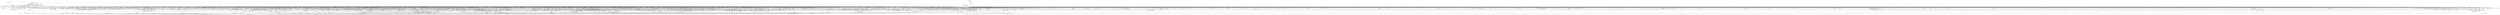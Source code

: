 digraph kerncollapsed {
    "arch_send_call_function_ipi_mask" [color="black"];
    "__raw_spin_lock_2" [color="black"];
    "do_raw_spin_lock_30" [color="black"];
    "find_lock_later_rq" [color="black"];
    "__raw_spin_lock_irqsave.constprop.0_8" [color="black"];
    "llist_reverse_order" [color="black"];
    "__skb_set_length" [color="black"];
    "__cmpxchg_case_mb_64_6" [color="black"];
    "compaction_zonelist_suitable" [color="black"];
    "__wb_writeout_add" [color="black"];
    "io_cancel_task_cb" [color="black"];
    "__raw_spin_unlock_irqrestore_8" [color="black"];
    "__count_vm_events_1" [color="black"];
    "rcu_seq_start_1" [color="black"];
    "security_release_secctx" [color="black"];
    "cpuhp_invoke_callback" [color="black"];
    "__raw_spin_unlock_irqrestore" [color="black"];
    "expand" [color="black"];
    "Indirect call219" [color="black"];
    "is_subdir" [color="black"];
    "prepare_to_wait_event" [color="black"];
    "gfp_pfmemalloc_allowed" [color="black"];
    "decay_load" [color="black"];
    "Indirect call158" [color="black"];
    "dev_pm_disable_wake_irq_check" [color="black"];
    "get_data" [color="black"];
    "__dev_pm_qos_resume_latency" [color="black"];
    "__raw_spin_lock_irq_43" [color="black"];
    "rcu_segcblist_accelerate" [color="black"];
    "fprop_fraction_percpu" [color="black"];
    "Indirect call56" [color="black"];
    "Indirect call200" [color="black"];
    "__kern_my_cpu_offset_22" [color="black"];
    "sve_get_vl" [color="black"];
    "to_desc" [color="black"];
    "security_inode_setattr" [color="black"];
    "task_active_pid_ns" [color="black"];
    "freezing" [color="black"];
    "Indirect call66" [color="black"];
    "pte_offset_kernel.isra.0" [color="black"];
    "__cmpxchg_case_acq_32.constprop.0_7" [color="black"];
    "memmove" [color="black"];
    "rcu_cblist_init" [color="black"];
    "wb_stat_mod" [color="black"];
    "sched_asym_prefer" [color="black"];
    "rcu_seq_end" [color="black"];
    "__folio_cancel_dirty" [color="black"];
    "__percpu_add_return_case_32_1" [color="black"];
    "update_newidle_cost" [color="black"];
    "folio_anon_vma" [color="black"];
    "prb_reserve_in_last" [color="black"];
    "__wake_up_klogd.part.0" [color="black"];
    "rcu_seq_end_1" [color="black"];
    "kernfs_root" [color="black"];
    "do_raw_spin_lock_87" [color="black"];
    "pcpu_post_unmap_tlb_flush" [color="black"];
    "find_next_bit.constprop.0_5" [color="black"];
    "Indirect call17" [color="black"];
    "mas_bulk_rebalance" [color="black"];
    "folio_mapping" [color="black"];
    "auditsc_get_stamp" [color="black"];
    "__cmpxchg_case_mb_32.constprop.0" [color="black"];
    "clear_ti_thread_flag_1" [color="black"];
    "__wake_up" [color="black"];
    "mte_copy_page_tags" [color="black"];
    "req_ref_put_and_test" [color="black"];
    "put_tree_ref" [color="black"];
    "__flush_tlb_page_nosync" [color="black"];
    "Indirect call185" [color="black"];
    "find_submount" [color="black"];
    "rcu_segcblist_entrain" [color="black"];
    "rcu_segcblist_move_seglen" [color="black"];
    "__raw_spin_lock_42" [color="black"];
    "take_dentry_name_snapshot" [color="black"];
    "mas_next_setup.constprop.0" [color="black"];
    "queued_read_lock.constprop.0" [color="black"];
    "init_timer_key" [color="black"];
    "smp_call_function_many_cond" [color="black"];
    "__nr_to_section" [color="black"];
    "__hlist_del" [color="black"];
    "Indirect call216" [color="black"];
    "dl_task_is_earliest_deadline" [color="black"];
    "lru_deactivate_file_fn" [color="black"];
    "desc_read_finalized_seq" [color="black"];
    "Indirect call14" [color="black"];
    "Indirect call170" [color="black"];
    "can_migrate_task" [color="black"];
    "__kern_my_cpu_offset_51" [color="black"];
    "__cmpxchg_case_64" [color="black"];
    "init_entity_runnable_average" [color="black"];
    "cpu_online_3" [color="black"];
    "security_audit_rule_match" [color="black"];
    "skb_tailroom" [color="black"];
    "Indirect call6" [color="black"];
    "wb_stat_error" [color="black"];
    "dev_to_swnode" [color="black"];
    "rt_mutex_futex_trylock" [color="black"];
    "lru_note_cost_refault" [color="black"];
    "update_curr" [color="black"];
    "__update_min_deadline" [color="black"];
    "dl_bw_cpus" [color="black"];
    "fpsimd_thread_switch" [color="black"];
    "should_failslab" [color="black"];
    "get_ldops" [color="black"];
    "rcu_stall_is_suppressed" [color="black"];
    "ktime_get_real_seconds" [color="black"];
    "arch_asym_cpu_priority" [color="black"];
    "collect_posix_cputimers" [color="black"];
    "Indirect call133" [color="black"];
    "mnt_set_mountpoint" [color="black"];
    "get_cred" [color="black"];
    "cpu_util.constprop.0" [color="black"];
    "Indirect call18" [color="black"];
    "next_signal" [color="black"];
    "do_raw_spin_lock.constprop.0_14" [color="black"];
    "_find_first_zero_bit" [color="black"];
    "rb_prev" [color="black"];
    "mas_find_setup.constprop.0" [color="black"];
    "__raw_spin_unlock_irq_5" [color="black"];
    "cpupri_set" [color="black"];
    "netdev_start_xmit" [color="black"];
    "find_next_and_bit.constprop.0" [color="black"];
    "Indirect call55" [color="black"];
    "wb_io_lists_populated" [color="black"];
    "Indirect call191" [color="black"];
    "inactive_is_low.constprop.0" [color="black"];
    "__find_vmap_area.constprop.0" [color="black"];
    "strreplace" [color="black"];
    "sane_fdtable_size" [color="black"];
    "__raw_spin_lock_irq_20" [color="black"];
    "rt_mutex_proxy_unlock" [color="black"];
    "__cmpxchg_case_acq_32.constprop.0_6" [color="black"];
    "arch_teardown_dma_ops" [color="black"];
    "osq_unlock" [color="black"];
    "irq_get_irq_data" [color="black"];
    "task_set_jobctl_pending" [color="black"];
    "Indirect call8" [color="black"];
    "do_raw_spin_lock_60" [color="black"];
    "node_page_state_add" [color="black"];
    "oom_unkillable_task.isra.0" [color="black"];
    "audit_uid_comparator" [color="black"];
    "__percpu_add_case_64_7" [color="black"];
    "io_prep_async_link" [color="black"];
    "__raw_spin_lock.constprop.0_1" [color="black"];
    "data_check_size" [color="black"];
    "unmask_irq" [color="black"];
    "netdev_name" [color="black"];
    "Indirect call190" [color="black"];
    "hrtimer_start_range_ns" [color="black"];
    "ktime_get_mono_fast_ns" [color="black"];
    "dcache_clean_pou" [color="black"];
    "update_rq_clock" [color="black"];
    "mas_new_ma_node" [color="black"];
    "fsnotify_put_sb_connectors" [color="black"];
    "__init_rwsem" [color="black"];
    "check_vma_flags" [color="black"];
    "try_release_thread_stack_to_cache" [color="black"];
    "process_shares_mm" [color="black"];
    "queued_write_lock_slowpath" [color="black"];
    "gup_must_unshare" [color="black"];
    "__cmpxchg_case_acq_32.constprop.0_15" [color="black"];
    "__accumulate_pelt_segments" [color="black"];
    "bsearch" [color="black"];
    "__kern_my_cpu_offset_18" [color="black"];
    "security_task_getsecid_obj" [color="black"];
    "__cmpxchg_case_acq_64_1" [color="black"];
    "finish_swait" [color="black"];
    "skb_orphan_1" [color="black"];
    "Indirect call147" [color="black"];
    "arch_local_irq_restore" [color="black"];
    "__raw_spin_unlock_irqrestore_38" [color="black"];
    "_compound_head_13" [color="black"];
    "__percpu_add_case_32_15" [color="black"];
    "hlist_del_init_4" [color="black"];
    "__cmpxchg_case_8" [color="black"];
    "folio_add_new_anon_rmap" [color="black"];
    "d_ancestor" [color="black"];
    "__kern_my_cpu_offset_134" [color="black"];
    "find_next_zero_bit_2" [color="black"];
    "raw_spin_rq_trylock" [color="black"];
    "Indirect call206" [color="black"];
    "do_raw_spin_lock_66" [color="black"];
    "finish_wait" [color="black"];
    "__cmpxchg_case_acq_64" [color="black"];
    "wake_up_bit" [color="black"];
    "__raw_spin_trylock" [color="black"];
    "security_current_getsecid_subj" [color="black"];
    "__raw_spin_trylock_3" [color="black"];
    "__free_one_page" [color="black"];
    "io_cancel_req_match" [color="black"];
    "__kern_my_cpu_offset_16" [color="black"];
    "prepare_to_wait_exclusive" [color="black"];
    "__dl_sub" [color="black"];
    "Indirect call130" [color="black"];
    "irqd_set.isra.0_1" [color="black"];
    "__wake_up_locked_key_bookmark" [color="black"];
    "Indirect call11" [color="black"];
    "find_later_rq" [color="black"];
    "rcu_poll_gp_seq_end_unlocked" [color="black"];
    "timer_base.isra.0" [color="black"];
    "skb_zcopy_downgrade_managed" [color="black"];
    "mab_shift_right" [color="black"];
    "copy_from_kernel_nofault_allowed" [color="black"];
    "__wake_up_common_lock" [color="black"];
    "audit_string_contains_control" [color="black"];
    "check_cb_ovld_locked" [color="black"];
    "may_setattr" [color="black"];
    "xas_next_offset" [color="black"];
    "do_raw_spin_lock_7" [color="black"];
    "folio_trylock" [color="black"];
    "_find_first_bit" [color="black"];
    "rt_mutex_slowtrylock" [color="black"];
    "dev_nit_active" [color="black"];
    "cpumask_any_and_distribute" [color="black"];
    "__audit_file" [color="black"];
    "__flow_hash_from_keys" [color="black"];
    "mte_thread_switch" [color="black"];
    "__efistub_caches_clean_inval_pou" [color="black"];
    "release_thread" [color="black"];
    "cpu_online_1" [color="black"];
    "do_raw_spin_lock_45" [color="black"];
    "u64_stats_inc" [color="black"];
    "_compound_head_2" [color="black"];
    "mas_put_in_tree" [color="black"];
    "irq_disable" [color="black"];
    "blake2s_final" [color="black"];
    "find_worker_executing_work" [color="black"];
    "__attach_to_pi_owner" [color="black"];
    "do_raw_spin_lock_25" [color="black"];
    "io_poll_get_ownership" [color="black"];
    "blake2s.constprop.0" [color="black"];
    "folio_wake_bit" [color="black"];
    "debug_locks_off" [color="black"];
    "mask_irq" [color="black"];
    "find_next_bit.constprop.0_21" [color="black"];
    "rcu_poll_gp_seq_end" [color="black"];
    "rcu_seq_start" [color="black"];
    "extfrag_for_order" [color="black"];
    "csum_partial" [color="black"];
    "__raw_spin_unlock_irqrestore_11" [color="black"];
    "__lock_parent" [color="black"];
    "rb_next" [color="black"];
    "__raw_spin_unlock_irqrestore_18" [color="black"];
    "should_zap_page" [color="black"];
    "mte_update_gcr_excl.isra.0" [color="black"];
    "this_cpu_has_cap" [color="black"];
    "pm_runtime_autosuspend_expiration" [color="black"];
    "audit_dummy_context" [color="black"];
    "__raw_spin_unlock_irq_38" [color="black"];
    "mas_set_split_parent.isra.0" [color="black"];
    "remove_nodes.constprop.0" [color="black"];
    "folio_trylock_1" [color="black"];
    "set_next_entity" [color="black"];
    "Indirect call211" [color="black"];
    "__raw_spin_lock_22" [color="black"];
    "do_raw_spin_lock_8" [color="black"];
    "mod_node_page_state" [color="black"];
    "do_raw_spin_lock_35" [color="black"];
    "iov_iter_revert" [color="black"];
    "pte_mkdirty" [color="black"];
    "task_sched_runtime" [color="black"];
    "__anon_vma_interval_tree_subtree_search" [color="black"];
    "mod_zone_state" [color="black"];
    "mas_start" [color="black"];
    "Indirect call97" [color="black"];
    "__raw_spin_lock_irqsave.constprop.0_1" [color="black"];
    "get_page" [color="black"];
    "Indirect call110" [color="black"];
    "__lookup_mnt" [color="black"];
    "signalfd_cleanup" [color="black"];
    "cd_forget" [color="black"];
    "__kern_my_cpu_offset_38" [color="black"];
    "__kern_my_cpu_offset_11" [color="black"];
    "io_run_cancel" [color="black"];
    "purge_fragmented_block" [color="black"];
    "__raw_spin_unlock_irq_12" [color="black"];
    "__sync_icache_dcache" [color="black"];
    "__raw_spin_lock_irqsave_1" [color="black"];
    "__raw_spin_lock_19" [color="black"];
    "arm_smccc_1_1_get_conduit" [color="black"];
    "mas_store_b_node" [color="black"];
    "is_current_pgrp_orphaned" [color="black"];
    "cpus_share_cache" [color="black"];
    "io_fill_cqe_aux" [color="black"];
    "__raw_spin_lock_irqsave_12" [color="black"];
    "test_ti_thread_flag_1" [color="black"];
    "raw_spin_rq_unlock" [color="black"];
    "fsnotify_compare_groups" [color="black"];
    "__mod_timer" [color="black"];
    "__set_close_on_exec.isra.0" [color="black"];
    "__srcu_read_lock" [color="black"];
    "sve_save_state" [color="black"];
    "security_capable" [color="black"];
    "test_tsk_need_resched" [color="black"];
    "__raw_spin_lock_irq_12" [color="black"];
    "fpsimd_save" [color="black"];
    "folio_size_2" [color="black"];
    "cpu_util_cfs_boost" [color="black"];
    "Indirect call38" [color="black"];
    "pud_clear_huge" [color="black"];
    "__mnt_want_write_file" [color="black"];
    "__set_open_fd" [color="black"];
    "find_vm_area" [color="black"];
    "__raw_spin_lock_irqsave_7" [color="black"];
    "exit_task_stack_account" [color="black"];
    "xa_err" [color="black"];
    "__raw_spin_unlock_irq.constprop.0_1" [color="black"];
    "Indirect call183" [color="black"];
    "copy_thread" [color="black"];
    "noop_dirty_folio" [color="black"];
    "mas_leaf_set_meta" [color="black"];
    "dl_bw_of" [color="black"];
    "Indirect call100" [color="black"];
    "Indirect call86" [color="black"];
    "__raw_spin_unlock_irqrestore.constprop.0_1" [color="black"];
    "get_file_2" [color="black"];
    "__cmpxchg_case_acq_32.constprop.0_10" [color="black"];
    "timer_reduce" [color="black"];
    "update_min_vruntime" [color="black"];
    "__raw_spin_lock_irqsave_17" [color="black"];
    "Indirect call28" [color="black"];
    "sched_ttwu_pending" [color="black"];
    "cpumask_first" [color="black"];
    "__rb_erase_color" [color="black"];
    "do_raw_spin_lock_93" [color="black"];
    "skb_flow_get_icmp_tci" [color="black"];
    "__cmpxchg_case_acq_32.constprop.0_21" [color="black"];
    "mte_parent_slot" [color="black"];
    "radix_tree_next_chunk" [color="black"];
    "futex_hb_waiters_dec" [color="black"];
    "page_ref_add_1" [color="black"];
    "find_first_bit_6" [color="black"];
    "list_del_init" [color="black"];
    "__raw_spin_lock_irq.constprop.0_2" [color="black"];
    "enqueue_task" [color="black"];
    "hlist_del_init" [color="black"];
    "__raw_write_lock_irq" [color="black"];
    "mas_data_end" [color="black"];
    "online_section_nr" [color="black"];
    "__printk_safe_exit" [color="black"];
    "__raw_read_unlock.constprop.0_2" [color="black"];
    "io_should_retry_thread" [color="black"];
    "Indirect call26" [color="black"];
    "__raw_spin_unlock_irq_25" [color="black"];
    "pm_runtime_put_noidle_2" [color="black"];
    "_mix_pool_bytes" [color="black"];
    "reweight_task" [color="black"];
    "folio_nr_pages" [color="black"];
    "parent_len" [color="black"];
    "allow_write_access" [color="black"];
    "Indirect call19" [color="black"];
    "Indirect call213" [color="black"];
    "need_active_balance" [color="black"];
    "__raw_spin_lock_irq_35" [color="black"];
    "__cmpxchg_case_acq_32_2" [color="black"];
    "_find_next_bit" [color="black"];
    "__raw_spin_lock_irqsave_44" [color="black"];
    "Indirect call173" [color="black"];
    "__raw_spin_lock_6" [color="black"];
    "Indirect call166" [color="black"];
    "Indirect call124" [color="black"];
    "strscpy" [color="black"];
    "inode_io_list_del" [color="black"];
    "rt_mutex_top_waiter" [color="black"];
    "rcu_segcblist_pend_cbs" [color="black"];
    "print_tainted" [color="black"];
    "signal_pending" [color="black"];
    "__raw_spin_lock_irqsave_25" [color="black"];
    "mas_find_child" [color="black"];
    "__raw_spin_lock_12" [color="black"];
    "mas_prev_sibling" [color="black"];
    "set_area_direct_map" [color="black"];
    "Indirect call215" [color="black"];
    "pde_subdir_first" [color="black"];
    "__raw_spin_lock_16" [color="black"];
    "__gfp_pfmemalloc_flags" [color="black"];
    "mas_wr_walk_descend" [color="black"];
    "__cmpxchg_case_acq_32.constprop.0_18" [color="black"];
    "__d_find_any_alias" [color="black"];
    "Indirect call46" [color="black"];
    "wp_page_reuse" [color="black"];
    "__cmpxchg_case_mb_64_2" [color="black"];
    "__raw_spin_trylock_1" [color="black"];
    "deny_write_access.isra.0" [color="black"];
    "domain_dirty_limits" [color="black"];
    "Indirect call137" [color="black"];
    "do_raw_spin_lock_73" [color="black"];
    "pageblock_skip_persistent" [color="black"];
    "__raw_spin_lock_bh.constprop.0_5" [color="black"];
    "tls_preserve_current_state" [color="black"];
    "get_new_cred" [color="black"];
    "mab_no_null_split" [color="black"];
    "__cmpxchg_case_mb_32_5" [color="black"];
    "do_raw_spin_lock.constprop.0_6" [color="black"];
    "device_pm_check_callbacks" [color="black"];
    "__raw_spin_lock_irq_6" [color="black"];
    "cpu_clock_sample_group" [color="black"];
    "__raw_spin_lock_irq_21" [color="black"];
    "kernfs_leftmost_descendant" [color="black"];
    "find_next_zero_bit" [color="black"];
    "drain_pages_zone" [color="black"];
    "__xa_clear_mark" [color="black"];
    "task_clear_jobctl_trapping" [color="black"];
    "Indirect call42" [color="black"];
    "arch_irq_work_raise" [color="black"];
    "kthread_insert_work_sanity_check" [color="black"];
    "arch_local_irq_enable_2" [color="black"];
    "find_busiest_group" [color="black"];
    "chown_common" [color="black"];
    "__remove_shared_vm_struct.constprop.0" [color="black"];
    "cpumask_copy_1" [color="black"];
    "__fsnotify_recalc_mask" [color="black"];
    "__kern_my_cpu_offset_62" [color="black"];
    "vfsgid_in_group_p" [color="black"];
    "__dput_to_list" [color="black"];
    "Indirect call91" [color="black"];
    "__reuseport_detach_sock.isra.0" [color="black"];
    "io_poll_add_hash" [color="black"];
    "try_check_zero" [color="black"];
    "folio_mark_dirty" [color="black"];
    "do_raw_spin_lock_99" [color="black"];
    "prb_final_commit" [color="black"];
    "test_ti_thread_flag_7" [color="black"];
    "do_raw_spin_lock_86" [color="black"];
    "mas_safe_pivot" [color="black"];
    "nsec_to_clock_t" [color="black"];
    "isolation_suitable.isra.0" [color="black"];
    "Indirect call111" [color="black"];
    "page_ref_add" [color="black"];
    "mas_descend" [color="black"];
    "clear_ti_thread_flag_5" [color="black"];
    "Indirect call108" [color="black"];
    "pmd_set_huge" [color="black"];
    "__iget" [color="black"];
    "peernet2id" [color="black"];
    "efi_reboot" [color="black"];
    "sync_exp_work_done" [color="black"];
    "do_init_timer.constprop.0" [color="black"];
    "d_find_any_alias" [color="black"];
    "timerqueue_iterate_next" [color="black"];
    "vmalloc_to_page" [color="black"];
    "pcpu_block_update_hint_alloc" [color="black"];
    "___d_drop" [color="black"];
    "bstats_update" [color="black"];
    "__raw_spin_unlock_irq" [color="black"];
    "cpumask_any_distribute" [color="black"];
    "gup_signal_pending" [color="black"];
    "mas_wr_node_walk" [color="black"];
    "Indirect call197" [color="black"];
    "fatal_signal_pending_4" [color="black"];
    "__raw_spin_lock_43" [color="black"];
    "make_vfsgid" [color="black"];
    "mm_counter" [color="black"];
    "rcu_segcblist_ready_cbs" [color="black"];
    "io_cancel_ctx_cb" [color="black"];
    "kill_device" [color="black"];
    "cfs_rq_of" [color="black"];
    "try_to_unmap_flush_dirty" [color="black"];
    "truncate_setsize" [color="black"];
    "prepend_char" [color="black"];
    "__cmpxchg_case_acq_32.constprop.0_1" [color="black"];
    "tick_get_wakeup_device" [color="black"];
    "find_next_bit.constprop.0_6" [color="black"];
    "has_managed_dma" [color="black"];
    "skb_header_cloned" [color="black"];
    "Indirect call127" [color="black"];
    "clear_siginfo" [color="black"];
    "convert_prio" [color="black"];
    "do_raw_spin_lock_44" [color="black"];
    "__raw_spin_lock_28" [color="black"];
    "Indirect call102" [color="black"];
    "audit_alloc_name" [color="black"];
    "__balance_callbacks" [color="black"];
    "find_next_bit_8" [color="black"];
    "__raw_spin_unlock_irqrestore_4" [color="black"];
    "__raw_spin_unlock_irqrestore_21" [color="black"];
    "__rpm_get_callback" [color="black"];
    "Indirect call88" [color="black"];
    "list_del_4" [color="black"];
    "Indirect call10" [color="black"];
    "find_task_by_vpid" [color="black"];
    "find_next_bit.constprop.0_14" [color="black"];
    "Indirect call165" [color="black"];
    "system_supports_tlb_range_1" [color="black"];
    "try_to_take_rt_mutex" [color="black"];
    "mas_leaf_max_gap" [color="black"];
    "fsnotify_handle_inode_event.isra.0" [color="black"];
    "lock_hrtimer_base" [color="black"];
    "membarrier_update_current_mm" [color="black"];
    "Indirect call68" [color="black"];
    "__sk_mem_reduce_allocated" [color="black"];
    "task_work_cancel_match" [color="black"];
    "copy_highpage" [color="black"];
    "account_pipe_buffers" [color="black"];
    "__lock_task_sighand" [color="black"];
    "lru_add_fn" [color="black"];
    "kernfs_release_file.part.0.isra.0" [color="black"];
    "is_posix_acl_xattr" [color="black"];
    "Indirect call98" [color="black"];
    "mas_pause" [color="black"];
    "clear_inode" [color="black"];
    "__fdget" [color="black"];
    "retain_dentry" [color="black"];
    "mas_safe_min" [color="black"];
    "kernfs_name_hash" [color="black"];
    "__udelay" [color="black"];
    "mas_max_gap" [color="black"];
    "pfn_valid_2" [color="black"];
    "req_set_fail" [color="black"];
    "Indirect call164" [color="black"];
    "Indirect call101" [color="black"];
    "io_timeout_extract" [color="black"];
    "sub_running_bw.isra.0" [color="black"];
    "Indirect call34" [color="black"];
    "__raw_spin_unlock_irq.constprop.0_2" [color="black"];
    "srcu_get_delay.isra.0" [color="black"];
    "do_raw_spin_lock_64" [color="black"];
    "__dl_clear_params" [color="black"];
    "__pageblock_pfn_to_page" [color="black"];
    "__raw_write_unlock_irq_5" [color="black"];
    "__xchg_case_64.constprop.0" [color="black"];
    "put_prev_task" [color="black"];
    "rcu_jiffies_till_stall_check" [color="black"];
    "Indirect call199" [color="black"];
    "__kern_my_cpu_offset_21" [color="black"];
    "page_ref_inc_3" [color="black"];
    "netlink_unlock_table" [color="black"];
    "Indirect call152" [color="black"];
    "__raw_spin_lock_irq_3" [color="black"];
    "__raw_spin_unlock_irq_3" [color="black"];
    "__raw_spin_lock_49" [color="black"];
    "count_vm_event_1" [color="black"];
    "select_collect2" [color="black"];
    "Indirect call155" [color="black"];
    "change_page_range" [color="black"];
    "Indirect call80" [color="black"];
    "set_pfnblock_flags_mask" [color="black"];
    "mast_split_data" [color="black"];
    "io_run_local_work_continue" [color="black"];
    "lru_move_tail_fn" [color="black"];
    "_compound_head_3" [color="black"];
    "mas_wr_new_end" [color="black"];
    "__raw_spin_lock_31" [color="black"];
    "update_blocked_averages" [color="black"];
    "get_pwq" [color="black"];
    "list_lru_del" [color="black"];
    "fsnotify_data_inode" [color="black"];
    "Indirect call35" [color="black"];
    "sock_inuse_add" [color="black"];
    "cpu_util_cfs" [color="black"];
    "__cmpxchg_case_mb_32_4" [color="black"];
    "do_raw_spin_lock_42" [color="black"];
    "pm_ops_is_empty" [color="black"];
    "posix_cpu_timers_exit_group" [color="black"];
    "set_secondary_fwnode" [color="black"];
    "kmap_atomic_1" [color="black"];
    "__raw_spin_lock_irq_41" [color="black"];
    "security_task_kill" [color="black"];
    "radix_tree_lookup" [color="black"];
    "__raw_spin_unlock_bh.constprop.0" [color="black"];
    "find_next_bit_10" [color="black"];
    "dev_xmit_recursion_inc" [color="black"];
    "folio_nr_pages_4" [color="black"];
    "__cmpxchg_case_acq_32.constprop.0_4" [color="black"];
    "task_curr" [color="black"];
    "sched_clock_cpu" [color="black"];
    "rwsem_read_trylock" [color="black"];
    "put_filesystem" [color="black"];
    "rcu_segcblist_first_pend_cb" [color="black"];
    "anon_vma_interval_tree_iter_first" [color="black"];
    "Indirect call113" [color="black"];
    "mte_clear_page_tags" [color="black"];
    "double_rq_lock" [color="black"];
    "__kern_my_cpu_offset_53" [color="black"];
    "add_wait_queue" [color="black"];
    "put_dec" [color="black"];
    "do_raw_spin_lock_67" [color="black"];
    "vma_iter_config" [color="black"];
    "pm_runtime_deactivate_timer" [color="black"];
    "rcu_seq_set_state" [color="black"];
    "__percpu_down_write_trylock" [color="black"];
    "kthread_probe_data" [color="black"];
    "task_pid_vnr_1" [color="black"];
    "mas_next_range" [color="black"];
    "_double_lock_balance" [color="black"];
    "____core____" [color="kernel"];
    "pmd_offset.isra.0_1" [color="black"];
    "io_prep_async_work" [color="black"];
    "klist_node_attached" [color="black"];
    "kmap_local_page" [color="black"];
    "folio_activate_fn" [color="black"];
    "tsk_fork_get_node" [color="black"];
    "do_raw_spin_lock_58" [color="black"];
    "do_raw_spin_lock_69" [color="black"];
    "sig_handler_ignored" [color="black"];
    "__dl_update" [color="black"];
    "io_match_task_safe" [color="black"];
    "detach_if_pending" [color="black"];
    "do_raw_spin_lock_85" [color="black"];
    "__raw_spin_unlock_irqrestore_1" [color="black"];
    "percpu_ref_noop_confirm_switch" [color="black"];
    "cpu_mitigations_off" [color="black"];
    "generic_exec_single" [color="black"];
    "__cmpxchg_case_mb_32_10" [color="black"];
    "anon_vma_interval_tree_iter_next" [color="black"];
    "console_verbose" [color="black"];
    "vma_interval_tree_remove" [color="black"];
    "__raw_spin_lock_27" [color="black"];
    "pcpu_size_to_slot" [color="black"];
    "Indirect call103" [color="black"];
    "__raw_spin_unlock_irqrestore_24" [color="black"];
    "__raw_spin_lock_irqsave" [color="black"];
    "free_vmap_area_rb_augment_cb_rotate" [color="black"];
    "rt_mutex_init_proxy_locked" [color="black"];
    "__raw_spin_lock_irqsave.constprop.0_2" [color="black"];
    "radix_tree_tag_get" [color="black"];
    "Indirect call41" [color="black"];
    "cpumask_weight" [color="black"];
    "queued_spin_lock_slowpath" [color="black"];
    "__io_put_kbuf_list" [color="black"];
    "Indirect call82" [color="black"];
    "find_vma_prev" [color="black"];
    "__raw_spin_lock.constprop.0_2" [color="black"];
    "forward_timer_base" [color="black"];
    "xas_next_entry" [color="black"];
    "__mod_node_page_state" [color="black"];
    "page_ref_dec_and_test" [color="black"];
    "__raw_spin_unlock_irqrestore_15" [color="black"];
    "Indirect call79" [color="black"];
    "__raw_spin_unlock_irq_11" [color="black"];
    "percpu_counter_set" [color="black"];
    "dl_rq_of_se" [color="black"];
    "futex_q_unlock" [color="black"];
    "move_queued_task.constprop.0" [color="black"];
    "vm_unacct_memory_1" [color="black"];
    "inc_rlimit_ucounts" [color="black"];
    "data_push_tail" [color="black"];
    "Indirect call198" [color="black"];
    "xas_find_conflict" [color="black"];
    "net_eq_idr" [color="black"];
    "queued_read_lock_slowpath" [color="black"];
    "test_ti_thread_flag_22" [color="black"];
    "do_raw_spin_lock_32" [color="black"];
    "set_pud" [color="black"];
    "timespec64_equal" [color="black"];
    "arch_local_irq_restore_3" [color="black"];
    "rb_erase" [color="black"];
    "count_vm_events_1" [color="black"];
    "se_weight.isra.0" [color="black"];
    "mas_split_final_node.isra.0" [color="black"];
    "signal_pending_state" [color="black"];
    "arch_local_irq_save_5" [color="black"];
    "__kern_my_cpu_offset_83" [color="black"];
    "__xchg_case_mb_32.constprop.0" [color="black"];
    "find_task_by_pid_ns" [color="black"];
    "do_raw_spin_lock_36" [color="black"];
    "free_pcppages_bulk" [color="black"];
    "__skb_set_length_1" [color="black"];
    "__mod_lruvec_state" [color="black"];
    "__rt_mutex_futex_trylock" [color="black"];
    "arm64_kernel_unmapped_at_el0_3" [color="black"];
    "set_pageblock_migratetype" [color="black"];
    "console_trylock" [color="black"];
    "__wake_up_pollfree" [color="black"];
    "__raw_spin_lock_irqsave_6" [color="black"];
    "pcpu_chunk_refresh_hint" [color="black"];
    "__mnt_drop_write_file" [color="black"];
    "__do_set_cpus_allowed" [color="black"];
    "Indirect call21" [color="black"];
    "io_acct_cancel_pending_work" [color="black"];
    "inode_io_list_move_locked" [color="black"];
    "__raw_write_lock_irq.constprop.0" [color="black"];
    "Indirect call123" [color="black"];
    "__remove_hrtimer" [color="black"];
    "__wb_update_bandwidth.constprop.0" [color="black"];
    "auditd_test_task" [color="black"];
    "rcu_segcblist_add_len" [color="black"];
    "do_raw_spin_lock_61" [color="black"];
    "list_splice" [color="black"];
    "__cmpxchg_case_acq_32.constprop.0_14" [color="black"];
    "Indirect call186" [color="black"];
    "fatal_signal_pending_6" [color="black"];
    "__put_cpu_fpsimd_context" [color="black"];
    "xa_load" [color="black"];
    "wakeup_source_deactivate" [color="black"];
    "task_rq_unlock" [color="black"];
    "__cmpxchg_case_acq_32.constprop.0_20" [color="black"];
    "__dev_fwnode" [color="black"];
    "__count_vm_events" [color="black"];
    "folio_nr_pages_3" [color="black"];
    "set_swapper_pgd" [color="black"];
    "Indirect call195" [color="black"];
    "arch_local_irq_restore_1" [color="black"];
    "bit_waitqueue" [color="black"];
    "__rb_rotate_set_parents" [color="black"];
    "_atomic_dec_and_lock_irqsave" [color="black"];
    "get_random_bytes" [color="black"];
    "io_poll_can_finish_inline.isra.0" [color="black"];
    "double_unlock_balance" [color="black"];
    "Indirect call150" [color="black"];
    "Indirect call153" [color="black"];
    "first_zones_zonelist_1" [color="black"];
    "__d_instantiate" [color="black"];
    "folio_trylock_4" [color="black"];
    "setattr_prepare" [color="black"];
    "cpumask_intersects.constprop.0_1" [color="black"];
    "workingset_update_node" [color="black"];
    "tlb_flush" [color="black"];
    "__cmpxchg_case_acq_32.constprop.0_17" [color="black"];
    "__raw_spin_unlock_irq_36" [color="black"];
    "strcpy" [color="black"];
    "find_unlink_vmap_area" [color="black"];
    "_copy_from_iter" [color="black"];
    "desc_make_final" [color="black"];
    "add_timer" [color="black"];
    "Indirect call144" [color="black"];
    "do_raw_spin_lock_23" [color="black"];
    "rpm_check_suspend_allowed" [color="black"];
    "mnt_get_writers" [color="black"];
    "__raw_spin_unlock_irqrestore_5" [color="black"];
    "Indirect call148" [color="black"];
    "set_next_task" [color="black"];
    "calc_delta_fair" [color="black"];
    "io_wq_cancel_pending_work" [color="black"];
    "__set_task_special" [color="black"];
    "wb_io_lists_depopulated" [color="black"];
    "__raw_spin_lock_46" [color="black"];
    "__cmpxchg_case_acq_32.constprop.0_2" [color="black"];
    "rb_insert_color_cached" [color="black"];
    "flush_tlb_mm" [color="black"];
    "do_raw_spin_lock_13" [color="black"];
    "srcu_gp_start" [color="black"];
    "__hrtimer_get_next_event" [color="black"];
    "do_raw_spin_lock_116" [color="black"];
    "pick_next_pushable_dl_task" [color="black"];
    "csum_block_add_ext" [color="black"];
    "files_lookup_fd_raw" [color="black"];
    "io_wq_worker_running" [color="black"];
    "Indirect call99" [color="black"];
    "__cmpxchg_case_rel_64" [color="black"];
    "set_ti_thread_flag" [color="black"];
    "io_put_kbuf_comp.isra.0" [color="black"];
    "__rb_change_child.constprop.0" [color="black"];
    "dev_driver_string" [color="black"];
    "__raw_spin_lock_30" [color="black"];
    "is_rlimit_overlimit" [color="black"];
    "__percpu_add_case_64_4" [color="black"];
    "fragmentation_index" [color="black"];
    "__percpu_add_case_32_1" [color="black"];
    "clear_buddies.isra.0" [color="black"];
    "ttwu_do_activate.constprop.0" [color="black"];
    "current_is_kswapd" [color="black"];
    "get_cpu_fpsimd_context" [color="black"];
    "workingset_refault" [color="black"];
    "__raw_spin_lock_irqsave_5" [color="black"];
    "Indirect call202" [color="black"];
    "pfn_swap_entry_to_page" [color="black"];
    "page_mapping" [color="black"];
    "access_ok_16" [color="black"];
    "__raw_spin_lock_irqsave_15" [color="black"];
    "tlb_gather_mmu_fullmm" [color="black"];
    "__raw_spin_lock_irq_7" [color="black"];
    "__raw_spin_lock_5" [color="black"];
    "mast_ascend" [color="black"];
    "Indirect call47" [color="black"];
    "calc_wheel_index" [color="black"];
    "pmd_install" [color="black"];
    "__prepare_to_swait" [color="black"];
    "get_cred_1" [color="black"];
    "skb_has_frag_list" [color="black"];
    "rcu_gpnum_ovf" [color="black"];
    "tk_clock_read" [color="black"];
    "find_next_and_bit" [color="black"];
    "strscpy_pad" [color="black"];
    "Indirect call188" [color="black"];
    "pcpu_update_empty_pages" [color="black"];
    "Indirect call141" [color="black"];
    "_find_first_and_bit" [color="black"];
    "grow_tree_refs" [color="black"];
    "__raw_spin_lock_21" [color="black"];
    "percpu_ref_put_many.constprop.0_1" [color="black"];
    "__wake_up_bit" [color="black"];
    "lock_timer_base" [color="black"];
    "Indirect call22" [color="black"];
    "mod_timer" [color="black"];
    "audit_serial" [color="black"];
    "mapping_allow_writable" [color="black"];
    "__xchg_case_mb_64.constprop.0_2" [color="black"];
    "move_linked_works" [color="black"];
    "blake2s_compress" [color="black"];
    "__kern_my_cpu_offset_47" [color="black"];
    "__wake_up_common" [color="black"];
    "pwq_activate_inactive_work" [color="black"];
    "number" [color="black"];
    "xa_is_node" [color="black"];
    "Indirect call51" [color="black"];
    "rb_insert_color" [color="black"];
    "__var_waitqueue" [color="black"];
    "list_move_1" [color="black"];
    "do_raw_spin_lock_26" [color="black"];
    "read_seqbegin.constprop.0" [color="black"];
    "__update_gt_cputime" [color="black"];
    "timer_delete" [color="black"];
    "futex_cmpxchg_value_locked" [color="black"];
    "arch_local_irq_disable_2" [color="black"];
    "put_dec_trunc8" [color="black"];
    "test_and_set_bit_lock.constprop.0" [color="black"];
    "user_disable_single_step" [color="black"];
    "task_rq_lock" [color="black"];
    "list_splice_tail_init" [color="black"];
    "__finish_swait" [color="black"];
    "cpumask_and" [color="black"];
    "desc_make_reusable" [color="black"];
    "mapping_unmap_writable" [color="black"];
    "do_raw_spin_lock_1" [color="black"];
    "__percpu_add_case_64.constprop.0" [color="black"];
    "detach_entity_load_avg" [color="black"];
    "arch_local_irq_save_2" [color="black"];
    "proto_memory_pcpu_drain" [color="black"];
    "arch_timer_evtstrm_available" [color="black"];
    "posixtimer_rearm" [color="black"];
    "Indirect call138" [color="black"];
    "vma_is_secretmem" [color="black"];
    "is_valid_gup_args" [color="black"];
    "xas_error.isra.0" [color="black"];
    "__enqueue_entity" [color="black"];
    "get_ucounts_or_wrap" [color="black"];
    "percpu_ref_get_many" [color="black"];
    "call_on_irq_stack" [color="black"];
    "__mutex_trylock" [color="black"];
    "do_raw_spin_lock_72" [color="black"];
    "__kern_my_cpu_offset_26" [color="black"];
    "Indirect call181" [color="black"];
    "ktime_get_coarse_real_ts64" [color="black"];
    "do_raw_spin_lock_41" [color="black"];
    "__fswab32_10" [color="black"];
    "__flush_tlb_kernel_pgtable" [color="black"];
    "add_device_randomness" [color="black"];
    "unreserve_highatomic_pageblock" [color="black"];
    "count_vm_events_2" [color="black"];
    "Indirect call146" [color="black"];
    "update_cached_migrate" [color="black"];
    "sock_rfree" [color="black"];
    "skb_queue_tail" [color="black"];
    "security_sk_free" [color="black"];
    "Indirect call189" [color="black"];
    "__raw_spin_lock_irqsave_29" [color="black"];
    "__raw_spin_unlock_irqrestore_10" [color="black"];
    "kobj_child_ns_ops" [color="black"];
    "__kern_my_cpu_offset_70" [color="black"];
    "__bitmap_subset" [color="black"];
    "skb_frag_ref" [color="black"];
    "Indirect call179" [color="black"];
    "rcu_inkernel_boot_has_ended" [color="black"];
    "prepare_to_wait" [color="black"];
    "generic_permission" [color="black"];
    "propagate_mount_unlock" [color="black"];
    "active_load_balance_cpu_stop" [color="black"];
    "__next_zones_zonelist" [color="black"];
    "cpu_clock_sample" [color="black"];
    "post_ttbr_update_workaround" [color="black"];
    "lock_parent" [color="black"];
    "rwsem_set_nonspinnable" [color="black"];
    "add_nr_running" [color="black"];
    "pfn_valid_1" [color="black"];
    "mas_find" [color="black"];
    "Indirect call33" [color="black"];
    "__raw_spin_unlock_irqrestore_29" [color="black"];
    "wb_has_dirty_io" [color="black"];
    "dequeue_task" [color="black"];
    "vma_fs_can_writeback" [color="black"];
    "folio_size" [color="black"];
    "mte_dead_walk" [color="black"];
    "do_raw_spin_lock_48" [color="black"];
    "arm64_kernel_unmapped_at_el0_2" [color="black"];
    "pte_to_swp_entry" [color="black"];
    "pcpu_block_update" [color="black"];
    "mab_calc_split" [color="black"];
    "Indirect call220" [color="black"];
    "load_unaligned_zeropad_1" [color="black"];
    "__cmpxchg_case_mb_64_1" [color="black"];
    "__bitmap_clear" [color="black"];
    "arch_get_random_longs" [color="black"];
    "__printk_cpu_sync_try_get" [color="black"];
    "Indirect call156" [color="black"];
    "Indirect call50" [color="black"];
    "Indirect call174" [color="black"];
    "Indirect call125" [color="black"];
    "ma_dead_node" [color="black"];
    "__list_del_entry_1" [color="black"];
    "__pi_strlen" [color="black"];
    "igrab" [color="black"];
    "do_raw_spin_lock_43" [color="black"];
    "Indirect call136" [color="black"];
    "unlock_task_sighand.isra.0_1" [color="black"];
    "list_lru_add" [color="black"];
    "__kern_my_cpu_offset_14" [color="black"];
    "__raw_spin_lock_63" [color="black"];
    "__xchg_case_acq_64.isra.0" [color="black"];
    "__percpu_add_case_32" [color="black"];
    "enqueue_pushable_dl_task" [color="black"];
    "pcpu_free_area.isra.0" [color="black"];
    "__cmpxchg_case_mb_64_7" [color="black"];
    "drain_local_pages" [color="black"];
    "do_raw_spin_lock_6" [color="black"];
    "mntget" [color="black"];
    "csum_partial_ext" [color="black"];
    "get_state_synchronize_rcu" [color="black"];
    "in_group_or_capable" [color="black"];
    "fsnotify_group_assert_locked" [color="black"];
    "Indirect call161" [color="black"];
    "pagefault_enable_2" [color="black"];
    "pcpu_block_refresh_hint" [color="black"];
    "get_work_pwq" [color="black"];
    "Indirect call193" [color="black"];
    "Indirect call85" [color="black"];
    "mte_sync_tags" [color="black"];
    "folio_evictable" [color="black"];
    "siginfo_layout" [color="black"];
    "no_page_table" [color="black"];
    "memset" [color="black"];
    "__raw_spin_lock_irq_32" [color="black"];
    "unlock_mount_hash" [color="black"];
    "page_ref_inc_6" [color="black"];
    "__raw_spin_lock_irqsave_32" [color="black"];
    "mas_pop_node" [color="black"];
    "pagefault_enable_1" [color="black"];
    "anon_vma_interval_tree_remove" [color="black"];
    "prepend" [color="black"];
    "__wake_up_parent" [color="black"];
    "do_raw_spin_lock_65" [color="black"];
    "__io_put_kbuf" [color="black"];
    "plist_del" [color="black"];
    "fatal_signal_pending_3" [color="black"];
    "__dl_add" [color="black"];
    "cpu_timer_dequeue" [color="black"];
    "tlb_gather_mmu" [color="black"];
    "xas_not_node" [color="black"];
    "mas_update_gap" [color="black"];
    "__radix_tree_lookup" [color="black"];
    "kmalloc_size_roundup" [color="black"];
    "io_is_timeout_noseq" [color="black"];
    "do_raw_spin_lock_28" [color="black"];
    "__cmpwait_case_32" [color="black"];
    "__percpu_add_case_32_8" [color="black"];
    "inc_tlb_flush_pending" [color="black"];
    "pcpu_chunk_slot" [color="black"];
    "zone_page_state_snapshot.constprop.0" [color="black"];
    "mas_prev" [color="black"];
    "folio_trylock_2" [color="black"];
    "mas_prev_range" [color="black"];
    "idr_find" [color="black"];
    "truncate_pagecache" [color="black"];
    "lazy_max_pages" [color="black"];
    "ktime_add_safe" [color="black"];
    "kmem_valid_obj" [color="black"];
    "memblock_search" [color="black"];
    "__set_task_comm" [color="black"];
    "group_open_release" [color="black"];
    "Indirect call64" [color="black"];
    "d_lru_del" [color="black"];
    "oom_badness" [color="black"];
    "__raw_spin_lock_20" [color="black"];
    "Indirect call39" [color="black"];
    "rcu_segcblist_init" [color="black"];
    "init_completion" [color="black"];
    "Indirect call208" [color="black"];
    "mas_next_sibling" [color="black"];
    "Indirect call134" [color="black"];
    "task_join_group_stop" [color="black"];
    "__raw_spin_lock_irq_11" [color="black"];
    "__raw_spin_unlock_irqrestore_33" [color="black"];
    "__raw_spin_lock" [color="black"];
    "xas_init_marks" [color="black"];
    "__irq_domain_activate_irq" [color="black"];
    "__kmem_obj_info" [color="black"];
    "xas_next_entry.constprop.0" [color="black"];
    "Indirect call205" [color="black"];
    "kernel_init_pages" [color="black"];
    "is_software_node" [color="black"];
    "__cmpxchg_case_acq_32.constprop.0_12" [color="black"];
    "vma_interval_tree_augment_propagate" [color="black"];
    "hrtimer_forward" [color="black"];
    "kmsg_dump" [color="black"];
    "device_links_read_unlock" [color="black"];
    "page_vma_mapped_walk_done" [color="black"];
    "Indirect call48" [color="black"];
    "group_balance_cpu" [color="black"];
    "call_function_single_prep_ipi" [color="black"];
    "task_sigpending_1" [color="black"];
    "Indirect call120" [color="black"];
    "PageMovable" [color="black"];
    "vm_stat_account" [color="black"];
    "replace_mark_chunk" [color="black"];
    "do_raw_spin_lock_27" [color="black"];
    "do_raw_spin_lock_63" [color="black"];
    "cpumask_empty_3" [color="black"];
    "is_vmalloc_addr" [color="black"];
    "filemap_check_errors" [color="black"];
    "tty_audit_fork" [color="black"];
    "__raw_spin_lock_irq" [color="black"];
    "__raw_spin_lock_irqsave_42" [color="black"];
    "Indirect call178" [color="black"];
    "ttwu_queue_wakelist" [color="black"];
    "Indirect call0" [color="black"];
    "__irq_work_queue_local" [color="black"];
    "__raw_write_unlock_irq_4" [color="black"];
    "__raw_spin_lock_irqsave_34" [color="black"];
    "security_audit_rule_free" [color="black"];
    "skb_tailroom_1" [color="black"];
    "Indirect call20" [color="black"];
    "Indirect call92" [color="black"];
    "ptep_clear_flush" [color="black"];
    "__raw_read_unlock.constprop.0" [color="black"];
    "tcp_get_info_chrono_stats" [color="black"];
    "__raw_spin_lock_irq_31" [color="black"];
    "mas_walk" [color="black"];
    "do_raw_spin_lock_83" [color="black"];
    "pvm_find_va_enclose_addr" [color="black"];
    "__wait_on_bit" [color="black"];
    "do_raw_spin_lock_18" [color="black"];
    "__siphash_unaligned" [color="black"];
    "fprop_reflect_period_percpu.isra.0" [color="black"];
    "io_poll_remove_entries" [color="black"];
    "audit_tree_lookup" [color="black"];
    "try_to_unmap_flush" [color="black"];
    "fetch_robust_entry" [color="black"];
    "folio_nr_pages_1" [color="black"];
    "get_group_info.isra.0" [color="black"];
    "req_set_fail_3" [color="black"];
    "folio_total_mapcount" [color="black"];
    "__cmpxchg_case_acq_32.constprop.0_19" [color="black"];
    "Indirect call89" [color="black"];
    "__raw_read_lock.constprop.0_1" [color="black"];
    "io_get_cqe_overflow" [color="black"];
    "cpu_active" [color="black"];
    "__percpu_add_case_64_1" [color="black"];
    "__cmpxchg_case_acq_32_1" [color="black"];
    "sock_rmem_free" [color="black"];
    "radix_tree_iter_tag_clear" [color="black"];
    "__cmpxchg_case_mb_32_8" [color="black"];
    "cpumask_and.isra.0_1" [color="black"];
    "folio_unlock" [color="black"];
    "mas_push_data" [color="black"];
    "workingset_activation" [color="black"];
    "find_lock_task_mm" [color="black"];
    "anon_vma_interval_tree_post_update_vma" [color="black"];
    "list_del_3" [color="black"];
    "arch_local_irq_save" [color="black"];
    "irq_enable" [color="black"];
    "__kern_my_cpu_offset_4" [color="black"];
    "__cmpwait_case_32_1" [color="black"];
    "lock_mnt_tree" [color="black"];
    "__kern_my_cpu_offset_36" [color="black"];
    "_compound_head_1" [color="black"];
    "__raw_spin_lock_irqsave_4" [color="black"];
    "raw_spin_rq_lock_1" [color="black"];
    "find_buddy_page_pfn" [color="black"];
    "inode_newsize_ok" [color="black"];
    "mod_zone_page_state" [color="black"];
    "audit_gid_comparator" [color="black"];
    "__count_vm_events_3" [color="black"];
    "__kern_my_cpu_offset_50" [color="black"];
    "mas_prev_slot" [color="black"];
    "__fprop_add_percpu_max" [color="black"];
    "__kern_my_cpu_offset_15" [color="black"];
    "resched_curr" [color="black"];
    "prb_read_valid" [color="black"];
    "arch_tlbbatch_should_defer.constprop.0" [color="black"];
    "Indirect call157" [color="black"];
    "pageblock_pfn_to_page" [color="black"];
    "prepend_path" [color="black"];
    "test_and_set_ti_thread_flag_1" [color="black"];
    "__kern_my_cpu_offset_54" [color="black"];
    "do_raw_spin_lock_46" [color="black"];
    "Indirect call75" [color="black"];
    "__delay" [color="black"];
    "__raw_spin_unlock_irqrestore_9" [color="black"];
    "__raw_spin_lock_irq_19" [color="black"];
    "__raw_spin_lock_41" [color="black"];
    "test_ti_thread_flag_6" [color="black"];
    "pm_runtime_get_noresume" [color="black"];
    "xas_set_mark" [color="black"];
    "update_sd_lb_stats" [color="black"];
    "mast_spanning_rebalance.isra.0" [color="black"];
    "folio_mapped_3" [color="black"];
    "list_del_init_6" [color="black"];
    "__raw_read_lock.constprop.0_5" [color="black"];
    "__skb_dequeue_3" [color="black"];
    "Indirect call117" [color="black"];
    "lockref_get_not_zero" [color="black"];
    "Indirect call132" [color="black"];
    "Indirect call114" [color="black"];
    "cpumask_subset" [color="black"];
    "vma_last_pgoff" [color="black"];
    "xas_set_order.part.0" [color="black"];
    "virt_to_slab" [color="black"];
    "__raw_spin_unlock_irqrestore_14" [color="black"];
    "d_set_d_op" [color="black"];
    "netlink_overrun" [color="black"];
    "Indirect call109" [color="black"];
    "audit_comparator" [color="black"];
    "filemap_release_folio" [color="black"];
    "__sw_hweight32" [color="black"];
    "first_zones_zonelist" [color="black"];
    "__mnt_want_write" [color="black"];
    "hrtimer_active" [color="black"];
    "io_cancel_cb" [color="black"];
    "set_kpti_asid_bits" [color="black"];
    "enqueue_timer" [color="black"];
    "timekeeping_get_ns" [color="black"];
    "__raw_spin_lock_irqsave_19" [color="black"];
    "thread_group_cputime" [color="black"];
    "kthread_should_stop" [color="black"];
    "pcpu_init_md_blocks" [color="black"];
    "skb_headers_offset_update" [color="black"];
    "flush_tlb_mm_1" [color="black"];
    "Indirect call96" [color="black"];
    "exit_rcu" [color="black"];
    "io_poll_find.constprop.0" [color="black"];
    "copy_page" [color="black"];
    "tty_update_time" [color="black"];
    "security_inode_killpriv" [color="black"];
    "Indirect call160" [color="black"];
    "Indirect call151" [color="black"];
    "do_raw_spin_lock_16" [color="black"];
    "update_rt_rq_load_avg" [color="black"];
    "__cmpxchg_case_acq_32.constprop.0_8" [color="black"];
    "rcu_dynticks_snap" [color="black"];
    "__skb_header_pointer" [color="black"];
    "aio_nr_sub" [color="black"];
    "bump_cpu_timer" [color="black"];
    "vma_interval_tree_iter_first" [color="black"];
    "clear_bit_unlock.constprop.0" [color="black"];
    "__xas_next" [color="black"];
    "srcu_read_unlock.constprop.0" [color="black"];
    "check_class_changed" [color="black"];
    "__posix_timers_find" [color="black"];
    "io_poll_remove_entry" [color="black"];
    "_compound_head_5" [color="black"];
    "folio_mapped_1" [color="black"];
    "find_first_bit_4" [color="black"];
    "Indirect call218" [color="black"];
    "arch_local_irq_save_3" [color="black"];
    "hrtimer_force_reprogram.constprop.0" [color="black"];
    "set_ptes.constprop.0.isra.0_1" [color="black"];
    "__update_load_avg_cfs_rq" [color="black"];
    "__raw_spin_lock_irq_17" [color="black"];
    "posix_cpu_timers_exit" [color="black"];
    "read_seqbegin_or_lock" [color="black"];
    "_compound_head_7" [color="black"];
    "Indirect call182" [color="black"];
    "wake_up_var" [color="black"];
    "exit_oom_victim" [color="black"];
    "__raw_spin_trylock_5" [color="black"];
    "__cmpwait_case_32_3" [color="black"];
    "task_clear_jobctl_pending" [color="black"];
    "system_supports_generic_auth" [color="black"];
    "dput_to_list" [color="black"];
    "fsnotify_free_mark" [color="black"];
    "__page_set_anon_rmap" [color="black"];
    "sk_mem_reclaim" [color="black"];
    "pcpu_page_idx" [color="black"];
    "super_wake" [color="black"];
    "cpu_do_switch_mm" [color="black"];
    "security_inode_need_killpriv" [color="black"];
    "pcpu_chunk_relocate" [color="black"];
    "skb_pfmemalloc" [color="black"];
    "zone_watermark_ok" [color="black"];
    "fdget" [color="black"];
    "dequeue_load_avg" [color="black"];
    "do_raw_spin_lock_80" [color="black"];
    "lookup_mountpoint" [color="black"];
    "is_bad_inode" [color="black"];
    "__raw_spin_lock_irqsave_50" [color="black"];
    "rcu_segcblist_advance" [color="black"];
    "Indirect call29" [color="black"];
    "Indirect call90" [color="black"];
    "inode_permission" [color="black"];
    "mmgrab_2" [color="black"];
    "dev_xmit_recursion_dec" [color="black"];
    "copyin" [color="black"];
    "xas_find" [color="black"];
    "propagation_next" [color="black"];
    "__kern_my_cpu_offset_60" [color="black"];
    "__down_trylock_console_sem.constprop.0" [color="black"];
    "Indirect call30" [color="black"];
    "check_preempt_curr" [color="black"];
    "do_raw_spin_lock_3" [color="black"];
    "Indirect call171" [color="black"];
    "__printk_safe_enter" [color="black"];
    "find_next_bit_13" [color="black"];
    "tty_name" [color="black"];
    "list_move_tail" [color="black"];
    "ptrauth_keys_install_user" [color="black"];
    "pcpu_alloc_area" [color="black"];
    "skip_atoi" [color="black"];
    "get_task_mm" [color="black"];
    "arch_local_irq_restore_2" [color="black"];
    "Indirect call25" [color="black"];
    "shrink_lock_dentry" [color="black"];
    "set_work_data" [color="black"];
    "pte_to_swp_entry_2" [color="black"];
    "vma_interval_tree_augment_rotate" [color="black"];
    "flush_signal_handlers" [color="black"];
    "folio_isolate_lru" [color="black"];
    "__task_pid_nr_ns" [color="black"];
    "__raw_spin_lock_23" [color="black"];
    "next_mnt" [color="black"];
    "percpu_counter_dec" [color="black"];
    "signal_pending_11" [color="black"];
    "copy_to_user_page" [color="black"];
    "folio_nr_pages_2" [color="black"];
    "__try_to_del_timer_sync" [color="black"];
    "do_raw_spin_lock_50" [color="black"];
    "__reuseport_detach_closed_sock" [color="black"];
    "task_sigpending_2" [color="black"];
    "virt_to_head_page.isra.0" [color="black"];
    "folio_invalidate" [color="black"];
    "freezing_slow_path" [color="black"];
    "__note_gp_changes" [color="black"];
    "recalc_sigpending" [color="black"];
    "fpsimd_save_state" [color="black"];
    "__init_waitqueue_head" [color="black"];
    "folio_mapped_2" [color="black"];
    "mas_is_err" [color="black"];
    "mas_next" [color="black"];
    "list_del_init_5" [color="black"];
    "set_ptes.constprop.0.isra.0" [color="black"];
    "__percpu_add_case_32_13" [color="black"];
    "__page_dup_rmap.constprop.0" [color="black"];
    "inode_cgwb_move_to_attached" [color="black"];
    "timerqueue_add" [color="black"];
    "hrtimer_start_expires" [color="black"];
    "from_vfsgid" [color="black"];
    "queued_write_lock.constprop.0_1" [color="black"];
    "u64_stats_add_1" [color="black"];
    "__fget_light" [color="black"];
    "arch_local_irq_save_1" [color="black"];
    "mte_update_sctlr_user" [color="black"];
    "__raw_spin_lock_irqsave_23" [color="black"];
    "skb_zcopy_clear" [color="black"];
    "osq_lock" [color="black"];
    "rcu_exp_jiffies_till_stall_check" [color="black"];
    "__bitmap_equal" [color="black"];
    "can_set_direct_map" [color="black"];
    "__kern_my_cpu_offset_37" [color="black"];
    "workingset_test_recent" [color="black"];
    "arch_local_irq_save_8" [color="black"];
    "__raw_read_lock_irqsave.constprop.0_1" [color="black"];
    "pgattr_change_is_safe" [color="black"];
    "update_misfit_status" [color="black"];
    "hlist_bl_unlock" [color="black"];
    "new_context" [color="black"];
    "skb_checksum" [color="black"];
    "__raw_spin_unlock_irq_43" [color="black"];
    "Indirect call187" [color="black"];
    "Indirect call73" [color="black"];
    "find_next_bit.constprop.0_1" [color="black"];
    "audit_mark_compare" [color="black"];
    "jiffies_to_usecs" [color="black"];
    "find_vma" [color="black"];
    "is_cpu_allowed" [color="black"];
    "reusable_anon_vma" [color="black"];
    "mas_parent_type" [color="black"];
    "tlb_remove_table_sync_one" [color="black"];
    "mutex_can_spin_on_owner" [color="black"];
    "rt_mutex_setprio" [color="black"];
    "__raw_spin_unlock_irq_7" [color="black"];
    "read_sanitised_ftr_reg" [color="black"];
    "qdisc_qstats_cpu_qlen_dec" [color="black"];
    "__anon_vma_interval_tree_augment_rotate" [color="black"];
    "access_ok_14" [color="black"];
    "ktime_get_with_offset" [color="black"];
    "fd_install" [color="black"];
    "__raw_spin_unlock_irq_45" [color="black"];
    "zone_reclaimable_pages" [color="black"];
    "mas_allocated.isra.0" [color="black"];
    "xas_set_offset" [color="black"];
    "fsnotify_update_flags" [color="black"];
    "__disable_irq" [color="black"];
    "invalid_mkclean_vma" [color="black"];
    "mas_store_prealloc.part.0" [color="black"];
    "pvm_determine_end_from_reverse" [color="black"];
    "get_mm_exe_file" [color="black"];
    "redirty_tail_locked" [color="black"];
    "pick_next_task_idle" [color="black"];
    "__kern_my_cpu_offset_28" [color="black"];
    "mm_trace_rss_stat" [color="black"];
    "in_group_p" [color="black"];
    "mas_wr_walk" [color="black"];
    "__rt_mutex_slowtrylock" [color="black"];
    "list_del_1" [color="black"];
    "do_raw_spin_lock.constprop.0_10" [color="black"];
    "system_supports_mte_1" [color="black"];
    "min_deadline_cb_propagate" [color="black"];
    "__pick_first_entity" [color="black"];
    "capacity_of" [color="black"];
    "Indirect call154" [color="black"];
    "__pi_memcmp" [color="black"];
    "__cmpxchg_case_mb_64" [color="black"];
    "__irq_get_desc_lock" [color="black"];
    "__raw_spin_unlock_irq_6" [color="black"];
    "percpu_ref_put_many" [color="black"];
    "find_first_bit_1" [color="black"];
    "Indirect call217" [color="black"];
    "__get_task_comm" [color="black"];
    "enqueue_hrtimer.constprop.0" [color="black"];
    "__do_once_start" [color="black"];
    "mnt_drop_write_file" [color="black"];
    "from_vfsuid" [color="black"];
    "d_hash" [color="black"];
    "__raw_spin_lock_irq_26" [color="black"];
    "____do_softirq" [color="black"];
    "mte_set_pivot" [color="black"];
    "percpu_down_read_1" [color="black"];
    "__kern_my_cpu_offset_52" [color="black"];
    "__zone_watermark_ok" [color="black"];
    "sme_save_state" [color="black"];
    "remove_wait_queue" [color="black"];
    "console_srcu_read_unlock" [color="black"];
    "__put_unused_fd" [color="black"];
    "update_dl_migration" [color="black"];
    "kill_super_notify" [color="black"];
    "__bitmap_set" [color="black"];
    "signal_pending_state_2" [color="black"];
    "__const_udelay" [color="black"];
    "__disable_irq_nosync" [color="black"];
    "clear_nonspinnable" [color="black"];
    "idr_for_each" [color="black"];
    "prb_reserve" [color="black"];
    "__init_swait_queue_head" [color="black"];
    "mte_destroy_descend.constprop.0" [color="black"];
    "update_cfs_rq_load_avg.isra.0" [color="black"];
    "wake_up_klogd" [color="black"];
    "__raw_spin_unlock_irqrestore_32" [color="black"];
    "dev_bus_name" [color="black"];
    "pid_nr_ns" [color="black"];
    "zone_page_state_add" [color="black"];
    "drain_pages" [color="black"];
    "mapping_shrinkable" [color="black"];
    "vma_interval_tree_subtree_search" [color="black"];
    "_find_next_or_bit" [color="black"];
    "device_match_devt" [color="black"];
    "setattr_copy" [color="black"];
    "i_gid_into_vfsgid" [color="black"];
    "inode_owner_or_capable" [color="black"];
    "osq_wait_next" [color="black"];
    "memzero_explicit" [color="black"];
    "attach_pid" [color="black"];
    "mas_set_parent.constprop.0" [color="black"];
    "raw_spin_rq_unlock_irqrestore" [color="black"];
    "rcu_poll_gp_seq_start_unlocked" [color="black"];
    "__cmpxchg_case_acq_32_3" [color="black"];
    "wake_all_kswapds" [color="black"];
    "mm_set_has_pinned_flag" [color="black"];
    "Indirect call5" [color="black"];
    "sched_post_fork" [color="black"];
    "__reset_isolation_pfn" [color="black"];
    "idle_cpu" [color="black"];
    "errseq_sample" [color="black"];
    "__raw_spin_unlock_irqrestore_12" [color="black"];
    "Indirect call168" [color="black"];
    "flush_dcache_page" [color="black"];
    "audit_rate_check.part.0" [color="black"];
    "mab_mas_cp" [color="black"];
    "__percpu_add_case_32_20" [color="black"];
    "__bpf_free_used_maps" [color="black"];
    "do_raw_spin_lock.constprop.0_3" [color="black"];
    "futex_hash" [color="black"];
    "Indirect call204" [color="black"];
    "io_req_defer_failed" [color="black"];
    "notify_change" [color="black"];
    "node_dirty_ok" [color="black"];
    "ktime_get_real_ts64" [color="black"];
    "rcu_segcblist_enqueue" [color="black"];
    "hrtimer_try_to_cancel" [color="black"];
    "stackinfo_on_stack" [color="black"];
    "tick_get_device" [color="black"];
    "_task_util_est" [color="black"];
    "tick_get_broadcast_mask" [color="black"];
    "_find_last_bit" [color="black"];
    "xas_error.isra.0_1" [color="black"];
    "task_pid_vnr" [color="black"];
    "lru_lazyfree_fn" [color="black"];
    "Indirect call67" [color="black"];
    "__kern_my_cpu_offset_78" [color="black"];
    "__arm64_sys_fchown" [color="black"];
    "mas_set_alloc_req" [color="black"];
    "Indirect call2" [color="black"];
    "Indirect call121" [color="black"];
    "tlb_remove_table_smp_sync" [color="black"];
    "int_sqrt" [color="black"];
    "__printk_cpu_sync_put" [color="black"];
    "__percpu_add_case_32_2" [color="black"];
    "xas_clear_mark" [color="black"];
    "__kern_my_cpu_offset_71" [color="black"];
    "Indirect call104" [color="black"];
    "rcu_is_cpu_rrupt_from_idle" [color="black"];
    "wakeup_kswapd" [color="black"];
    "fast_dput" [color="black"];
    "__kern_my_cpu_offset_79" [color="black"];
    "Indirect call126" [color="black"];
    "io_schedule_prepare" [color="black"];
    "space_used" [color="black"];
    "current_wq_worker" [color="black"];
    "do_raw_spin_lock_34" [color="black"];
    "__task_rq_lock" [color="black"];
    "IS_ERR_OR_NULL_3" [color="black"];
    "xas_update.isra.0" [color="black"];
    "mas_push_node" [color="black"];
    "netlink_has_listeners" [color="black"];
    "capable_wrt_inode_uidgid" [color="black"];
    "sock_flag.constprop.0" [color="black"];
    "__raw_spin_lock_62" [color="black"];
    "do_raw_spin_lock_52" [color="black"];
    "__percpu_add_case_64.constprop.0_1" [color="black"];
    "should_fail_alloc_page" [color="black"];
    "mas_prev_setup.constprop.0" [color="black"];
    "__irq_disable" [color="black"];
    "recalc_sigpending_tsk" [color="black"];
    "do_raw_spin_lock_15" [color="black"];
    "dget" [color="black"];
    "mod_node_state" [color="black"];
    "qdisc_maybe_clear_missed" [color="black"];
    "Indirect call76" [color="black"];
    "__d_drop" [color="black"];
    "sve_state_size" [color="black"];
    "cpumask_next.constprop.0" [color="black"];
    "set_cpu_online" [color="black"];
    "Indirect call143" [color="black"];
    "__raw_spin_lock_irqsave.constprop.0_9" [color="black"];
    "do_softirq" [color="black"];
    "__cmpxchg_case_acq_32.constprop.0_9" [color="black"];
    "Indirect call122" [color="black"];
    "Indirect call184" [color="black"];
    "inode_lru_list_del" [color="black"];
    "mas_wr_walk_index.isra.0" [color="black"];
    "irq_work_single" [color="black"];
    "attach_entity_load_avg" [color="black"];
    "__preempt_count_sub" [color="black"];
    "mas_adopt_children.isra.0" [color="black"];
    "list_del_init_7" [color="black"];
    "down_read_trylock" [color="black"];
    "eventfd_signal_mask" [color="black"];
    "del_page_from_free_list" [color="black"];
    "Indirect call194" [color="black"];
    "__raw_spin_lock_irqsave.constprop.0_3" [color="black"];
    "__raw_spin_unlock_irq_29" [color="black"];
    "get_file" [color="black"];
    "Indirect call209" [color="black"];
    "Indirect call84" [color="black"];
    "do_raw_spin_lock_24" [color="black"];
    "__skb_zcopy_downgrade_managed" [color="black"];
    "Indirect call57" [color="black"];
    "__bitmap_and" [color="black"];
    "__kern_my_cpu_offset_23" [color="black"];
    "Indirect call149" [color="black"];
    "pmd_clear_huge" [color="black"];
    "arch_local_irq_save_7" [color="black"];
    "__raw_spin_unlock_irq_28" [color="black"];
    "pmd_offset.isra.0" [color="black"];
    "d_path" [color="black"];
    "prb_first_valid_seq" [color="black"];
    "__wait_for_common" [color="black"];
    "tlb_flush_1" [color="black"];
    "task_will_free_mem" [color="black"];
    "memcg_charge_kernel_stack.part.0" [color="black"];
    "pcpu_find_block_fit" [color="black"];
    "do_kernel_restart" [color="black"];
    "page_ref_inc_4" [color="black"];
    "folio_mapped" [color="black"];
    "rcu_start_this_gp" [color="black"];
    "put_cpu_fpsimd_context" [color="black"];
    "Indirect call61" [color="black"];
    "__list_del_entry_2" [color="black"];
    "__raw_spin_lock_26" [color="black"];
    "__mutex_add_waiter" [color="black"];
    "get_work_pool" [color="black"];
    "__raw_spin_lock_irqsave_51" [color="black"];
    "__cmpxchg_case_acq_32.constprop.0_13" [color="black"];
    "raw_spin_rq_lock" [color="black"];
    "arm64_kernel_unmapped_at_el0_4" [color="black"];
    "do_csum" [color="black"];
    "get_file.isra.0" [color="black"];
    "cpu_online" [color="black"];
    "mast_fill_bnode" [color="black"];
    "cpumask_and.isra.0_3" [color="black"];
    "blake2s_update" [color="black"];
    "Indirect call180" [color="black"];
    "__kern_my_cpu_offset_17" [color="black"];
    "compaction_suitable" [color="black"];
    "num_other_online_cpus" [color="black"];
    "d_instantiate" [color="black"];
    "Indirect call53" [color="black"];
    "prb_next_seq" [color="black"];
    "steal_suitable_fallback" [color="black"];
    "__audit_inode" [color="black"];
    "list_del_init_2" [color="black"];
    "__raw_write_lock_irq_1" [color="black"];
    "__raw_spin_unlock_irq_21" [color="black"];
    "set_tsk_need_resched" [color="black"];
    "chacha_block_generic" [color="black"];
    "__raw_spin_lock_4" [color="black"];
    "__kern_my_cpu_offset_25" [color="black"];
    "clear_ti_thread_flag_4" [color="black"];
    "__fprop_add_percpu" [color="black"];
    "do_softirq_own_stack" [color="black"];
    "do_raw_spin_lock_2" [color="black"];
    "put_dec_full8" [color="black"];
    "inode_to_bdi" [color="black"];
    "__mutex_init" [color="black"];
    "clear_ti_thread_flag_3" [color="black"];
    "futex_q_lock" [color="black"];
    "Indirect call3" [color="black"];
    "need_seqretry" [color="black"];
    "__kern_my_cpu_offset_29" [color="black"];
    "__clear_close_on_exec.isra.0" [color="black"];
    "is_zero_page" [color="black"];
    "Indirect call49" [color="black"];
    "find_mergeable_anon_vma" [color="black"];
    "Indirect call16" [color="black"];
    "__raw_write_lock.constprop.0_1" [color="black"];
    "lock_mount_hash" [color="black"];
    "break_deleg_wait.constprop.0.isra.0" [color="black"];
    "do_raw_spin_lock_5" [color="black"];
    "__tlb_reset_range" [color="black"];
    "Indirect call83" [color="black"];
    "simple_xattr_space" [color="black"];
    "sk_memory_allocated_sub" [color="black"];
    "fatal_signal_pending" [color="black"];
    "do_raw_spin_lock" [color="black"];
    "__cmpxchg_case_mb_32_2" [color="black"];
    "pcpu_chunk_populated" [color="black"];
    "crng_fast_key_erasure" [color="black"];
    "mm_counter_file" [color="black"];
    "mutex_spin_on_owner" [color="black"];
    "Indirect call162" [color="black"];
    "mmgrab_1" [color="black"];
    "hrtimer_reprogram.constprop.0" [color="black"];
    "__mod_zone_page_state" [color="black"];
    "update_pm_runtime_accounting" [color="black"];
    "vma_address" [color="black"];
    "__cmpxchg_case_mb_64_4" [color="black"];
    "futex_top_waiter" [color="black"];
    "post_init_entity_util_avg" [color="black"];
    "put_unused_fd" [color="black"];
    "count_vm_event" [color="black"];
    "timer_delete_hook" [color="black"];
    "percpu_ref_put_many.constprop.0" [color="black"];
    "llist_del_first" [color="black"];
    "__kern_my_cpu_offset_61" [color="black"];
    "system_supports_mte" [color="black"];
    "make_vfsuid" [color="black"];
    "__vfs_getxattr" [color="black"];
    "__io_acct_run_queue" [color="black"];
    "__raw_spin_unlock_irq_20" [color="black"];
    "Indirect call40" [color="black"];
    "get_pfnblock_flags_mask" [color="black"];
    "__raw_spin_lock_irqsave_3" [color="black"];
    "Indirect call105" [color="black"];
    "sched_clock_noinstr" [color="black"];
    "deactivate_task" [color="black"];
    "rcu_exp_need_qs" [color="black"];
    "folio_trylock_flag" [color="black"];
    "rcu_seq_snap" [color="black"];
    "tty_driver_name" [color="black"];
    "io_wq_work_match_all" [color="black"];
    "lockref_mark_dead" [color="black"];
    "arm_timer" [color="black"];
    "fsnotify_connector_sb" [color="black"];
    "find_next_zero_bit_1" [color="black"];
    "security_sock_rcv_skb" [color="black"];
    "cpudl_heapify" [color="black"];
    "__raw_spin_lock_34" [color="black"];
    "Indirect call59" [color="black"];
    "timer_delete_sync" [color="black"];
    "do_raw_spin_lock_38" [color="black"];
    "__kern_my_cpu_offset_55" [color="black"];
    "prepare_alloc_pages.constprop.0" [color="black"];
    "set_load_weight" [color="black"];
    "sync_rcu_exp_done_unlocked" [color="black"];
    "eth_type_vlan" [color="black"];
    "do_raw_spin_lock.constprop.0_13" [color="black"];
    "put_ldops.constprop.0" [color="black"];
    "do_raw_spin_lock_47" [color="black"];
    "security_d_instantiate" [color="black"];
    "do_raw_spin_lock_88" [color="black"];
    "__raw_spin_unlock_irq_17" [color="black"];
    "__set_fixmap" [color="black"];
    "page_ref_inc" [color="black"];
    "__raw_spin_unlock_irq_19" [color="black"];
    "timer_wait_running" [color="black"];
    "Indirect call23" [color="black"];
    "Indirect call196" [color="black"];
    "local_bh_disable" [color="black"];
    "access_ok_12" [color="black"];
    "io_poll_mark_cancelled" [color="black"];
    "pagefault_disable" [color="black"];
    "add_wait_queue_exclusive" [color="black"];
    "__mnt_is_readonly" [color="black"];
    "to_kthread" [color="black"];
    "HAS_UNMAPPED_ID" [color="black"];
    "flush_tlb_batched_pending" [color="black"];
    "prepare_to_swait_event" [color="black"];
    "__percpu_add_case_32_3" [color="black"];
    "sock_flag_3" [color="black"];
    "__raw_spin_lock_14" [color="black"];
    "security_inode_init_security_anon" [color="black"];
    "folio_pfn" [color="black"];
    "vma_interval_tree_iter_next" [color="black"];
    "list_del_2" [color="black"];
    "slab_want_init_on_alloc" [color="black"];
    "spin_lock_irqsave_ssp_contention" [color="black"];
    "pagetable_pte_dtor" [color="black"];
    "Indirect call131" [color="black"];
    "Indirect call128" [color="black"];
    "__kern_my_cpu_offset_74" [color="black"];
    "vma_interval_tree_insert_after" [color="black"];
    "lru_deactivate_fn" [color="black"];
    "__cmpxchg_case_acq_32.constprop.0_16" [color="black"];
    "do_raw_spin_lock_57" [color="black"];
    "prepend_name" [color="black"];
    "__cmpxchg_case_acq_32.constprop.0_5" [color="black"];
    "fsnotify_detach_connector_from_object" [color="black"];
    "wb_dirty_limits" [color="black"];
    "find_next_bit_6" [color="black"];
    "do_raw_spin_lock_56" [color="black"];
    "strncmp" [color="black"];
    "do_raw_spin_lock_11" [color="black"];
    "tag_clear" [color="black"];
    "Indirect call54" [color="black"];
    "Indirect call94" [color="black"];
    "pagefault_enable" [color="black"];
    "__timer_delete" [color="black"];
    "do_raw_spin_lock_33" [color="black"];
    "__cmpxchg_case_mb_32_13" [color="black"];
    "__raw_spin_lock.constprop.0" [color="black"];
    "__mnt_drop_write" [color="black"];
    "arch_smp_send_reschedule" [color="black"];
    "mnt_add_count" [color="black"];
    "tty_termios_input_baud_rate" [color="black"];
    "set_ptes.isra.0" [color="black"];
    "d_shrink_del" [color="black"];
    "memblock_is_map_memory" [color="black"];
    "task_fits_cpu" [color="black"];
    "privileged_wrt_inode_uidgid" [color="black"];
    "qdisc_run_begin" [color="black"];
    "set_task_reclaim_state" [color="black"];
    "rwsem_spin_on_owner" [color="black"];
    "sb_clear_inode_writeback" [color="black"];
    "fatal_signal_pending_1" [color="black"];
    "Indirect call52" [color="black"];
    "disable_irq_nosync" [color="black"];
    "pid_task" [color="black"];
    "arch_local_irq_save_4" [color="black"];
    "__raw_spin_lock_3" [color="black"];
    "tty_ldisc_close" [color="black"];
    "anon_vma_interval_tree_pre_update_vma" [color="black"];
    "fsnotify_first_mark" [color="black"];
    "strcspn" [color="black"];
    "get_vfs_caps_from_disk" [color="black"];
    "anon_vma_interval_tree_insert" [color="black"];
    "chacha_permute" [color="black"];
    "do_raw_spin_lock_14" [color="black"];
    "mnt_want_write_file" [color="black"];
    "clear_ti_thread_flag_6" [color="black"];
    "mtree_load" [color="black"];
    "folio_lruvec_relock_irq.constprop.0" [color="black"];
    "Indirect call36" [color="black"];
    "count_vm_event_2" [color="black"];
    "wants_signal" [color="black"];
    "__list_del_entry" [color="black"];
    "check_and_switch_context" [color="black"];
    "notifier_call_chain" [color="black"];
    "__add_wait_queue" [color="black"];
    "mnt_get_count" [color="black"];
    "find_last_bit" [color="black"];
    "access_ok_2" [color="black"];
    "find_vmap_area" [color="black"];
    "update_dl_rq_load_avg" [color="black"];
    "first_online_pgdat" [color="black"];
    "d_walk" [color="black"];
    "task_participate_group_stop" [color="black"];
    "__raw_spin_lock_irqsave_52" [color="black"];
    "kobj_ns_ops" [color="black"];
    "Indirect call175" [color="black"];
    "posix_cputimers_group_init" [color="black"];
    "console_srcu_read_lock" [color="black"];
    "kernfs_get" [color="black"];
    "pm_qos_update_flags" [color="black"];
    "skb_cloned" [color="black"];
    "xa_mk_value" [color="black"];
    "__dequeue_entity" [color="black"];
    "skb_may_tx_timestamp.part.0" [color="black"];
    "sched_clock" [color="black"];
    "task_ppid_nr" [color="black"];
    "dl_set_overload.part.0" [color="black"];
    "mnt_dec_writers" [color="black"];
    "rcu_accelerate_cbs" [color="black"];
    "__skb_flow_get_ports" [color="black"];
    "timerqueue_del" [color="black"];
    "atomic_notifier_call_chain" [color="black"];
    "cpudl_find" [color="black"];
    "task_get_vl" [color="black"];
    "virt_to_folio" [color="black"];
    "get_state_synchronize_rcu_full" [color="black"];
    "lockref_get" [color="black"];
    "fdput.isra.0" [color="black"];
    "rcu_advance_cbs" [color="black"];
    "jiffies_to_msecs" [color="black"];
    "__pfn_to_section" [color="black"];
    "check_preempt_curr_dl" [color="black"];
    "__raw_spin_unlock_irqrestore_3" [color="black"];
    "io_wq_exit_start" [color="black"];
    "tick_get_broadcast_device" [color="black"];
    "kmalloc_slab" [color="black"];
    "Indirect call210" [color="black"];
    "pcpu_unit_page_offset" [color="black"];
    "__kern_my_cpu_offset_24" [color="black"];
    "Indirect call58" [color="black"];
    "__skb_checksum" [color="black"];
    "smp_call_function_many" [color="black"];
    "__to_kthread" [color="black"];
    "folio_account_cleaned" [color="black"];
    "test_ti_thread_flag_21" [color="black"];
    "Indirect call69" [color="black"];
    "page_try_share_anon_rmap" [color="black"];
    "ma_data_end" [color="black"];
    "Indirect call81" [color="black"];
    "activate_task" [color="black"];
    "pgdat_balanced" [color="black"];
    "req_set_fail_4" [color="black"];
    "__raw_spin_lock_irq_5" [color="black"];
    "Indirect call27" [color="black"];
    "crng_make_state" [color="black"];
    "io_cqe_cache_refill" [color="black"];
    "__kern_my_cpu_offset_49" [color="black"];
    "cpudl_heapify_up" [color="black"];
    "find_alive_thread.isra.0" [color="black"];
    "__percpu_add_case_64_6" [color="black"];
    "kick_process" [color="black"];
    "qdisc_qstats_cpu_qlen_inc" [color="black"];
    "pcpu_next_fit_region.constprop.0" [color="black"];
    "__raw_spin_unlock_irq_35" [color="black"];
    "min_deadline_cb_rotate" [color="black"];
    "set_ti_thread_flag_5" [color="black"];
    "fatal_signal_pending_5" [color="black"];
    "mas_state_walk" [color="black"];
    "__percpu_add_case_64.constprop.0_3" [color="black"];
    "do_raw_spin_lock_31" [color="black"];
    "Indirect call169" [color="black"];
    "Indirect call72" [color="black"];
    "Indirect call77" [color="black"];
    "Indirect call65" [color="black"];
    "u64_stats_add_2" [color="black"];
    "__xchg_case_mb_64.constprop.0_3" [color="black"];
    "prb_commit" [color="black"];
    "__cmpxchg_case_mb_32_3" [color="black"];
    "Indirect call221" [color="black"];
    "_find_next_and_bit" [color="black"];
    "__raw_spin_lock_52" [color="black"];
    "select_collect" [color="black"];
    "i_gid_into_vfsgid_1" [color="black"];
    "group_classify" [color="black"];
    "tlb_flush_mmu_tlbonly" [color="black"];
    "__raw_spin_unlock_irq_1" [color="black"];
    "local_bh_enable" [color="black"];
    "rb_first" [color="black"];
    "__wake_q_add" [color="black"];
    "copy_user_highpage" [color="black"];
    "ksize" [color="black"];
    "Indirect call70" [color="black"];
    "prep_new_page" [color="black"];
    "sub_rq_bw.isra.0" [color="black"];
    "fasync_insert_entry" [color="black"];
    "find_suitable_fallback" [color="black"];
    "do_raw_spin_lock.constprop.0_7" [color="black"];
    "mt_find" [color="black"];
    "mtree_range_walk" [color="black"];
    "get_task_exe_file" [color="black"];
    "rcu_is_watching" [color="black"];
    "Indirect call172" [color="black"];
    "is_migration_entry" [color="black"];
    "free_vmap_area_rb_augment_cb_propagate" [color="black"];
    "inode_add_lru" [color="black"];
    "__cmpxchg_case_64.isra.0" [color="black"];
    "move_freepages_block" [color="black"];
    "__arch_copy_from_user" [color="black"];
    "__clear_open_fd" [color="black"];
    "irq_work_claim" [color="black"];
    "xa_find" [color="black"];
    "do_raw_spin_lock_118" [color="black"];
    "__raw_spin_unlock_irq_23" [color="black"];
    "test_ti_thread_flag_19" [color="black"];
    "unlock_page" [color="black"];
    "set_ti_thread_flag_4" [color="black"];
    "try_grab_page" [color="black"];
    "Indirect call87" [color="black"];
    "find_next_bit_17" [color="black"];
    "__bitmap_weight" [color="black"];
    "flush_dcache_folio" [color="black"];
    "class_raw_spinlock_irqsave_destructor" [color="black"];
    "strnlen" [color="black"];
    "percpu_counter_add_batch" [color="black"];
    "__raw_spin_unlock_irqrestore_17" [color="black"];
    "test_ti_thread_flag_10" [color="black"];
    "cleanup_timerqueue" [color="black"];
    "rcu_segcblist_extract_done_cbs" [color="black"];
    "flush_tlb_kernel_range" [color="black"];
    "memchr" [color="black"];
    "__timer_delete_sync" [color="black"];
    "zone_watermark_ok_safe" [color="black"];
    "__get_cpu_fpsimd_context" [color="black"];
    "Indirect call118" [color="black"];
    "__acct_reclaim_writeback" [color="black"];
    "mas_alloc_req.isra.0" [color="black"];
    "list_del_init_3" [color="black"];
    "do_raw_spin_lock_12" [color="black"];
    "pagecache_isize_extended" [color="black"];
    "sk_error_report" [color="black"];
    "mas_wr_store_setup" [color="black"];
    "__raw_spin_lock_irqsave_18" [color="black"];
    "local_cpu_stop" [color="black"];
    "security_secid_to_secctx" [color="black"];
    "unhash_mnt" [color="black"];
    "free_unref_page_commit" [color="black"];
    "spin_lock_irqsave_check_contention" [color="black"];
    "set_task_cpu" [color="black"];
    "__raw_spin_unlock_irq_18" [color="black"];
    "Indirect call163" [color="black"];
    "Indirect call107" [color="black"];
    "radix_tree_load_root" [color="black"];
    "pud_set_huge" [color="black"];
    "groups_search" [color="black"];
    "kernfs_should_drain_open_files" [color="black"];
    "__kern_my_cpu_offset_19" [color="black"];
    "irq_domain_activate_irq" [color="black"];
    "__skb_fill_page_desc" [color="black"];
    "llist_add_batch" [color="black"];
    "tag_clear_highpage" [color="black"];
    "search_cmp_ftr_reg" [color="black"];
    "__msecs_to_jiffies" [color="black"];
    "__raise_softirq_irqoff" [color="black"];
    "compound_order_1" [color="black"];
    "Indirect call71" [color="black"];
    "__raw_spin_lock_32" [color="black"];
    "fpsimd_flush_task_state" [color="black"];
    "tty_termios_baud_rate" [color="black"];
    "rcu_poll_gp_seq_start" [color="black"];
    "test_ti_thread_flag_4" [color="black"];
    "dec_rlimit_ucounts" [color="black"];
    "__raw_spin_lock_irqsave_22" [color="black"];
    "maybe_mkwrite.isra.0" [color="black"];
    "rcu_gp_is_expedited" [color="black"];
    "__kern_my_cpu_offset_80" [color="black"];
    "io_cqring_wake" [color="black"];
    "compound_order_2" [color="black"];
    "ldsem_down_read_trylock" [color="black"];
    "cpu_timer_task_rcu" [color="black"];
    "simple_setattr" [color="black"];
    "pde_subdir_find" [color="black"];
    "__irq_can_set_affinity" [color="black"];
    "Indirect call74" [color="black"];
    "__raw_spin_unlock_irqrestore_2" [color="black"];
    "__peernet2id" [color="black"];
    "workingset_age_nonresident" [color="black"];
    "other_cpu_in_panic" [color="black"];
    "Indirect call43" [color="black"];
    "io_wq_hash_work" [color="black"];
    "wb_update_bandwidth" [color="black"];
    "__raw_spin_trylock_4" [color="black"];
    "folio_try_get_rcu" [color="black"];
    "lru_note_cost" [color="black"];
    "__raw_spin_lock_irqsave_21" [color="black"];
    "add_mm_rss_vec" [color="black"];
    "mas_ascend" [color="black"];
    "__wake_up_locked_key" [color="black"];
    "sock_flag_1" [color="black"];
    "defer_console_output" [color="black"];
    "__raw_spin_lock_irq_23" [color="black"];
    "sk_leave_memory_pressure" [color="black"];
    "addr_to_vb_xa" [color="black"];
    "clear_ti_thread_flag" [color="black"];
    "sched_cgroup_fork" [color="black"];
    "tag_set" [color="black"];
    "io_wq_work_match_item" [color="black"];
    "gup_folio_next" [color="black"];
    "__io_prep_linked_timeout" [color="black"];
    "__kern_my_cpu_offset_89" [color="black"];
    "__irq_put_desc_unlock" [color="black"];
    "Indirect call177" [color="black"];
    "printk_parse_prefix" [color="black"];
    "test_ti_thread_flag_11" [color="black"];
    "Indirect call63" [color="black"];
    "tty_ldisc_open" [color="black"];
    "queued_read_unlock.constprop.0_2" [color="black"];
    "get_next_ino" [color="black"];
    "_find_next_zero_bit" [color="black"];
    "wakeup_kcompactd" [color="black"];
    "vma_interval_tree_insert" [color="black"];
    "Indirect call24" [color="black"];
    "__page_cache_release" [color="black"];
    "hrtimer_sleeper_start_expires" [color="black"];
    "count_vm_events" [color="black"];
    "mmget" [color="black"];
    "down_trylock" [color="black"];
    "find_next_bit.constprop.0_7" [color="black"];
    "xas_load" [color="black"];
    "__raw_spin_unlock_irqrestore_31" [color="black"];
    "Indirect call12" [color="black"];
    "split_map_pages" [color="black"];
    "__kern_my_cpu_offset_77" [color="black"];
    "Indirect call142" [color="black"];
    "__cmpxchg_case_acq_32" [color="black"];
    "__raw_spin_lock_irq_1" [color="black"];
    "__dev_put.part.0" [color="black"];
    "Indirect call145" [color="black"];
    "__task_will_free_mem" [color="black"];
    "__finalize_skb_around" [color="black"];
    "xattr_resolve_name" [color="black"];
    "do_raw_spin_lock_9" [color="black"];
    "vma_needs_dirty_tracking" [color="black"];
    "__remove_inode_hash" [color="black"];
    "__isolate_free_page" [color="black"];
    "zone_page_state_snapshot" [color="black"];
    "mab_set_b_end" [color="black"];
    "page_move_anon_rmap" [color="black"];
    "slab_want_init_on_free" [color="black"];
    "xas_retry" [color="black"];
    "do_raw_spin_lock_97" [color="black"];
    "compound_order" [color="black"];
    "vm_commit_limit" [color="black"];
    "security_inode_getsecid" [color="black"];
    "Indirect call7" [color="black"];
    "pcpu_next_md_free_region" [color="black"];
    "__ipi_send_mask" [color="black"];
    "__srcu_read_unlock" [color="black"];
    "raw_spin_rq_lock_nested" [color="black"];
    "__raw_spin_lock_irq_4" [color="black"];
    "Indirect call203" [color="black"];
    "__hrtimer_next_event_base.constprop.0" [color="black"];
    "clear_ti_thread_flag_8" [color="black"];
    "lockref_put_or_lock" [color="black"];
    "rcu_segcblist_inc_len" [color="black"];
    "__raw_spin_unlock_irq_37" [color="black"];
    "Indirect call112" [color="black"];
    "test_taint" [color="black"];
    "__raw_spin_lock_irq_34" [color="black"];
    "mte_dead_leaves.constprop.0" [color="black"];
    "mapping_shrinkable_1" [color="black"];
    "lowest_in_progress" [color="black"];
    "pm_qos_read_value" [color="black"];
    "rwsem_set_reader_owned" [color="black"];
    "cpudl_set" [color="black"];
    "page_vma_mapped_walk_done_1" [color="black"];
    "io_put_kbuf" [color="black"];
    "__irq_domain_deactivate_irq" [color="black"];
    "find_next_bit.constprop.0_11" [color="black"];
    "__integrity_iint_find" [color="black"];
    "xas_reload" [color="black"];
    "smp_call_function_single" [color="black"];
    "__printk_cpu_sync_wait" [color="black"];
    "xas_result" [color="black"];
    "do_raw_spin_lock_17" [color="black"];
    "ihold" [color="black"];
    "Indirect call78" [color="black"];
    "group_close_release" [color="black"];
    "synchronize_rcu.part.0" [color="black"];
    "__raw_spin_lock_irqsave_39" [color="black"];
    "copy_from_kernel_nofault" [color="black"];
    "Indirect call13" [color="black"];
    "__raw_spin_lock_irqsave_11" [color="black"];
    "mas_wr_end_piv" [color="black"];
    "pagecache_get_page" [color="black"];
    "find_next_bit_11" [color="black"];
    "_atomic_dec_and_lock" [color="black"];
    "__raw_spin_lock_irq_18" [color="black"];
    "page_ref_dec_and_test_2" [color="black"];
    "entity_eligible" [color="black"];
    "dec_mm_counter" [color="black"];
    "Indirect call31" [color="black"];
    "node_tag_clear" [color="black"];
    "get_arm64_ftr_reg_nowarn" [color="black"];
    "will_become_orphaned_pgrp" [color="black"];
    "__smp_call_single_queue" [color="black"];
    "tag_get" [color="black"];
    "global_dirtyable_memory" [color="black"];
    "__sw_hweight64" [color="black"];
    "__raw_spin_lock_irq_25" [color="black"];
    "split_page" [color="black"];
    "ma_pivots" [color="black"];
    "system_supports_tlb_range" [color="black"];
    "hlist_bl_lock" [color="black"];
    "mas_mab_cp" [color="black"];
    "__cmpxchg_case_acq_32.constprop.0" [color="black"];
    "__kern_my_cpu_offset_56" [color="black"];
    "device_links_read_lock" [color="black"];
    "set_tlb_ubc_flush_pending" [color="black"];
    "pfn_is_map_memory" [color="black"];
    "irq_work_queue" [color="black"];
    "override_creds" [color="black"];
    "workingset_eviction" [color="black"];
    "__cmpxchg_case_mb_32_6" [color="black"];
    "page_ref_dec_and_test_1" [color="black"];
    "rcu_gp_is_normal" [color="black"];
    "desc_read" [color="black"];
    "__mutex_trylock_common" [color="black"];
    "__ksize" [color="black"];
    "__ptrace_link" [color="black"];
    "vmf_pte_changed" [color="black"];
    "__pm_relax" [color="black"];
    "migrate_disable" [color="black"];
    "__raw_spin_lock_24" [color="black"];
    "signal_set_stop_flags" [color="black"];
    "__kern_my_cpu_offset_35" [color="black"];
    "__raw_spin_lock_15" [color="black"];
    "percpu_ref_get_many.constprop.0" [color="black"];
    "__wb_calc_thresh" [color="black"];
    "clear_page" [color="black"];
    "mapping_shrinkable_2" [color="black"];
    "get_file_1" [color="black"];
    "Indirect call4" [color="black"];
    "Indirect call9" [color="black"];
    "Indirect call135" [color="black"];
    "update_sctlr_el1" [color="black"];
    "ptep_set_access_flags" [color="black"];
    "invalid_folio_referenced_vma" [color="black"];
    "do_raw_spin_lock_51" [color="black"];
    "do_raw_spin_lock_29" [color="black"];
    "sync_icache_aliases" [color="black"];
    "__update_load_avg_se" [color="black"];
    "io_req_complete_defer" [color="black"];
    "path_get" [color="black"];
    "__kern_my_cpu_offset_27" [color="black"];
    "__bitmap_intersects" [color="black"];
    "mas_set_height" [color="black"];
    "__audit_uring_entry" [color="black"];
    "do_raw_spin_lock_37" [color="black"];
    "__raw_read_unlock.constprop.0_6" [color="black"];
    "file_ns_capable" [color="black"];
    "__raw_spin_lock_18" [color="black"];
    "__mutex_remove_waiter" [color="black"];
    "__raw_spin_lock_64" [color="black"];
    "panic_smp_self_stop" [color="black"];
    "internal_add_timer" [color="black"];
    "compaction_free" [color="black"];
    "__kern_my_cpu_offset_91" [color="black"];
    "__futex_queue" [color="black"];
    "irq_set_thread_affinity" [color="black"];
    "__fsnotify_update_child_dentry_flags" [color="black"];
    "__wake_up_sync_key" [color="black"];
    "__pi_strcmp" [color="black"];
    "allow_direct_reclaim" [color="black"];
    "__io_disarm_linked_timeout" [color="black"];
    "__kern_my_cpu_offset_76" [color="black"];
    "find_next_bit_18" [color="black"];
    "i_uid_into_vfsuid" [color="black"];
    "Indirect call214" [color="black"];
    "fpsimd_preserve_current_state" [color="black"];
    "setattr_should_drop_sgid" [color="black"];
    "data_alloc" [color="black"];
    "console_is_usable" [color="black"];
    "__futex_unqueue" [color="black"];
    "tty_port_kopened" [color="black"];
    "__rb_insert_augmented" [color="black"];
    "mutex_trylock" [color="black"];
    "__kern_my_cpu_offset_6" [color="black"];
    "mutex_is_locked" [color="black"];
    "io_wq_get_acct" [color="black"];
    "arch_send_call_function_single_ipi" [color="black"];
    "prep_compound_page" [color="black"];
    "get_sd_balance_interval" [color="black"];
    "find_first_bit_3" [color="black"];
    "__raw_spin_unlock_irqrestore_6" [color="black"];
    "page_ref_inc_2" [color="black"];
    "no_blink" [color="black"];
    "Indirect call192" [color="black"];
    "extract_entropy.constprop.0" [color="black"];
    "task_call_func" [color="black"];
    "xa_find_after" [color="black"];
    "xas_pause" [color="black"];
    "Indirect call95" [color="black"];
    "Indirect call129" [color="black"];
    "srcu_funnel_exp_start" [color="black"];
    "_prb_commit" [color="black"];
    "__lshrti3" [color="black"];
    "_raw_spin_rq_lock_irqsave" [color="black"];
    "arch_get_random_seed_longs" [color="black"];
    "skb_copy_bits" [color="black"];
    "zone_watermark_fast.constprop.0" [color="black"];
    "security_inode_permission" [color="black"];
    "irq_to_desc" [color="black"];
    "wq_worker_running" [color="black"];
    "Indirect call1" [color="black"];
    "__percpu_add_case_64_3" [color="black"];
    "irq_chip_retrigger_hierarchy" [color="black"];
    "skb_header_pointer_2" [color="black"];
    "move_freelist_tail" [color="black"];
    "next_online_pgdat" [color="black"];
    "folio_test_uptodate" [color="black"];
    "Indirect call201" [color="black"];
    "post_alloc_hook" [color="black"];
    "Indirect call116" [color="black"];
    "tk_xtime.constprop.0" [color="black"];
    "xas_find_marked" [color="black"];
    "Indirect call93" [color="black"];
    "netlink_lock_table" [color="black"];
    "skb_tailroom_2" [color="black"];
    "do_raw_spin_lock_10" [color="black"];
    "mas_next_slot" [color="black"];
    "__anon_vma_interval_tree_augment_propagate" [color="black"];
    "d_flags_for_inode" [color="black"];
    "Indirect call222" [color="black"];
    "__cmpwait_case_32_2" [color="black"];
    "check_stable_address_space" [color="black"];
    "ma_slots" [color="black"];
    "__kern_my_cpu_offset_42" [color="black"];
    "ktime_get" [color="black"];
    "__preempt_count_add.constprop.0_1" [color="black"];
    "inode_maybe_inc_iversion" [color="black"];
    "__raw_spin_lock_irq.constprop.0_1" [color="black"];
    "signal_pending_state_1" [color="black"];
    "dl_clear_overload.part.0" [color="black"];
    "Indirect call32" [color="black"];
    "send_sig" [color="black"];
    "do_raw_spin_lock_117" [color="black"];
    "get_arm64_ftr_reg" [color="black"];
    "pi_state_update_owner" [color="black"];
    "init_multi_vma_prep" [color="black"];
    "__kern_my_cpu_offset_44" [color="black"];
    "__raw_spin_unlock_irq_4" [color="black"];
    "ksys_fchown" [color="black"];
    "hrtimer_cancel" [color="black"];
    "hlist_del_init_2" [color="black"];
    "kthread_data" [color="black"];
    "d_shrink_add" [color="black"];
    "__raw_spin_lock_irqsave_41" [color="black"];
    "access_ok_39" [color="black"];
    "__raw_spin_lock_irqsave.constprop.0_7" [color="black"];
    "d_find_alias" [color="black"];
    "avg_vruntime" [color="black"];
    "__raw_spin_lock_54" [color="black"];
    "__percpu_counter_sum" [color="black"];
    "_prb_read_valid" [color="black"];
    "plist_add" [color="black"];
    "Indirect call45" [color="black"];
    "posix_cpu_timer_rearm" [color="black"];
    "__raw_spin_unlock_irqrestore_37" [color="black"];
    "compact_lock_irqsave" [color="black"];
    "percpu_up_read_1" [color="black"];
    "__percpu_add_case_32_21" [color="black"];
    "smp_call_function" [color="black"];
    "this_cpu_has_cap.part.0" [color="black"];
    "folio_order" [color="black"];
    "Indirect call60" [color="black"];
    "__attach_mnt" [color="black"];
    "__inode_add_lru" [color="black"];
    "add_timer_on" [color="black"];
    "futex_get_value_locked" [color="black"];
    "Indirect call176" [color="black"];
    "cpu_switch_to" [color="black"];
    "rcu_cblist_dequeue" [color="black"];
    "_compound_head_4" [color="black"];
    "io_acct_run_queue" [color="black"];
    "Indirect call207" [color="black"];
    "__kern_my_cpu_offset_2" [color="black"];
    "xas_start" [color="black"];
    "skb_zcopy" [color="black"];
    "cpumask_first_and" [color="black"];
    "_compound_head" [color="black"];
    "rseq_migrate" [color="black"];
    "folio_evictable_1" [color="black"];
    "kernfs_next_descendant_post" [color="black"];
    "need_mlock_drain" [color="black"];
    "Indirect call140" [color="black"];
    "vfs_fchown" [color="black"];
    "show_mem_node_skip" [color="black"];
    "cpumask_next_and" [color="black"];
    "page_ref_inc_1" [color="black"];
    "set_page_dirty" [color="black"];
    "attach_task" [color="black"];
    "Indirect call37" [color="black"];
    "fsnotify_grab_connector" [color="black"];
    "io_file_get_flags" [color="black"];
    "__kern_my_cpu_offset_67" [color="black"];
    "audit_copy_inode" [color="black"];
    "find_next_bit_3" [color="black"];
    "Indirect call115" [color="black"];
    "Indirect call15" [color="black"];
    "copy_fd_bitmaps" [color="black"];
    "find_next_bit.constprop.0_8" [color="black"];
    "__raw_spin_unlock_irqrestore.constprop.0_2" [color="black"];
    "__irq_startup" [color="black"];
    "irqd_irq_disabled.isra.0" [color="black"];
    "next_zone" [color="black"];
    "arch_stack_walk" [color="black"];
    "slab_is_available" [color="black"];
    "lockref_put_return" [color="black"];
    "folio_not_mapped" [color="black"];
    "fill_contig_page_info" [color="black"];
    "find_next_bit_29" [color="black"];
    "cpu_online_2" [color="black"];
    "cpumask_weight.constprop.0_5" [color="black"];
    "kthread_is_per_cpu" [color="black"];
    "mte_zero_clear_page_tags" [color="black"];
    "security_file_set_fowner" [color="black"];
    "__local_bh_enable_ip" [color="black"];
    "mas_rewalk_if_dead" [color="black"];
    "strchr" [color="black"];
    "__percpu_add_case_64_2" [color="black"];
    "Indirect call212" [color="black"];
    "invalid_migration_vma" [color="black"];
    "rb_erase_cached.isra.0" [color="black"];
    "__lock_timer" [color="black"];
    "fsnotify" [color="black"];
    "__count_vm_events_2" [color="black"];
    "Indirect call119" [color="black"];
    "Indirect call106" [color="black"];
    "Indirect call159" [color="black"];
    "__sk_mem_reclaim" [color="black"];
    "__kern_my_cpu_offset_133" [color="black"];
    "sibling_imbalance.isra.0" [color="black"];
    "percpu_counter_add" [color="black"];
    "__percpu_add_case_64" [color="black"];
    "__cmpxchg_case_rel_32" [color="black"];
    "Indirect call167" [color="black"];
    "qdisc_qstats_cpu_backlog_dec" [color="black"];
    "_get_random_bytes" [color="black"];
    "Indirect call62" [color="black"];
    "update_load_avg" [color="black"];
    "Indirect call44" [color="black"];
    "list_del_init_8" [color="black"];
    "tlb_flush_mmu_tlbonly_1" [color="black"];
    "tty_driver_flush_buffer" [color="black"];
    "compaction_defer_reset" [color="black"];
    "find_next_bit_15" [color="black"];
    "system_supports_address_auth_1" [color="black"];
    "Indirect call139" [color="black"];
    "update_group_capacity" [color="black"];
    "find_next_bit_7" [color="black"];
    "__raise_softirq_irqoff" -> "__kern_my_cpu_offset_2" [color="black"];
    "__printk_cpu_sync_try_get" -> "__cmpxchg_case_acq_32_2" [color="black"];
    "__printk_cpu_sync_try_get" -> "__kern_my_cpu_offset_28" [color="black"];
    "update_rt_rq_load_avg" -> "decay_load" [color="black"];
    "update_rt_rq_load_avg" -> "__accumulate_pelt_segments" [color="black"];
    "mnt_add_count" -> "__percpu_add_case_32_8" [color="black"];
    "mnt_add_count" -> "__kern_my_cpu_offset_62" [color="black"];
    "mas_wr_walk" -> "mas_wr_walk_descend" [color="black"];
    "_get_random_bytes" -> "crng_make_state" [color="black"];
    "_get_random_bytes" -> "memmove" [color="black"];
    "_get_random_bytes" -> "memset" [color="black"];
    "_get_random_bytes" -> "chacha_block_generic" [color="black"];
    "_get_random_bytes" -> "memzero_explicit" [color="black"];
    "__sk_mem_reduce_allocated" -> "sk_leave_memory_pressure" [color="black"];
    "__sk_mem_reduce_allocated" -> "sk_memory_allocated_sub" [color="black"];
    "__printk_safe_enter" -> "__percpu_add_case_32_2" [color="black"];
    "__printk_safe_enter" -> "__kern_my_cpu_offset_29" [color="black"];
    "irq_work_single" -> "Indirect call100" [color="black"];
    "__fprop_add_percpu_max" -> "__fprop_add_percpu" [color="black"];
    "__fprop_add_percpu_max" -> "fprop_fraction_percpu" [color="black"];
    "set_pageblock_migratetype" -> "set_pfnblock_flags_mask" [color="black"];
    "pfn_swap_entry_to_page" -> "is_migration_entry" [color="black"];
    "pfn_swap_entry_to_page" -> "_compound_head_5" [color="black"];
    "mas_wr_node_walk" -> "mas_safe_min" [color="black"];
    "mas_wr_node_walk" -> "ma_data_end" [color="black"];
    "mas_wr_node_walk" -> "ma_pivots" [color="black"];
    "__percpu_add_case_32_21" -> "__percpu_add_case_32_21" [color="black"];
    "__skb_checksum" -> "kmap_atomic_1" [color="black"];
    "__skb_checksum" -> "__skb_checksum" [color="black"];
    "__skb_checksum" -> "Indirect call108" [color="black"];
    "__skb_checksum" -> "pagefault_enable_2" [color="black"];
    "wp_page_reuse" -> "count_vm_event_1" [color="black"];
    "wp_page_reuse" -> "maybe_mkwrite.isra.0" [color="black"];
    "wp_page_reuse" -> "ptep_set_access_flags" [color="black"];
    "wp_page_reuse" -> "pte_mkdirty" [color="black"];
    "aio_nr_sub" -> "__raw_spin_lock_32" [color="black"];
    "do_raw_spin_lock_65" -> "queued_spin_lock_slowpath" [color="black"];
    "mas_prev_setup.constprop.0" -> "mas_walk" [color="black"];
    "lockref_put_return" -> "__cmpxchg_case_64" [color="black"];
    "folio_unlock" -> "folio_wake_bit" [color="black"];
    "get_next_ino" -> "__kern_my_cpu_offset_61" [color="black"];
    "do_raw_spin_lock_60" -> "queued_spin_lock_slowpath" [color="black"];
    "__d_instantiate" -> "__raw_spin_lock_21" [color="black"];
    "__d_instantiate" -> "fsnotify_update_flags" [color="black"];
    "__d_instantiate" -> "__kern_my_cpu_offset_60" [color="black"];
    "__d_instantiate" -> "__percpu_add_case_64_3" [color="black"];
    "__d_instantiate" -> "d_flags_for_inode" [color="black"];
    "tty_driver_flush_buffer" -> "Indirect call200" [color="black"];
    "io_wq_worker_running" -> "io_wq_get_acct" [color="black"];
    "wake_all_kswapds" -> "__next_zones_zonelist" [color="black"];
    "wake_all_kswapds" -> "first_zones_zonelist_1" [color="black"];
    "wake_all_kswapds" -> "wakeup_kswapd" [color="black"];
    "down_trylock" -> "__raw_spin_unlock_irqrestore_5" [color="black"];
    "down_trylock" -> "__raw_spin_lock_irqsave_6" [color="black"];
    "privileged_wrt_inode_uidgid" -> "make_vfsuid" [color="black"];
    "privileged_wrt_inode_uidgid" -> "make_vfsgid" [color="black"];
    "__audit_file" -> "__audit_inode" [color="black"];
    "d_lru_del" -> "list_lru_del" [color="black"];
    "d_lru_del" -> "__kern_my_cpu_offset_60" [color="black"];
    "d_lru_del" -> "__percpu_add_case_64_3" [color="black"];
    "set_next_entity" -> "__dequeue_entity" [color="black"];
    "set_next_entity" -> "clear_buddies.isra.0" [color="black"];
    "set_next_entity" -> "update_load_avg" [color="black"];
    "io_poll_find.constprop.0" -> "do_raw_spin_lock_63" [color="black"];
    "clear_inode" -> "do_raw_spin_lock_50" [color="black"];
    "unmask_irq" -> "Indirect call139" [color="black"];
    "workingset_refault" -> "mod_node_page_state" [color="black"];
    "workingset_refault" -> "workingset_age_nonresident" [color="black"];
    "workingset_refault" -> "workingset_test_recent" [color="black"];
    "workingset_refault" -> "lru_note_cost_refault" [color="black"];
    "sched_asym_prefer" -> "arch_asym_cpu_priority" [color="black"];
    "security_audit_rule_free" -> "Indirect call163" [color="black"];
    "wake_up_bit" -> "bit_waitqueue" [color="black"];
    "wake_up_bit" -> "__wake_up_bit" [color="black"];
    "sync_rcu_exp_done_unlocked" -> "__raw_spin_lock_irqsave_12" [color="black"];
    "sync_rcu_exp_done_unlocked" -> "__raw_spin_unlock_irqrestore_9" [color="black"];
    "radix_tree_next_chunk" -> "radix_tree_load_root" [color="black"];
    "radix_tree_next_chunk" -> "tag_get" [color="black"];
    "count_vm_events_1" -> "__percpu_add_case_64_2" [color="black"];
    "count_vm_events_1" -> "__kern_my_cpu_offset_53" [color="black"];
    "console_srcu_read_lock" -> "__srcu_read_lock" [color="black"];
    "__irq_domain_activate_irq" -> "__irq_domain_activate_irq" [color="black"];
    "__irq_domain_activate_irq" -> "Indirect call141" [color="black"];
    "__irq_domain_activate_irq" -> "__irq_domain_deactivate_irq" [color="black"];
    "sk_error_report" -> "Indirect call103" [color="black"];
    "do_raw_spin_lock_6" -> "queued_spin_lock_slowpath" [color="black"];
    "get_sd_balance_interval" -> "__msecs_to_jiffies" [color="black"];
    "rb_erase_cached.isra.0" -> "rb_next" [color="black"];
    "rb_erase_cached.isra.0" -> "rb_erase" [color="black"];
    "__reset_isolation_pfn" -> "pfn_valid_1" [color="black"];
    "__reset_isolation_pfn" -> "_compound_head_2" [color="black"];
    "__reset_isolation_pfn" -> "pageblock_skip_persistent" [color="black"];
    "__reset_isolation_pfn" -> "get_pfnblock_flags_mask" [color="black"];
    "__reset_isolation_pfn" -> "set_pfnblock_flags_mask" [color="black"];
    "__raw_spin_trylock" -> "__cmpxchg_case_acq_32.constprop.0_8" [color="black"];
    "do_raw_spin_lock_18" -> "queued_spin_lock_slowpath" [color="black"];
    "blake2s_final" -> "blake2s_compress" [color="black"];
    "blake2s_final" -> "memmove" [color="black"];
    "blake2s_final" -> "memset" [color="black"];
    "security_inode_permission" -> "Indirect call219" [color="black"];
    "io_cancel_cb" -> "io_cancel_req_match" [color="black"];
    "__note_gp_changes" -> "rcu_advance_cbs" [color="black"];
    "__note_gp_changes" -> "__kern_my_cpu_offset_36" [color="black"];
    "__note_gp_changes" -> "rcu_gpnum_ovf" [color="black"];
    "__note_gp_changes" -> "rcu_accelerate_cbs" [color="black"];
    "drain_pages" -> "first_online_pgdat" [color="black"];
    "drain_pages" -> "next_zone" [color="black"];
    "drain_pages" -> "drain_pages_zone" [color="black"];
    "setattr_copy" -> "in_group_or_capable" [color="black"];
    "setattr_copy" -> "i_gid_into_vfsgid_1" [color="black"];
    "setattr_copy" -> "from_vfsuid" [color="black"];
    "setattr_copy" -> "from_vfsgid" [color="black"];
    "__raw_spin_trylock_1" -> "__cmpxchg_case_acq_32.constprop.0_9" [color="black"];
    "dget" -> "lockref_get" [color="black"];
    "inode_lru_list_del" -> "list_lru_del" [color="black"];
    "inode_lru_list_del" -> "__kern_my_cpu_offset_61" [color="black"];
    "inode_lru_list_del" -> "__percpu_add_case_64_4" [color="black"];
    "do_softirq" -> "do_softirq_own_stack" [color="black"];
    "do_softirq" -> "__kern_my_cpu_offset_2" [color="black"];
    "set_task_cpu" -> "Indirect call79" [color="black"];
    "set_task_cpu" -> "rseq_migrate" [color="black"];
    "find_unlink_vmap_area" -> "rb_erase" [color="black"];
    "find_unlink_vmap_area" -> "list_del_init_5" [color="black"];
    "find_unlink_vmap_area" -> "__find_vmap_area.constprop.0" [color="black"];
    "find_unlink_vmap_area" -> "__raw_spin_lock_15" [color="black"];
    "remove_nodes.constprop.0" -> "group_open_release" [color="black"];
    "remove_nodes.constprop.0" -> "group_close_release" [color="black"];
    "irq_disable" -> "__irq_disable" [color="black"];
    "set_tlb_ubc_flush_pending" -> "__flush_tlb_page_nosync" [color="black"];
    "set_tlb_ubc_flush_pending" -> "__cmpxchg_case_mb_32_3" [color="black"];
    "security_release_secctx" -> "Indirect call119" [color="black"];
    "d_walk" -> "read_seqbegin.constprop.0" [color="black"];
    "d_walk" -> "__raw_spin_lock_21" [color="black"];
    "d_walk" -> "Indirect call175" [color="black"];
    "__raw_spin_lock_irqsave" -> "do_raw_spin_lock_3" [color="black"];
    "dequeue_task" -> "Indirect call10" [color="black"];
    "dequeue_task" -> "update_rq_clock" [color="black"];
    "node_tag_clear" -> "tag_clear" [color="black"];
    "node_tag_clear" -> "tag_get" [color="black"];
    "update_misfit_status" -> "task_fits_cpu" [color="black"];
    "vfsgid_in_group_p" -> "in_group_p" [color="black"];
    "crng_fast_key_erasure" -> "chacha_block_generic" [color="black"];
    "crng_fast_key_erasure" -> "memzero_explicit" [color="black"];
    "crng_fast_key_erasure" -> "memmove" [color="black"];
    "crng_fast_key_erasure" -> "memset" [color="black"];
    "do_raw_spin_lock_48" -> "__cmpxchg_case_acq_32.constprop.0_14" [color="black"];
    "do_raw_spin_lock_48" -> "queued_spin_lock_slowpath" [color="black"];
    "do_raw_spin_lock_52" -> "queued_spin_lock_slowpath" [color="black"];
    "__attach_to_pi_owner" -> "rt_mutex_init_proxy_locked" [color="black"];
    "page_move_anon_rmap" -> "_compound_head_7" [color="black"];
    "__local_bh_enable_ip" -> "__preempt_count_sub" [color="black"];
    "__local_bh_enable_ip" -> "__kern_my_cpu_offset_2" [color="black"];
    "__local_bh_enable_ip" -> "do_softirq" [color="black"];
    "wb_dirty_limits" -> "wb_stat_error" [color="black"];
    "wb_dirty_limits" -> "__wb_calc_thresh" [color="black"];
    "wb_dirty_limits" -> "__percpu_counter_sum" [color="black"];
    "cpu_timer_task_rcu" -> "pid_task" [color="black"];
    "pde_subdir_first" -> "rb_first" [color="black"];
    "set_ptes.isra.0" -> "__sync_icache_dcache" [color="black"];
    "set_ptes.isra.0" -> "mte_sync_tags" [color="black"];
    "__set_task_comm" -> "__raw_spin_lock_18" [color="black"];
    "__set_task_comm" -> "strscpy_pad" [color="black"];
    "xas_find" -> "xas_error.isra.0_1" [color="black"];
    "xas_find" -> "xas_load" [color="black"];
    "xas_find" -> "xas_next_offset" [color="black"];
    "xas_find" -> "xa_is_node" [color="black"];
    "xas_find" -> "xas_not_node" [color="black"];
    "reweight_task" -> "cfs_rq_of" [color="black"];
    "reweight_task" -> "calc_delta_fair" [color="black"];
    "reweight_task" -> "se_weight.isra.0" [color="black"];
    "reweight_task" -> "__enqueue_entity" [color="black"];
    "reweight_task" -> "__dequeue_entity" [color="black"];
    "reweight_task" -> "avg_vruntime" [color="black"];
    "reweight_task" -> "update_min_vruntime" [color="black"];
    "reweight_task" -> "update_curr" [color="black"];
    "reweight_task" -> "dequeue_load_avg" [color="black"];
    "cpudl_set" -> "cpudl_heapify_up" [color="black"];
    "cpudl_set" -> "cpudl_heapify" [color="black"];
    "cpudl_set" -> "__raw_spin_lock_irqsave_4" [color="black"];
    "cpudl_set" -> "__raw_spin_unlock_irqrestore_3" [color="black"];
    "mas_new_ma_node" -> "mas_pop_node" [color="black"];
    "__bpf_free_used_maps" -> "Indirect call93" [color="black"];
    "__raw_read_lock_irqsave.constprop.0_1" -> "queued_read_lock_slowpath" [color="black"];
    "update_dl_migration" -> "dl_set_overload.part.0" [color="black"];
    "update_dl_migration" -> "dl_clear_overload.part.0" [color="black"];
    "raw_spin_rq_lock_1" -> "raw_spin_rq_lock_nested" [color="black"];
    "mod_zone_state" -> "__cmpxchg_case_8" [color="black"];
    "mod_zone_state" -> "__kern_my_cpu_offset_52" [color="black"];
    "mod_zone_state" -> "zone_page_state_add" [color="black"];
    "____core____" -> "task_work_cancel_match" [color="black"];
    "____core____" -> "task_fits_cpu" [color="black"];
    "____core____" -> "wb_stat_mod" [color="black"];
    "____core____" -> "__raw_spin_lock_irqsave_21" [color="black"];
    "____core____" -> "__dl_sub" [color="black"];
    "____core____" -> "group_balance_cpu" [color="black"];
    "____core____" -> "Indirect call164" [color="black"];
    "____core____" -> "Indirect call19" [color="black"];
    "____core____" -> "io_put_kbuf" [color="black"];
    "____core____" -> "find_lock_task_mm" [color="black"];
    "____core____" -> "Indirect call155" [color="black"];
    "____core____" -> "sock_flag.constprop.0" [color="black"];
    "____core____" -> "rcu_segcblist_first_pend_cb" [color="black"];
    "____core____" -> "pcpu_chunk_relocate" [color="black"];
    "____core____" -> "irq_enable" [color="black"];
    "____core____" -> "tag_get" [color="black"];
    "____core____" -> "Indirect call109" [color="black"];
    "____core____" -> "get_group_info.isra.0" [color="black"];
    "____core____" -> "folio_isolate_lru" [color="black"];
    "____core____" -> "arch_local_irq_restore_2" [color="black"];
    "____core____" -> "io_put_kbuf_comp.isra.0" [color="black"];
    "____core____" -> "path_get" [color="black"];
    "____core____" -> "clear_ti_thread_flag_4" [color="black"];
    "____core____" -> "skb_header_pointer_2" [color="black"];
    "____core____" -> "mas_find_child" [color="black"];
    "____core____" -> "next_mnt" [color="black"];
    "____core____" -> "__lookup_mnt" [color="black"];
    "____core____" -> "folio_mapped" [color="black"];
    "____core____" -> "__flow_hash_from_keys" [color="black"];
    "____core____" -> "dev_nit_active" [color="black"];
    "____core____" -> "init_timer_key" [color="black"];
    "____core____" -> "mas_start" [color="black"];
    "____core____" -> "add_nr_running" [color="black"];
    "____core____" -> "do_raw_spin_lock_32" [color="black"];
    "____core____" -> "timer_delete" [color="black"];
    "____core____" -> "retain_dentry" [color="black"];
    "____core____" -> "__gfp_pfmemalloc_flags" [color="black"];
    "____core____" -> "page_ref_inc_1" [color="black"];
    "____core____" -> "Indirect call64" [color="black"];
    "____core____" -> "Indirect call58" [color="black"];
    "____core____" -> "move_freepages_block" [color="black"];
    "____core____" -> "folio_nr_pages_2" [color="black"];
    "____core____" -> "task_join_group_stop" [color="black"];
    "____core____" -> "split_map_pages" [color="black"];
    "____core____" -> "__raw_spin_lock.constprop.0_2" [color="black"];
    "____core____" -> "skb_zcopy_clear" [color="black"];
    "____core____" -> "pte_offset_kernel.isra.0" [color="black"];
    "____core____" -> "do_raw_spin_lock_85" [color="black"];
    "____core____" -> "do_raw_spin_lock_58" [color="black"];
    "____core____" -> "Indirect call76" [color="black"];
    "____core____" -> "resched_curr" [color="black"];
    "____core____" -> "do_softirq" [color="black"];
    "____core____" -> "folio_evictable_1" [color="black"];
    "____core____" -> "prb_commit" [color="black"];
    "____core____" -> "folio_evictable" [color="black"];
    "____core____" -> "__kern_my_cpu_offset_62" [color="black"];
    "____core____" -> "clear_ti_thread_flag_8" [color="black"];
    "____core____" -> "page_move_anon_rmap" [color="black"];
    "____core____" -> "xas_error.isra.0" [color="black"];
    "____core____" -> "mapping_allow_writable" [color="black"];
    "____core____" -> "slab_is_available" [color="black"];
    "____core____" -> "set_task_reclaim_state" [color="black"];
    "____core____" -> "deny_write_access.isra.0" [color="black"];
    "____core____" -> "__free_one_page" [color="black"];
    "____core____" -> "task_clear_jobctl_trapping" [color="black"];
    "____core____" -> "Indirect call128" [color="black"];
    "____core____" -> "__raw_spin_lock_23" [color="black"];
    "____core____" -> "dev_pm_disable_wake_irq_check" [color="black"];
    "____core____" -> "Indirect call169" [color="black"];
    "____core____" -> "lru_note_cost" [color="black"];
    "____core____" -> "__init_swait_queue_head" [color="black"];
    "____core____" -> "skb_tailroom_2" [color="black"];
    "____core____" -> "__percpu_down_write_trylock" [color="black"];
    "____core____" -> "__reuseport_detach_closed_sock" [color="black"];
    "____core____" -> "kthread_probe_data" [color="black"];
    "____core____" -> "__raw_spin_unlock_irqrestore" [color="black"];
    "____core____" -> "is_bad_inode" [color="black"];
    "____core____" -> "__raw_spin_lock_irqsave_5" [color="black"];
    "____core____" -> "do_raw_spin_lock.constprop.0_3" [color="black"];
    "____core____" -> "can_set_direct_map" [color="black"];
    "____core____" -> "wb_stat_error" [color="black"];
    "____core____" -> "ttwu_do_activate.constprop.0" [color="black"];
    "____core____" -> "Indirect call77" [color="black"];
    "____core____" -> "Indirect call123" [color="black"];
    "____core____" -> "do_raw_spin_lock_13" [color="black"];
    "____core____" -> "no_page_table" [color="black"];
    "____core____" -> "folio_trylock_1" [color="black"];
    "____core____" -> "lock_mnt_tree" [color="black"];
    "____core____" -> "pvm_determine_end_from_reverse" [color="black"];
    "____core____" -> "__skb_flow_get_ports" [color="black"];
    "____core____" -> "mapping_shrinkable" [color="black"];
    "____core____" -> "__mod_timer" [color="black"];
    "____core____" -> "__kmem_obj_info" [color="black"];
    "____core____" -> "__raw_spin_unlock_irq_4" [color="black"];
    "____core____" -> "__raw_spin_unlock_irq_23" [color="black"];
    "____core____" -> "copy_fd_bitmaps" [color="black"];
    "____core____" -> "do_raw_spin_lock_8" [color="black"];
    "____core____" -> "Indirect call170" [color="black"];
    "____core____" -> "tlb_gather_mmu_fullmm" [color="black"];
    "____core____" -> "__raw_read_lock.constprop.0_1" [color="black"];
    "____core____" -> "__raw_spin_lock_irq_4" [color="black"];
    "____core____" -> "zone_watermark_fast.constprop.0" [color="black"];
    "____core____" -> "page_ref_dec_and_test_2" [color="black"];
    "____core____" -> "timespec64_equal" [color="black"];
    "____core____" -> "xas_update.isra.0" [color="black"];
    "____core____" -> "fsnotify" [color="black"];
    "____core____" -> "pde_subdir_first" [color="black"];
    "____core____" -> "wb_dirty_limits" [color="black"];
    "____core____" -> "__cmpxchg_case_acq_32.constprop.0" [color="black"];
    "____core____" -> "skb_has_frag_list" [color="black"];
    "____core____" -> "__cmpxchg_case_mb_64" [color="black"];
    "____core____" -> "update_cached_migrate" [color="black"];
    "____core____" -> "fetch_robust_entry" [color="black"];
    "____core____" -> "__futex_queue" [color="black"];
    "____core____" -> "security_task_kill" [color="black"];
    "____core____" -> "local_bh_disable" [color="black"];
    "____core____" -> "wake_up_bit" [color="black"];
    "____core____" -> "mod_zone_page_state" [color="black"];
    "____core____" -> "page_ref_add" [color="black"];
    "____core____" -> "Indirect call214" [color="black"];
    "____core____" -> "zone_page_state_snapshot" [color="black"];
    "____core____" -> "mas_find" [color="black"];
    "____core____" -> "pte_to_swp_entry" [color="black"];
    "____core____" -> "__attach_to_pi_owner" [color="black"];
    "____core____" -> "update_misfit_status" [color="black"];
    "____core____" -> "Indirect call114" [color="black"];
    "____core____" -> "strncmp" [color="black"];
    "____core____" -> "do_raw_spin_lock_72" [color="black"];
    "____core____" -> "__raw_spin_unlock_irqrestore.constprop.0_2" [color="black"];
    "____core____" -> "drain_pages_zone" [color="black"];
    "____core____" -> "__raw_spin_lock_irq_20" [color="black"];
    "____core____" -> "netlink_lock_table" [color="black"];
    "____core____" -> "unlock_page" [color="black"];
    "____core____" -> "kernfs_name_hash" [color="black"];
    "____core____" -> "skip_atoi" [color="black"];
    "____core____" -> "__page_set_anon_rmap" [color="black"];
    "____core____" -> "show_mem_node_skip" [color="black"];
    "____core____" -> "Indirect call68" [color="black"];
    "____core____" -> "io_should_retry_thread" [color="black"];
    "____core____" -> "list_del_2" [color="black"];
    "____core____" -> "Indirect call104" [color="black"];
    "____core____" -> "attach_pid" [color="black"];
    "____core____" -> "find_next_bit_6" [color="black"];
    "____core____" -> "__raw_spin_unlock_irqrestore.constprop.0_1" [color="black"];
    "____core____" -> "arch_local_irq_restore_3" [color="black"];
    "____core____" -> "mas_pause" [color="black"];
    "____core____" -> "__wb_update_bandwidth.constprop.0" [color="black"];
    "____core____" -> "audit_mark_compare" [color="black"];
    "____core____" -> "Indirect call71" [color="black"];
    "____core____" -> "task_will_free_mem" [color="black"];
    "____core____" -> "cd_forget" [color="black"];
    "____core____" -> "__mod_zone_page_state" [color="black"];
    "____core____" -> "task_pid_vnr_1" [color="black"];
    "____core____" -> "Indirect call208" [color="black"];
    "____core____" -> "tty_termios_baud_rate" [color="black"];
    "____core____" -> "post_alloc_hook" [color="black"];
    "____core____" -> "nsec_to_clock_t" [color="black"];
    "____core____" -> "wants_signal" [color="black"];
    "____core____" -> "Indirect call80" [color="black"];
    "____core____" -> "override_creds" [color="black"];
    "____core____" -> "mas_put_in_tree" [color="black"];
    "____core____" -> "req_set_fail_3" [color="black"];
    "____core____" -> "__raw_spin_lock_irq_6" [color="black"];
    "____core____" -> "clear_ti_thread_flag_5" [color="black"];
    "____core____" -> "page_ref_dec_and_test" [color="black"];
    "____core____" -> "sync_rcu_exp_done_unlocked" [color="black"];
    "____core____" -> "__raw_spin_unlock_irqrestore_18" [color="black"];
    "____core____" -> "cpumask_and.isra.0_3" [color="black"];
    "____core____" -> "find_next_bit_11" [color="black"];
    "____core____" -> "__raw_spin_unlock_irq_11" [color="black"];
    "____core____" -> "__cmpxchg_case_mb_32_2" [color="black"];
    "____core____" -> "kill_super_notify" [color="black"];
    "____core____" -> "vm_commit_limit" [color="black"];
    "____core____" -> "__raw_spin_lock_irq_3" [color="black"];
    "____core____" -> "folio_not_mapped" [color="black"];
    "____core____" -> "igrab" [color="black"];
    "____core____" -> "Indirect call107" [color="black"];
    "____core____" -> "__kern_my_cpu_offset_11" [color="black"];
    "____core____" -> "sched_asym_prefer" [color="black"];
    "____core____" -> "srcu_get_delay.isra.0" [color="black"];
    "____core____" -> "mas_set_alloc_req" [color="black"];
    "____core____" -> "is_vmalloc_addr" [color="black"];
    "____core____" -> "do_raw_spin_lock_41" [color="black"];
    "____core____" -> "get_work_pwq" [color="black"];
    "____core____" -> "Indirect call33" [color="black"];
    "____core____" -> "__raw_spin_unlock_irqrestore_31" [color="black"];
    "____core____" -> "task_ppid_nr" [color="black"];
    "____core____" -> "task_sigpending_2" [color="black"];
    "____core____" -> "Indirect call147" [color="black"];
    "____core____" -> "Indirect call22" [color="black"];
    "____core____" -> "io_match_task_safe" [color="black"];
    "____core____" -> "unreserve_highatomic_pageblock" [color="black"];
    "____core____" -> "__mod_node_page_state" [color="black"];
    "____core____" -> "__cmpxchg_case_acq_32.constprop.0_7" [color="black"];
    "____core____" -> "mntget" [color="black"];
    "____core____" -> "timerqueue_iterate_next" [color="black"];
    "____core____" -> "__xas_next" [color="black"];
    "____core____" -> "cpu_online" [color="black"];
    "____core____" -> "rcu_segcblist_ready_cbs" [color="black"];
    "____core____" -> "__raw_spin_unlock_irq_35" [color="black"];
    "____core____" -> "down_read_trylock" [color="black"];
    "____core____" -> "radix_tree_tag_get" [color="black"];
    "____core____" -> "workingset_activation" [color="black"];
    "____core____" -> "Indirect call74" [color="black"];
    "____core____" -> "rcu_poll_gp_seq_start_unlocked" [color="black"];
    "____core____" -> "free_vmap_area_rb_augment_cb_propagate" [color="black"];
    "____core____" -> "__bitmap_subset" [color="black"];
    "____core____" -> "percpu_ref_put_many.constprop.0" [color="black"];
    "____core____" -> "kernfs_release_file.part.0.isra.0" [color="black"];
    "____core____" -> "find_submount" [color="black"];
    "____core____" -> "test_and_set_ti_thread_flag_1" [color="black"];
    "____core____" -> "fatal_signal_pending_5" [color="black"];
    "____core____" -> "__kern_my_cpu_offset_78" [color="black"];
    "____core____" -> "wq_worker_running" [color="black"];
    "____core____" -> "xa_find" [color="black"];
    "____core____" -> "test_ti_thread_flag_10" [color="black"];
    "____core____" -> "pm_runtime_deactivate_timer" [color="black"];
    "____core____" -> "__wake_up" [color="black"];
    "____core____" -> "security_current_getsecid_subj" [color="black"];
    "____core____" -> "io_cqring_wake" [color="black"];
    "____core____" -> "Indirect call50" [color="black"];
    "____core____" -> "arch_local_irq_save_5" [color="black"];
    "____core____" -> "strreplace" [color="black"];
    "____core____" -> "count_vm_event_1" [color="black"];
    "____core____" -> "__folio_cancel_dirty" [color="black"];
    "____core____" -> "find_first_bit_3" [color="black"];
    "____core____" -> "mas_split_final_node.isra.0" [color="black"];
    "____core____" -> "tlb_flush_mmu_tlbonly" [color="black"];
    "____core____" -> "__kern_my_cpu_offset_29" [color="black"];
    "____core____" -> "test_ti_thread_flag_4" [color="black"];
    "____core____" -> "rcu_cblist_dequeue" [color="black"];
    "____core____" -> "pte_to_swp_entry_2" [color="black"];
    "____core____" -> "vmf_pte_changed" [color="black"];
    "____core____" -> "io_prep_async_link" [color="black"];
    "____core____" -> "do_raw_spin_lock_16" [color="black"];
    "____core____" -> "workingset_eviction" [color="black"];
    "____core____" -> "Indirect call116" [color="black"];
    "____core____" -> "__raw_spin_unlock_irq_12" [color="black"];
    "____core____" -> "rpm_check_suspend_allowed" [color="black"];
    "____core____" -> "pud_clear_huge" [color="black"];
    "____core____" -> "invalid_mkclean_vma" [color="black"];
    "____core____" -> "__arch_copy_from_user" [color="black"];
    "____core____" -> "folio_trylock" [color="black"];
    "____core____" -> "__sync_icache_dcache" [color="black"];
    "____core____" -> "arch_local_irq_enable_2" [color="black"];
    "____core____" -> "__cmpxchg_case_mb_32_3" [color="black"];
    "____core____" -> "exit_task_stack_account" [color="black"];
    "____core____" -> "posix_cputimers_group_init" [color="black"];
    "____core____" -> "flush_tlb_kernel_range" [color="black"];
    "____core____" -> "__raw_write_lock_irq" [color="black"];
    "____core____" -> "skb_queue_tail" [color="black"];
    "____core____" -> "inc_rlimit_ucounts" [color="black"];
    "____core____" -> "__raw_spin_unlock_irqrestore_5" [color="black"];
    "____core____" -> "list_del_4" [color="black"];
    "____core____" -> "tty_audit_fork" [color="black"];
    "____core____" -> "exit_rcu" [color="black"];
    "____core____" -> "fsnotify_grab_connector" [color="black"];
    "____core____" -> "sock_flag_3" [color="black"];
    "____core____" -> "folio_pfn" [color="black"];
    "____core____" -> "__raw_spin_lock_3" [color="black"];
    "____core____" -> "io_acct_run_queue" [color="black"];
    "____core____" -> "__raw_write_unlock_irq_4" [color="black"];
    "____core____" -> "rt_mutex_setprio" [color="black"];
    "____core____" -> "__count_vm_events_1" [color="black"];
    "____core____" -> "__percpu_add_case_64_3" [color="black"];
    "____core____" -> "pagefault_enable_2" [color="black"];
    "____core____" -> "vma_iter_config" [color="black"];
    "____core____" -> "rcu_seq_snap" [color="black"];
    "____core____" -> "get_pwq" [color="black"];
    "____core____" -> "add_wait_queue_exclusive" [color="black"];
    "____core____" -> "init_completion" [color="black"];
    "____core____" -> "__task_rq_lock" [color="black"];
    "____core____" -> "rcu_segcblist_accelerate" [color="black"];
    "____core____" -> "Indirect call13" [color="black"];
    "____core____" -> "Indirect call153" [color="black"];
    "____core____" -> "ihold" [color="black"];
    "____core____" -> "page_ref_inc" [color="black"];
    "____core____" -> "ptep_set_access_flags" [color="black"];
    "____core____" -> "_double_lock_balance" [color="black"];
    "____core____" -> "compaction_free" [color="black"];
    "____core____" -> "mutex_can_spin_on_owner" [color="black"];
    "____core____" -> "workingset_refault" [color="black"];
    "____core____" -> "signalfd_cleanup" [color="black"];
    "____core____" -> "set_next_entity" [color="black"];
    "____core____" -> "pcpu_unit_page_offset" [color="black"];
    "____core____" -> "xa_err" [color="black"];
    "____core____" -> "folio_anon_vma" [color="black"];
    "____core____" -> "__list_del_entry_1" [color="black"];
    "____core____" -> "anon_vma_interval_tree_post_update_vma" [color="black"];
    "____core____" -> "Indirect call25" [color="black"];
    "____core____" -> "Indirect call172" [color="black"];
    "____core____" -> "ldsem_down_read_trylock" [color="black"];
    "____core____" -> "__raw_spin_unlock_irqrestore_1" [color="black"];
    "____core____" -> "Indirect call53" [color="black"];
    "____core____" -> "rcu_seq_set_state" [color="black"];
    "____core____" -> "prb_next_seq" [color="black"];
    "____core____" -> "pageblock_skip_persistent" [color="black"];
    "____core____" -> "Indirect call40" [color="black"];
    "____core____" -> "mnt_set_mountpoint" [color="black"];
    "____core____" -> "security_file_set_fowner" [color="black"];
    "____core____" -> "kernfs_leftmost_descendant" [color="black"];
    "____core____" -> "__irq_startup" [color="black"];
    "____core____" -> "arch_local_irq_save_1" [color="black"];
    "____core____" -> "Indirect call148" [color="black"];
    "____core____" -> "arch_local_irq_save_3" [color="black"];
    "____core____" -> "io_acct_cancel_pending_work" [color="black"];
    "____core____" -> "Indirect call152" [color="black"];
    "____core____" -> "do_raw_spin_lock.constprop.0_7" [color="black"];
    "____core____" -> "timer_wait_running" [color="black"];
    "____core____" -> "futex_q_lock" [color="black"];
    "____core____" -> "dev_to_swnode" [color="black"];
    "____core____" -> "__fsnotify_recalc_mask" [color="black"];
    "____core____" -> "clear_siginfo" [color="black"];
    "____core____" -> "task_rq_unlock" [color="black"];
    "____core____" -> "clear_inode" [color="black"];
    "____core____" -> "__xchg_case_64.constprop.0" [color="black"];
    "____core____" -> "rb_insert_color_cached" [color="black"];
    "____core____" -> "__raw_spin_lock_4" [color="black"];
    "____core____" -> "is_rlimit_overlimit" [color="black"];
    "____core____" -> "percpu_counter_dec" [color="black"];
    "____core____" -> "__remove_inode_hash" [color="black"];
    "____core____" -> "compact_lock_irqsave" [color="black"];
    "____core____" -> "get_next_ino" [color="black"];
    "____core____" -> "hrtimer_cancel" [color="black"];
    "____core____" -> "Indirect call115" [color="black"];
    "____core____" -> "__raw_spin_lock_64" [color="black"];
    "____core____" -> "__raw_spin_unlock_irqrestore_6" [color="black"];
    "____core____" -> "__raw_spin_lock_5" [color="black"];
    "____core____" -> "put_ldops.constprop.0" [color="black"];
    "____core____" -> "mas_wr_walk_index.isra.0" [color="black"];
    "____core____" -> "xas_clear_mark" [color="black"];
    "____core____" -> "Indirect call37" [color="black"];
    "____core____" -> "u64_stats_add_2" [color="black"];
    "____core____" -> "anon_vma_interval_tree_insert" [color="black"];
    "____core____" -> "list_del_3" [color="black"];
    "____core____" -> "Indirect call112" [color="black"];
    "____core____" -> "page_vma_mapped_walk_done" [color="black"];
    "____core____" -> "find_alive_thread.isra.0" [color="black"];
    "____core____" -> "allow_direct_reclaim" [color="black"];
    "____core____" -> "folio_mark_dirty" [color="black"];
    "____core____" -> "llist_add_batch" [color="black"];
    "____core____" -> "aio_nr_sub" [color="black"];
    "____core____" -> "futex_hash" [color="black"];
    "____core____" -> "find_lock_later_rq" [color="black"];
    "____core____" -> "__mutex_init" [color="black"];
    "____core____" -> "Indirect call129" [color="black"];
    "____core____" -> "lockref_mark_dead" [color="black"];
    "____core____" -> "fasync_insert_entry" [color="black"];
    "____core____" -> "__raw_spin_lock_irq_19" [color="black"];
    "____core____" -> "sk_error_report" [color="black"];
    "____core____" -> "mte_dead_leaves.constprop.0" [color="black"];
    "____core____" -> "Indirect call21" [color="black"];
    "____core____" -> "Indirect call46" [color="black"];
    "____core____" -> "set_work_data" [color="black"];
    "____core____" -> "mnt_get_writers" [color="black"];
    "____core____" -> "tlb_flush_mmu_tlbonly_1" [color="black"];
    "____core____" -> "__raw_spin_unlock_irq_25" [color="black"];
    "____core____" -> "entity_eligible" [color="black"];
    "____core____" -> "atomic_notifier_call_chain" [color="black"];
    "____core____" -> "bit_waitqueue" [color="black"];
    "____core____" -> "do_raw_spin_lock_37" [color="black"];
    "____core____" -> "Indirect call105" [color="black"];
    "____core____" -> "audit_serial" [color="black"];
    "____core____" -> "__raw_spin_unlock_irq_36" [color="black"];
    "____core____" -> "rcu_is_cpu_rrupt_from_idle" [color="black"];
    "____core____" -> "xas_set_order.part.0" [color="black"];
    "____core____" -> "Indirect call95" [color="black"];
    "____core____" -> "folio_unlock" [color="black"];
    "____core____" -> "isolation_suitable.isra.0" [color="black"];
    "____core____" -> "cpumask_empty_3" [color="black"];
    "____core____" -> "__kern_my_cpu_offset_54" [color="black"];
    "____core____" -> "Indirect call192" [color="black"];
    "____core____" -> "pmd_install" [color="black"];
    "____core____" -> "__raw_spin_unlock_irq.constprop.0_1" [color="black"];
    "____core____" -> "lockref_get" [color="black"];
    "____core____" -> "console_srcu_read_unlock" [color="black"];
    "____core____" -> "lock_parent" [color="black"];
    "____core____" -> "lookup_mountpoint" [color="black"];
    "____core____" -> "test_ti_thread_flag_7" [color="black"];
    "____core____" -> "find_next_and_bit" [color="black"];
    "____core____" -> "wake_up_var" [color="black"];
    "____core____" -> "find_next_bit.constprop.0_8" [color="black"];
    "____core____" -> "set_ti_thread_flag_5" [color="black"];
    "____core____" -> "Indirect call113" [color="black"];
    "____core____" -> "io_poll_add_hash" [color="black"];
    "____core____" -> "qdisc_maybe_clear_missed" [color="black"];
    "____core____" -> "pagetable_pte_dtor" [color="black"];
    "____core____" -> "mab_calc_split" [color="black"];
    "____core____" -> "_find_first_bit" [color="black"];
    "____core____" -> "xas_set_mark" [color="black"];
    "____core____" -> "lru_add_fn" [color="black"];
    "____core____" -> "rb_erase" [color="black"];
    "____core____" -> "do_raw_spin_lock_9" [color="black"];
    "____core____" -> "sve_state_size" [color="black"];
    "____core____" -> "try_grab_page" [color="black"];
    "____core____" -> "io_req_defer_failed" [color="black"];
    "____core____" -> "pm_runtime_autosuspend_expiration" [color="black"];
    "____core____" -> "__xa_clear_mark" [color="black"];
    "____core____" -> "__raw_spin_lock_41" [color="black"];
    "____core____" -> "__rb_change_child.constprop.0" [color="black"];
    "____core____" -> "fatal_signal_pending_6" [color="black"];
    "____core____" -> "cpu_online_3" [color="black"];
    "____core____" -> "sched_clock_cpu" [color="black"];
    "____core____" -> "tty_update_time" [color="black"];
    "____core____" -> "__raw_spin_unlock_irq_17" [color="black"];
    "____core____" -> "__raw_spin_unlock_irq_18" [color="black"];
    "____core____" -> "filemap_release_folio" [color="black"];
    "____core____" -> "mab_mas_cp" [color="black"];
    "____core____" -> "percpu_ref_put_many" [color="black"];
    "____core____" -> "try_release_thread_stack_to_cache" [color="black"];
    "____core____" -> "spin_lock_irqsave_check_contention" [color="black"];
    "____core____" -> "irq_to_desc" [color="black"];
    "____core____" -> "d_walk" [color="black"];
    "____core____" -> "find_suitable_fallback" [color="black"];
    "____core____" -> "mtree_load" [color="black"];
    "____core____" -> "get_file" [color="black"];
    "____core____" -> "find_busiest_group" [color="black"];
    "____core____" -> "Indirect call154" [color="black"];
    "____core____" -> "rcu_is_watching" [color="black"];
    "____core____" -> "__raw_spin_lock" [color="black"];
    "____core____" -> "__count_vm_events_3" [color="black"];
    "____core____" -> "strchr" [color="black"];
    "____core____" -> "workingset_update_node" [color="black"];
    "____core____" -> "raw_spin_rq_lock" [color="black"];
    "____core____" -> "_find_next_zero_bit" [color="black"];
    "____core____" -> "do_raw_spin_lock_117" [color="black"];
    "____core____" -> "smp_call_function_single" [color="black"];
    "____core____" -> "dec_rlimit_ucounts" [color="black"];
    "____core____" -> "attach_task" [color="black"];
    "____core____" -> "d_shrink_del" [color="black"];
    "____core____" -> "test_taint" [color="black"];
    "____core____" -> "__do_set_cpus_allowed" [color="black"];
    "____core____" -> "__kern_my_cpu_offset_60" [color="black"];
    "____core____" -> "__clear_close_on_exec.isra.0" [color="black"];
    "____core____" -> "mte_thread_switch" [color="black"];
    "____core____" -> "__raw_spin_unlock_irq_19" [color="black"];
    "____core____" -> "io_get_cqe_overflow" [color="black"];
    "____core____" -> "errseq_sample" [color="black"];
    "____core____" -> "synchronize_rcu.part.0" [color="black"];
    "____core____" -> "set_pageblock_migratetype" [color="black"];
    "____core____" -> "mas_prev_range" [color="black"];
    "____core____" -> "pcpu_find_block_fit" [color="black"];
    "____core____" -> "__io_disarm_linked_timeout" [color="black"];
    "____core____" -> "virt_to_folio" [color="black"];
    "____core____" -> "mmgrab_2" [color="black"];
    "____core____" -> "filemap_check_errors" [color="black"];
    "____core____" -> "tick_get_broadcast_mask" [color="black"];
    "____core____" -> "node_dirty_ok" [color="black"];
    "____core____" -> "strcspn" [color="black"];
    "____core____" -> "ptrauth_keys_install_user" [color="black"];
    "____core____" -> "pte_mkdirty" [color="black"];
    "____core____" -> "raw_spin_rq_lock_1" [color="black"];
    "____core____" -> "Indirect call75" [color="black"];
    "____core____" -> "list_del_init_5" [color="black"];
    "____core____" -> "do_raw_spin_lock.constprop.0_6" [color="black"];
    "____core____" -> "arch_local_irq_disable_2" [color="black"];
    "____core____" -> "Indirect call191" [color="black"];
    "____core____" -> "_find_next_bit" [color="black"];
    "____core____" -> "Indirect call205" [color="black"];
    "____core____" -> "next_zone" [color="black"];
    "____core____" -> "fatal_signal_pending_4" [color="black"];
    "____core____" -> "inode_add_lru" [color="black"];
    "____core____" -> "account_pipe_buffers" [color="black"];
    "____core____" -> "__raw_spin_lock_irq_23" [color="black"];
    "____core____" -> "Indirect call181" [color="black"];
    "____core____" -> "add_timer" [color="black"];
    "____core____" -> "__raw_spin_trylock_1" [color="black"];
    "____core____" -> "list_del_init" [color="black"];
    "____core____" -> "Indirect call126" [color="black"];
    "____core____" -> "Indirect call145" [color="black"];
    "____core____" -> "pcpu_free_area.isra.0" [color="black"];
    "____core____" -> "__set_task_special" [color="black"];
    "____core____" -> "do_raw_spin_lock.constprop.0_13" [color="black"];
    "____core____" -> "copy_thread" [color="black"];
    "____core____" -> "security_secid_to_secctx" [color="black"];
    "____core____" -> "__acct_reclaim_writeback" [color="black"];
    "____core____" -> "simple_xattr_space" [color="black"];
    "____core____" -> "signal_pending_11" [color="black"];
    "____core____" -> "__lock_task_sighand" [color="black"];
    "____core____" -> "PageMovable" [color="black"];
    "____core____" -> "dl_bw_cpus" [color="black"];
    "____core____" -> "prb_reserve" [color="black"];
    "____core____" -> "req_ref_put_and_test" [color="black"];
    "____core____" -> "__cmpxchg_case_rel_64" [color="black"];
    "____core____" -> "local_bh_enable" [color="black"];
    "____core____" -> "online_section_nr" [color="black"];
    "____core____" -> "__raw_spin_trylock_4" [color="black"];
    "____core____" -> "Indirect call161" [color="black"];
    "____core____" -> "__raw_spin_lock_irq_25" [color="black"];
    "____core____" -> "folio_try_get_rcu" [color="black"];
    "____core____" -> "do_raw_spin_lock_29" [color="black"];
    "____core____" -> "posixtimer_rearm" [color="black"];
    "____core____" -> "signal_pending_state_1" [color="black"];
    "____core____" -> "__finalize_skb_around" [color="black"];
    "____core____" -> "futex_get_value_locked" [color="black"];
    "____core____" -> "set_swapper_pgd" [color="black"];
    "____core____" -> "__percpu_add_case_32_1" [color="black"];
    "____core____" -> "__raw_spin_lock_irq_18" [color="black"];
    "____core____" -> "propagate_mount_unlock" [color="black"];
    "____core____" -> "__raw_spin_lock_irq" [color="black"];
    "____core____" -> "__futex_unqueue" [color="black"];
    "____core____" -> "__kern_my_cpu_offset_2" [color="black"];
    "____core____" -> "__skb_set_length_1" [color="black"];
    "____core____" -> "gup_signal_pending" [color="black"];
    "____core____" -> "Indirect call34" [color="black"];
    "____core____" -> "signal_pending_state_2" [color="black"];
    "____core____" -> "__raw_spin_lock_52" [color="black"];
    "____core____" -> "page_vma_mapped_walk_done_1" [color="black"];
    "____core____" -> "__raw_spin_trylock" [color="black"];
    "____core____" -> "can_migrate_task" [color="black"];
    "____core____" -> "rb_first" [color="black"];
    "____core____" -> "__raw_spin_lock_irq.constprop.0_1" [color="black"];
    "____core____" -> "dev_xmit_recursion_inc" [color="black"];
    "____core____" -> "mab_set_b_end" [color="black"];
    "____core____" -> "signal_pending_state" [color="black"];
    "____core____" -> "pcpu_page_idx" [color="black"];
    "____core____" -> "try_to_unmap_flush_dirty" [color="black"];
    "____core____" -> "mas_update_gap" [color="black"];
    "____core____" -> "mm_counter_file" [color="black"];
    "____core____" -> "__percpu_add_case_32_20" [color="black"];
    "____core____" -> "percpu_ref_put_many.constprop.0_1" [color="black"];
    "____core____" -> "put_filesystem" [color="black"];
    "____core____" -> "pde_subdir_find" [color="black"];
    "____core____" -> "rwsem_set_nonspinnable" [color="black"];
    "____core____" -> "Indirect call44" [color="black"];
    "____core____" -> "io_cancel_ctx_cb" [color="black"];
    "____core____" -> "__kern_my_cpu_offset_61" [color="black"];
    "____core____" -> "mas_bulk_rebalance" [color="black"];
    "____core____" -> "shrink_lock_dentry" [color="black"];
    "____core____" -> "rb_erase_cached.isra.0" [color="black"];
    "____core____" -> "find_vma" [color="black"];
    "____core____" -> "vmalloc_to_page" [color="black"];
    "____core____" -> "print_tainted" [color="black"];
    "____core____" -> "fpsimd_preserve_current_state" [color="black"];
    "____core____" -> "__irq_put_desc_unlock" [color="black"];
    "____core____" -> "task_get_vl" [color="black"];
    "____core____" -> "mas_alloc_req.isra.0" [color="black"];
    "____core____" -> "tcp_get_info_chrono_stats" [color="black"];
    "____core____" -> "__const_udelay" [color="black"];
    "____core____" -> "list_splice_tail_init" [color="black"];
    "____core____" -> "mas_mab_cp" [color="black"];
    "____core____" -> "pid_task" [color="black"];
    "____core____" -> "Indirect call41" [color="black"];
    "____core____" -> "post_init_entity_util_avg" [color="black"];
    "____core____" -> "pm_runtime_put_noidle_2" [color="black"];
    "____core____" -> "arch_local_irq_save_4" [color="black"];
    "____core____" -> "compound_order_1" [color="black"];
    "____core____" -> "dec_mm_counter" [color="black"];
    "____core____" -> "split_page" [color="black"];
    "____core____" -> "inode_io_list_move_locked" [color="black"];
    "____core____" -> "user_disable_single_step" [color="black"];
    "____core____" -> "Indirect call136" [color="black"];
    "____core____" -> "xas_error.isra.0_1" [color="black"];
    "____core____" -> "ksize" [color="black"];
    "____core____" -> "__printk_cpu_sync_put" [color="black"];
    "____core____" -> "queued_write_lock_slowpath" [color="black"];
    "____core____" -> "do_raw_spin_lock_38" [color="black"];
    "____core____" -> "Indirect call11" [color="black"];
    "____core____" -> "__remove_shared_vm_struct.constprop.0" [color="black"];
    "____core____" -> "qdisc_run_begin" [color="black"];
    "____core____" -> "skb_copy_bits" [color="black"];
    "____core____" -> "process_shares_mm" [color="black"];
    "____core____" -> "folio_wake_bit" [color="black"];
    "____core____" -> "__bpf_free_used_maps" [color="black"];
    "____core____" -> "__kern_my_cpu_offset_18" [color="black"];
    "____core____" -> "bstats_update" [color="black"];
    "____core____" -> "__raw_spin_lock_irq_35" [color="black"];
    "____core____" -> "mte_sync_tags" [color="black"];
    "____core____" -> "Indirect call162" [color="black"];
    "____core____" -> "__local_bh_enable_ip" [color="black"];
    "____core____" -> "sane_fdtable_size" [color="black"];
    "____core____" -> "release_thread" [color="black"];
    "____core____" -> "do_raw_spin_lock_2" [color="black"];
    "____core____" -> "__note_gp_changes" [color="black"];
    "____core____" -> "io_poll_mark_cancelled" [color="black"];
    "____core____" -> "set_area_direct_map" [color="black"];
    "____core____" -> "inode_maybe_inc_iversion" [color="black"];
    "____core____" -> "prepare_to_swait_event" [color="black"];
    "____core____" -> "set_ptes.constprop.0.isra.0_1" [color="black"];
    "____core____" -> "__raw_spin_lock_irqsave_6" [color="black"];
    "____core____" -> "mas_leaf_max_gap" [color="black"];
    "____core____" -> "__raw_spin_lock_20" [color="black"];
    "____core____" -> "tty_ldisc_close" [color="black"];
    "____core____" -> "change_page_range" [color="black"];
    "____core____" -> "get_task_exe_file" [color="black"];
    "____core____" -> "mas_set_parent.constprop.0" [color="black"];
    "____core____" -> "try_check_zero" [color="black"];
    "____core____" -> "__raw_write_unlock_irq_5" [color="black"];
    "____core____" -> "console_trylock" [color="black"];
    "____core____" -> "copy_from_kernel_nofault" [color="black"];
    "____core____" -> "_compound_head_5" [color="black"];
    "____core____" -> "access_ok_12" [color="black"];
    "____core____" -> "__raw_spin_unlock_irqrestore_15" [color="black"];
    "____core____" -> "__mnt_want_write_file" [color="black"];
    "____core____" -> "skb_frag_ref" [color="black"];
    "____core____" -> "timer_delete_hook" [color="black"];
    "____core____" -> "posix_cpu_timer_rearm" [color="black"];
    "____core____" -> "Indirect call177" [color="black"];
    "____core____" -> "kmalloc_size_roundup" [color="black"];
    "____core____" -> "read_sanitised_ftr_reg" [color="black"];
    "____core____" -> "rcu_segcblist_entrain" [color="black"];
    "____core____" -> "Indirect call196" [color="black"];
    "____core____" -> "mas_wr_new_end" [color="black"];
    "____core____" -> "__raw_spin_lock_irq_32" [color="black"];
    "____core____" -> "mm_trace_rss_stat" [color="black"];
    "____core____" -> "hlist_del_init_4" [color="black"];
    "____core____" -> "do_raw_spin_lock_73" [color="black"];
    "____core____" -> "prepare_to_wait" [color="black"];
    "____core____" -> "__raw_spin_lock_irqsave_32" [color="black"];
    "____core____" -> "mas_is_err" [color="black"];
    "____core____" -> "__msecs_to_jiffies" [color="black"];
    "____core____" -> "__rb_insert_augmented" [color="black"];
    "____core____" -> "fsnotify_detach_connector_from_object" [color="black"];
    "____core____" -> "Indirect call39" [color="black"];
    "____core____" -> "__pi_strlen" [color="black"];
    "____core____" -> "select_collect" [color="black"];
    "____core____" -> "set_ptes.constprop.0.isra.0" [color="black"];
    "____core____" -> "percpu_counter_add" [color="black"];
    "____core____" -> "__get_task_comm" [color="black"];
    "____core____" -> "percpu_ref_noop_confirm_switch" [color="black"];
    "____core____" -> "Indirect call91" [color="black"];
    "____core____" -> "page_ref_inc_3" [color="black"];
    "____core____" -> "__kern_my_cpu_offset_56" [color="black"];
    "____core____" -> "is_current_pgrp_orphaned" [color="black"];
    "____core____" -> "klist_node_attached" [color="black"];
    "____core____" -> "timer_delete_sync" [color="black"];
    "____core____" -> "device_pm_check_callbacks" [color="black"];
    "____core____" -> "mas_next_range" [color="black"];
    "____core____" -> "cpu_active" [color="black"];
    "____core____" -> "notifier_call_chain" [color="black"];
    "____core____" -> "compound_order" [color="black"];
    "____core____" -> "arch_local_irq_restore_1" [color="black"];
    "____core____" -> "__raw_spin_lock_2" [color="black"];
    "____core____" -> "capacity_of" [color="black"];
    "____core____" -> "qdisc_qstats_cpu_qlen_dec" [color="black"];
    "____core____" -> "io_poll_remove_entries" [color="black"];
    "____core____" -> "Indirect call47" [color="black"];
    "____core____" -> "kmem_valid_obj" [color="black"];
    "____core____" -> "queued_write_lock.constprop.0_1" [color="black"];
    "____core____" -> "first_online_pgdat" [color="black"];
    "____core____" -> "update_rq_clock" [color="black"];
    "____core____" -> "__raw_spin_unlock_irq_29" [color="black"];
    "____core____" -> "netdev_name" [color="black"];
    "____core____" -> "__raw_spin_lock_irqsave_29" [color="black"];
    "____core____" -> "mutex_spin_on_owner" [color="black"];
    "____core____" -> "Indirect call55" [color="black"];
    "____core____" -> "mas_safe_pivot" [color="black"];
    "____core____" -> "prb_read_valid" [color="black"];
    "____core____" -> "wp_page_reuse" [color="black"];
    "____core____" -> "del_page_from_free_list" [color="black"];
    "____core____" -> "unhash_mnt" [color="black"];
    "____core____" -> "_copy_from_iter" [color="black"];
    "____core____" -> "_compound_head_13" [color="black"];
    "____core____" -> "do_raw_spin_lock_61" [color="black"];
    "____core____" -> "kernfs_next_descendant_post" [color="black"];
    "____core____" -> "security_sk_free" [color="black"];
    "____core____" -> "__isolate_free_page" [color="black"];
    "____core____" -> "copy_user_highpage" [color="black"];
    "____core____" -> "__raw_spin_lock_irqsave_12" [color="black"];
    "____core____" -> "deactivate_task" [color="black"];
    "____core____" -> "defer_console_output" [color="black"];
    "____core____" -> "lockref_get_not_zero" [color="black"];
    "____core____" -> "dev_driver_string" [color="black"];
    "____core____" -> "__irq_can_set_affinity" [color="black"];
    "____core____" -> "__raw_spin_unlock_irq_21" [color="black"];
    "____core____" -> "audit_string_contains_control" [color="black"];
    "____core____" -> "Indirect call99" [color="black"];
    "____core____" -> "__mod_lruvec_state" [color="black"];
    "____core____" -> "mte_set_pivot" [color="black"];
    "____core____" -> "count_vm_events_1" [color="black"];
    "____core____" -> "__dput_to_list" [color="black"];
    "____core____" -> "__balance_callbacks" [color="black"];
    "____core____" -> "test_ti_thread_flag_21" [color="black"];
    "____core____" -> "__wb_writeout_add" [color="black"];
    "____core____" -> "get_mm_exe_file" [color="black"];
    "____core____" -> "queued_spin_lock_slowpath" [color="black"];
    "____core____" -> "arch_local_irq_save" [color="black"];
    "____core____" -> "folio_trylock_4" [color="black"];
    "____core____" -> "do_raw_spin_lock_69" [color="black"];
    "____core____" -> "ktime_get" [color="black"];
    "____core____" -> "osq_unlock" [color="black"];
    "____core____" -> "cpumask_and" [color="black"];
    "____core____" -> "vma_interval_tree_insert_after" [color="black"];
    "____core____" -> "try_to_take_rt_mutex" [color="black"];
    "____core____" -> "xas_load" [color="black"];
    "____core____" -> "page_ref_dec_and_test_1" [color="black"];
    "____core____" -> "__lock_parent" [color="black"];
    "____core____" -> "debug_locks_off" [color="black"];
    "____core____" -> "skb_tailroom_1" [color="black"];
    "____core____" -> "flush_signal_handlers" [color="black"];
    "____core____" -> "__raw_spin_lock_14" [color="black"];
    "____core____" -> "mas_parent_type" [color="black"];
    "____core____" -> "Indirect call89" [color="black"];
    "____core____" -> "mas_allocated.isra.0" [color="black"];
    "____core____" -> "tls_preserve_current_state" [color="black"];
    "____core____" -> "__kern_my_cpu_offset_55" [color="black"];
    "____core____" -> "Indirect call88" [color="black"];
    "____core____" -> "remove_nodes.constprop.0" [color="black"];
    "____core____" -> "first_zones_zonelist_1" [color="black"];
    "____core____" -> "anon_vma_interval_tree_pre_update_vma" [color="black"];
    "____core____" -> "panic_smp_self_stop" [color="black"];
    "____core____" -> "__raw_spin_lock_63" [color="black"];
    "____core____" -> "__printk_cpu_sync_try_get" [color="black"];
    "____core____" -> "Indirect call1" [color="black"];
    "____core____" -> "__raw_spin_lock_irq_12" [color="black"];
    "____core____" -> "unlock_task_sighand.isra.0_1" [color="black"];
    "____core____" -> "set_ptes.isra.0" [color="black"];
    "____core____" -> "do_raw_spin_lock_30" [color="black"];
    "____core____" -> "srcu_gp_start" [color="black"];
    "____core____" -> "__raw_spin_unlock_irqrestore_17" [color="black"];
    "____core____" -> "__xchg_case_acq_64.isra.0" [color="black"];
    "____core____" -> "__mutex_add_waiter" [color="black"];
    "____core____" -> "__raw_spin_lock_irq_1" [color="black"];
    "____core____" -> "_compound_head_4" [color="black"];
    "____core____" -> "mte_dead_walk" [color="black"];
    "____core____" -> "__cmpxchg_case_rel_32" [color="black"];
    "____core____" -> "__mutex_trylock" [color="black"];
    "____core____" -> "Indirect call189" [color="black"];
    "____core____" -> "check_cb_ovld_locked" [color="black"];
    "____core____" -> "move_freelist_tail" [color="black"];
    "____core____" -> "__kern_my_cpu_offset_36" [color="black"];
    "____core____" -> "do_raw_spin_lock_34" [color="black"];
    "____core____" -> "io_wq_get_acct" [color="black"];
    "____core____" -> "__inode_add_lru" [color="black"];
    "____core____" -> "need_active_balance" [color="black"];
    "____core____" -> "pcpu_post_unmap_tlb_flush" [color="black"];
    "____core____" -> "percpu_ref_get_many.constprop.0" [color="black"];
    "____core____" -> "signal_set_stop_flags" [color="black"];
    "____core____" -> "__raw_spin_lock_22" [color="black"];
    "____core____" -> "propagation_next" [color="black"];
    "____core____" -> "class_raw_spinlock_irqsave_destructor" [color="black"];
    "____core____" -> "move_queued_task.constprop.0" [color="black"];
    "____core____" -> "__raw_spin_unlock_irq_7" [color="black"];
    "____core____" -> "__cmpxchg_case_mb_32_5" [color="black"];
    "____core____" -> "__raw_spin_lock_30" [color="black"];
    "____core____" -> "skb_checksum" [color="black"];
    "____core____" -> "do_raw_spin_lock_36" [color="black"];
    "____core____" -> "device_match_devt" [color="black"];
    "____core____" -> "init_entity_runnable_average" [color="black"];
    "____core____" -> "global_dirtyable_memory" [color="black"];
    "____core____" -> "wake_all_kswapds" [color="black"];
    "____core____" -> "Indirect call150" [color="black"];
    "____core____" -> "sched_clock" [color="black"];
    "____core____" -> "vma_interval_tree_iter_next" [color="black"];
    "____core____" -> "has_managed_dma" [color="black"];
    "____core____" -> "__raw_spin_lock_irqsave.constprop.0_8" [color="black"];
    "____core____" -> "__cmpxchg_case_mb_32.constprop.0" [color="black"];
    "____core____" -> "IS_ERR_OR_NULL_3" [color="black"];
    "____core____" -> "mod_node_page_state" [color="black"];
    "____core____" -> "folio_mapping" [color="black"];
    "____core____" -> "kmsg_dump" [color="black"];
    "____core____" -> "hlist_del_init_2" [color="black"];
    "____core____" -> "list_del_init_2" [color="black"];
    "____core____" -> "__percpu_counter_sum" [color="black"];
    "____core____" -> "find_task_by_vpid" [color="black"];
    "____core____" -> "__raw_spin_lock_21" [color="black"];
    "____core____" -> "pmd_offset.isra.0" [color="black"];
    "____core____" -> "lowest_in_progress" [color="black"];
    "____core____" -> "set_page_dirty" [color="black"];
    "____core____" -> "check_stable_address_space" [color="black"];
    "____core____" -> "fd_install" [color="black"];
    "____core____" -> "console_is_usable" [color="black"];
    "____core____" -> "arch_local_irq_save_8" [color="black"];
    "____core____" -> "__cmpwait_case_32" [color="black"];
    "____core____" -> "__next_zones_zonelist" [color="black"];
    "____core____" -> "cpupri_set" [color="black"];
    "____core____" -> "io_run_cancel" [color="black"];
    "____core____" -> "is_zero_page" [color="black"];
    "____core____" -> "prb_first_valid_seq" [color="black"];
    "____core____" -> "console_verbose" [color="black"];
    "____core____" -> "tty_name" [color="black"];
    "____core____" -> "folio_trylock_flag" [color="black"];
    "____core____" -> "num_other_online_cpus" [color="black"];
    "____core____" -> "ktime_get_mono_fast_ns" [color="black"];
    "____core____" -> "lock_mount_hash" [color="black"];
    "____core____" -> "ktime_get_real_ts64" [color="black"];
    "____core____" -> "mas_prev_sibling" [color="black"];
    "____core____" -> "audit_comparator" [color="black"];
    "____core____" -> "__kern_my_cpu_offset_134" [color="black"];
    "____core____" -> "add_mm_rss_vec" [color="black"];
    "____core____" -> "__page_dup_rmap.constprop.0" [color="black"];
    "____core____" -> "__raw_spin_lock_27" [color="black"];
    "____core____" -> "rt_mutex_proxy_unlock" [color="black"];
    "____core____" -> "update_sctlr_el1" [color="black"];
    "____core____" -> "pm_qos_read_value" [color="black"];
    "____core____" -> "qdisc_qstats_cpu_backlog_dec" [color="black"];
    "____core____" -> "device_links_read_unlock" [color="black"];
    "____core____" -> "flush_dcache_page" [color="black"];
    "____core____" -> "__kern_my_cpu_offset_19" [color="black"];
    "____core____" -> "__raw_read_lock.constprop.0_5" [color="black"];
    "____core____" -> "page_mapping" [color="black"];
    "____core____" -> "__raw_spin_unlock_irq_37" [color="black"];
    "____core____" -> "is_valid_gup_args" [color="black"];
    "____core____" -> "Indirect call209" [color="black"];
    "____core____" -> "prepare_to_wait_exclusive" [color="black"];
    "____core____" -> "mm_counter" [color="black"];
    "____core____" -> "arch_tlbbatch_should_defer.constprop.0" [color="black"];
    "____core____" -> "__skb_dequeue_3" [color="black"];
    "____core____" -> "__cmpxchg_case_mb_32_10" [color="black"];
    "____core____" -> "membarrier_update_current_mm" [color="black"];
    "____core____" -> "access_ok_2" [color="black"];
    "____core____" -> "io_fill_cqe_aux" [color="black"];
    "____core____" -> "__kern_my_cpu_offset_16" [color="black"];
    "____core____" -> "pfn_valid_1" [color="black"];
    "____core____" -> "__raw_spin_lock_49" [color="black"];
    "____core____" -> "select_collect2" [color="black"];
    "____core____" -> "mas_store_prealloc.part.0" [color="black"];
    "____core____" -> "fast_dput" [color="black"];
    "____core____" -> "security_audit_rule_match" [color="black"];
    "____core____" -> "__xchg_case_mb_64.constprop.0_3" [color="black"];
    "____core____" -> "sync_exp_work_done" [color="black"];
    "____core____" -> "rcu_poll_gp_seq_end_unlocked" [color="black"];
    "____core____" -> "__raw_spin_lock_irqsave_41" [color="black"];
    "____core____" -> "Indirect call63" [color="black"];
    "____core____" -> "update_dl_migration" [color="black"];
    "____core____" -> "kmalloc_slab" [color="black"];
    "____core____" -> "__cmpxchg_case_mb_32_8" [color="black"];
    "____core____" -> "req_set_fail_4" [color="black"];
    "____core____" -> "__fsnotify_update_child_dentry_flags" [color="black"];
    "____core____" -> "__down_trylock_console_sem.constprop.0" [color="black"];
    "____core____" -> "__raw_spin_lock_irqsave_3" [color="black"];
    "____core____" -> "remove_wait_queue" [color="black"];
    "____core____" -> "__raw_spin_unlock_bh.constprop.0" [color="black"];
    "____core____" -> "_task_util_est" [color="black"];
    "____core____" -> "rcu_seq_start_1" [color="black"];
    "____core____" -> "skb_may_tx_timestamp.part.0" [color="black"];
    "____core____" -> "page_ref_inc_6" [color="black"];
    "____core____" -> "__raw_spin_lock_irqsave.constprop.0_3" [color="black"];
    "____core____" -> "__percpu_add_case_32_3" [color="black"];
    "____core____" -> "lru_deactivate_fn" [color="black"];
    "____core____" -> "Indirect call61" [color="black"];
    "____core____" -> "gup_must_unshare" [color="black"];
    "____core____" -> "__task_pid_nr_ns" [color="black"];
    "____core____" -> "finish_swait" [color="black"];
    "____core____" -> "inode_io_list_del" [color="black"];
    "____core____" -> "page_ref_inc_4" [color="black"];
    "____core____" -> "kthread_insert_work_sanity_check" [color="black"];
    "____core____" -> "mmget" [color="black"];
    "____core____" -> "__io_acct_run_queue" [color="black"];
    "____core____" -> "rcu_exp_jiffies_till_stall_check" [color="black"];
    "____core____" -> "zone_page_state_snapshot.constprop.0" [color="black"];
    "____core____" -> "__cmpxchg_case_mb_64_6" [color="black"];
    "____core____" -> "do_raw_spin_lock_6" [color="black"];
    "____core____" -> "timer_reduce" [color="black"];
    "____core____" -> "__raw_spin_lock_12" [color="black"];
    "____core____" -> "do_raw_spin_lock_31" [color="black"];
    "____core____" -> "Indirect call193" [color="black"];
    "____core____" -> "sched_post_fork" [color="black"];
    "____core____" -> "__kern_my_cpu_offset_25" [color="black"];
    "____core____" -> "Indirect call132" [color="black"];
    "____core____" -> "srcu_funnel_exp_start" [color="black"];
    "____core____" -> "kmap_atomic_1" [color="black"];
    "____core____" -> "__cmpxchg_case_mb_32_4" [color="black"];
    "____core____" -> "set_load_weight" [color="black"];
    "____core____" -> "mas_store_b_node" [color="black"];
    "____core____" -> "prb_final_commit" [color="black"];
    "____core____" -> "is_migration_entry" [color="black"];
    "____core____" -> "mm_set_has_pinned_flag" [color="black"];
    "____core____" -> "cpumask_and.isra.0_1" [color="black"];
    "____core____" -> "skb_zcopy_downgrade_managed" [color="black"];
    "____core____" -> "Indirect call67" [color="black"];
    "____core____" -> "Indirect call188" [color="black"];
    "____core____" -> "system_supports_mte_1" [color="black"];
    "____core____" -> "__printk_safe_exit" [color="black"];
    "____core____" -> "Indirect call56" [color="black"];
    "____core____" -> "fatal_signal_pending_3" [color="black"];
    "____core____" -> "_compound_head_2" [color="black"];
    "____core____" -> "__kern_my_cpu_offset_42" [color="black"];
    "____core____" -> "find_next_bit_15" [color="black"];
    "____core____" -> "Indirect call198" [color="black"];
    "____core____" -> "inode_cgwb_move_to_attached" [color="black"];
    "____core____" -> "__mutex_trylock_common" [color="black"];
    "____core____" -> "__raw_spin_unlock_irq_3" [color="black"];
    "____core____" -> "pfn_is_map_memory" [color="black"];
    "____core____" -> "hrtimer_start_range_ns" [color="black"];
    "____core____" -> "rcu_segcblist_pend_cbs" [color="black"];
    "____core____" -> "kill_device" [color="black"];
    "____core____" -> "Indirect call180" [color="black"];
    "____core____" -> "audit_rate_check.part.0" [color="black"];
    "____core____" -> "io_cancel_req_match" [color="black"];
    "____core____" -> "Indirect call135" [color="black"];
    "____core____" -> "security_task_getsecid_obj" [color="black"];
    "____core____" -> "clear_ti_thread_flag_3" [color="black"];
    "____core____" -> "do_raw_spin_lock_44" [color="black"];
    "____core____" -> "d_set_d_op" [color="black"];
    "____core____" -> "__d_drop" [color="black"];
    "____core____" -> "pcpu_init_md_blocks" [color="black"];
    "____core____" -> "tag_clear" [color="black"];
    "____core____" -> "io_wq_work_match_all" [color="black"];
    "____core____" -> "__bitmap_equal" [color="black"];
    "____core____" -> "sub_running_bw.isra.0" [color="black"];
    "____core____" -> "Indirect call190" [color="black"];
    "____core____" -> "add_device_randomness" [color="black"];
    "____core____" -> "pvm_find_va_enclose_addr" [color="black"];
    "____core____" -> "find_unlink_vmap_area" [color="black"];
    "____core____" -> "xas_find_marked" [color="black"];
    "____core____" -> "_compound_head_3" [color="black"];
    "____core____" -> "anon_vma_interval_tree_iter_next" [color="black"];
    "____core____" -> "find_next_bit.constprop.0_5" [color="black"];
    "____core____" -> "mte_destroy_descend.constprop.0" [color="black"];
    "____core____" -> "jiffies_to_usecs" [color="black"];
    "____core____" -> "posix_cpu_timers_exit" [color="black"];
    "____core____" -> "__raw_spin_lock_irqsave_22" [color="black"];
    "____core____" -> "get_file_1" [color="black"];
    "____core____" -> "prepare_to_wait_event" [color="black"];
    "____core____" -> "llist_del_first" [color="black"];
    "____core____" -> "__dl_clear_params" [color="black"];
    "____core____" -> "__find_vmap_area.constprop.0" [color="black"];
    "____core____" -> "pm_qos_update_flags" [color="black"];
    "____core____" -> "do_raw_spin_lock_14" [color="black"];
    "____core____" -> "io_poll_can_finish_inline.isra.0" [color="black"];
    "____core____" -> "extfrag_for_order" [color="black"];
    "____core____" -> "__irq_get_desc_lock" [color="black"];
    "____core____" -> "__pm_relax" [color="black"];
    "____core____" -> "__rpm_get_callback" [color="black"];
    "____core____" -> "folio_mapped_2" [color="black"];
    "____core____" -> "to_kthread" [color="black"];
    "____core____" -> "copy_to_user_page" [color="black"];
    "____core____" -> "set_ti_thread_flag_4" [color="black"];
    "____core____" -> "lru_deactivate_file_fn" [color="black"];
    "____core____" -> "__integrity_iint_find" [color="black"];
    "____core____" -> "io_cancel_task_cb" [color="black"];
    "____core____" -> "zone_reclaimable_pages" [color="black"];
    "____core____" -> "prepare_alloc_pages.constprop.0" [color="black"];
    "____core____" -> "list_del_init_3" [color="black"];
    "____core____" -> "virt_to_slab" [color="black"];
    "____core____" -> "rcu_dynticks_snap" [color="black"];
    "____core____" -> "irq_domain_activate_irq" [color="black"];
    "____core____" -> "__mnt_drop_write" [color="black"];
    "____core____" -> "compaction_zonelist_suitable" [color="black"];
    "____core____" -> "xa_is_node" [color="black"];
    "____core____" -> "pmd_clear_huge" [color="black"];
    "____core____" -> "sock_rfree" [color="black"];
    "____core____" -> "compound_order_2" [color="black"];
    "____core____" -> "__list_del_entry" [color="black"];
    "____core____" -> "kobj_ns_ops" [color="black"];
    "____core____" -> "folio_size" [color="black"];
    "____core____" -> "set_task_cpu" [color="black"];
    "____core____" -> "folio_activate_fn" [color="black"];
    "____core____" -> "domain_dirty_limits" [color="black"];
    "____core____" -> "skb_cloned" [color="black"];
    "____core____" -> "hrtimer_try_to_cancel" [color="black"];
    "____core____" -> "kthread_data" [color="black"];
    "____core____" -> "cpu_util_cfs_boost" [color="black"];
    "____core____" -> "clear_nonspinnable" [color="black"];
    "____core____" -> "__raw_spin_unlock_irq.constprop.0_2" [color="black"];
    "____core____" -> "__raw_spin_lock_irqsave" [color="black"];
    "____core____" -> "__raw_spin_lock_42" [color="black"];
    "____core____" -> "freezing" [color="black"];
    "____core____" -> "sock_inuse_add" [color="black"];
    "____core____" -> "folio_lruvec_relock_irq.constprop.0" [color="black"];
    "____core____" -> "__kern_my_cpu_offset_50" [color="black"];
    "____core____" -> "strscpy_pad" [color="black"];
    "____core____" -> "slab_want_init_on_alloc" [color="black"];
    "____core____" -> "tick_get_broadcast_device" [color="black"];
    "____core____" -> "pud_set_huge" [color="black"];
    "____core____" -> "pmd_set_huge" [color="black"];
    "____core____" -> "io_cancel_cb" [color="black"];
    "____core____" -> "__zone_watermark_ok" [color="black"];
    "____core____" -> "Indirect call54" [color="black"];
    "____core____" -> "__raw_spin_lock_irqsave_42" [color="black"];
    "____core____" -> "sock_rmem_free" [color="black"];
    "____core____" -> "pick_next_task_idle" [color="black"];
    "____core____" -> "__raw_spin_unlock_irqrestore_14" [color="black"];
    "____core____" -> "io_wq_worker_running" [color="black"];
    "____core____" -> "Indirect call45" [color="black"];
    "____core____" -> "security_inode_init_security_anon" [color="black"];
    "____core____" -> "task_participate_group_stop" [color="black"];
    "____core____" -> "__cmpxchg_case_acq_64_1" [color="black"];
    "____core____" -> "rcu_segcblist_enqueue" [color="black"];
    "____core____" -> "u64_stats_inc" [color="black"];
    "____core____" -> "lru_move_tail_fn" [color="black"];
    "____core____" -> "Indirect call52" [color="black"];
    "____core____" -> "invalid_folio_referenced_vma" [color="black"];
    "____core____" -> "auditd_test_task" [color="black"];
    "____core____" -> "d_find_alias" [color="black"];
    "____core____" -> "io_poll_find.constprop.0" [color="black"];
    "____core____" -> "__percpu_add_case_32_21" [color="black"];
    "____core____" -> "replace_mark_chunk" [color="black"];
    "____core____" -> "mas_ascend" [color="black"];
    "____core____" -> "Indirect call48" [color="black"];
    "____core____" -> "__init_waitqueue_head" [color="black"];
    "____core____" -> "__raw_spin_lock_54" [color="black"];
    "____core____" -> "flush_dcache_folio" [color="black"];
    "____core____" -> "__flush_tlb_page_nosync" [color="black"];
    "____core____" -> "__skb_fill_page_desc" [color="black"];
    "____core____" -> "activate_task" [color="black"];
    "____core____" -> "prep_new_page" [color="black"];
    "____core____" -> "mnt_add_count" [color="black"];
    "____core____" -> "__raw_spin_lock_irq_34" [color="black"];
    "____core____" -> "security_capable" [color="black"];
    "____core____" -> "task_active_pid_ns" [color="black"];
    "____core____" -> "mas_pop_node" [color="black"];
    "____core____" -> "first_zones_zonelist" [color="black"];
    "____core____" -> "maybe_mkwrite.isra.0" [color="black"];
    "____core____" -> "__raw_spin_unlock_irqrestore_4" [color="black"];
    "____core____" -> "__raw_write_lock_irq_1" [color="black"];
    "____core____" -> "Indirect call130" [color="black"];
    "____core____" -> "io_run_local_work_continue" [color="black"];
    "____core____" -> "test_ti_thread_flag_19" [color="black"];
    "____core____" -> "__percpu_add_case_64_4" [color="black"];
    "____core____" -> "mutex_trylock" [color="black"];
    "____core____" -> "Indirect call72" [color="black"];
    "____core____" -> "Indirect call66" [color="black"];
    "____core____" -> "slab_want_init_on_free" [color="black"];
    "____core____" -> "__kern_my_cpu_offset_22" [color="black"];
    "____core____" -> "__raw_spin_lock_irq_11" [color="black"];
    "____core____" -> "lru_lazyfree_fn" [color="black"];
    "____core____" -> "__bitmap_clear" [color="black"];
    "____core____" -> "mas_next_sibling" [color="black"];
    "____core____" -> "access_ok_14" [color="black"];
    "____core____" -> "__rb_erase_color" [color="black"];
    "____core____" -> "Indirect call6" [color="black"];
    "____core____" -> "_atomic_dec_and_lock" [color="black"];
    "____core____" -> "__kern_my_cpu_offset_89" [color="black"];
    "____core____" -> "rseq_migrate" [color="black"];
    "____core____" -> "memset" [color="black"];
    "____core____" -> "Indirect call199" [color="black"];
    "____core____" -> "find_next_bit.constprop.0_7" [color="black"];
    "____core____" -> "__attach_mnt" [color="black"];
    "____core____" -> "expand" [color="black"];
    "____core____" -> "Indirect call207" [color="black"];
    "____core____" -> "__radix_tree_lookup" [color="black"];
    "____core____" -> "is_subdir" [color="black"];
    "____core____" -> "__list_del_entry_2" [color="black"];
    "____core____" -> "mte_parent_slot" [color="black"];
    "____core____" -> "rcu_seq_end_1" [color="black"];
    "____core____" -> "page_try_share_anon_rmap" [color="black"];
    "____core____" -> "__hlist_del" [color="black"];
    "____core____" -> "io_is_timeout_noseq" [color="black"];
    "____core____" -> "plist_del" [color="black"];
    "____core____" -> "memmove" [color="black"];
    "____core____" -> "rcu_cblist_init" [color="black"];
    "____core____" -> "list_splice" [color="black"];
    "____core____" -> "__raw_spin_lock_46" [color="black"];
    "____core____" -> "wake_up_klogd" [color="black"];
    "____core____" -> "rt_mutex_futex_trylock" [color="black"];
    "____core____" -> "do_raw_spin_lock_1" [color="black"];
    "____core____" -> "mas_wr_store_setup" [color="black"];
    "____core____" -> "io_wq_cancel_pending_work" [color="black"];
    "____core____" -> "do_raw_spin_lock_45" [color="black"];
    "____core____" -> "get_random_bytes" [color="black"];
    "____core____" -> "check_and_switch_context" [color="black"];
    "____core____" -> "__percpu_add_case_64.constprop.0_1" [color="black"];
    "____core____" -> "__raw_read_unlock.constprop.0_6" [color="black"];
    "____core____" -> "sched_ttwu_pending" [color="black"];
    "____core____" -> "do_raw_spin_lock_66" [color="black"];
    "____core____" -> "count_vm_event_2" [color="black"];
    "____core____" -> "__raw_spin_lock_irq.constprop.0_2" [color="black"];
    "____core____" -> "__kern_my_cpu_offset_47" [color="black"];
    "____core____" -> "folio_test_uptodate" [color="black"];
    "____core____" -> "rwsem_set_reader_owned" [color="black"];
    "____core____" -> "strscpy" [color="black"];
    "____core____" -> "do_kernel_restart" [color="black"];
    "____core____" -> "do_raw_spin_lock_3" [color="black"];
    "____core____" -> "mast_ascend" [color="black"];
    "____core____" -> "compaction_suitable" [color="black"];
    "____core____" -> "do_raw_spin_lock.constprop.0_14" [color="black"];
    "____core____" -> "oom_unkillable_task.isra.0" [color="black"];
    "____core____" -> "__cmpxchg_case_acq_32.constprop.0_12" [color="black"];
    "____core____" -> "update_pm_runtime_accounting" [color="black"];
    "____core____" -> "_find_first_and_bit" [color="black"];
    "____core____" -> "__io_prep_linked_timeout" [color="black"];
    "____core____" -> "sub_rq_bw.isra.0" [color="black"];
    "____core____" -> "futex_q_unlock" [color="black"];
    "____core____" -> "printk_parse_prefix" [color="black"];
    "____core____" -> "dput_to_list" [color="black"];
    "____core____" -> "__raw_spin_lock_irqsave_17" [color="black"];
    "____core____" -> "skb_tailroom" [color="black"];
    "____core____" -> "__raw_spin_lock_31" [color="black"];
    "____core____" -> "vma_interval_tree_remove" [color="black"];
    "____core____" -> "copy_highpage" [color="black"];
    "____core____" -> "find_mergeable_anon_vma" [color="black"];
    "____core____" -> "__raw_spin_unlock_irq_45" [color="black"];
    "____core____" -> "exit_oom_victim" [color="black"];
    "____core____" -> "update_blocked_averages" [color="black"];
    "____core____" -> "rb_insert_color" [color="black"];
    "____core____" -> "__raw_spin_lock_26" [color="black"];
    "____core____" -> "pageblock_pfn_to_page" [color="black"];
    "____core____" -> "folio_nr_pages_3" [color="black"];
    "____core____" -> "task_rq_lock" [color="black"];
    "____core____" -> "__pi_strcmp" [color="black"];
    "____core____" -> "find_first_bit_1" [color="black"];
    "____core____" -> "rcu_segcblist_init" [color="black"];
    "____core____" -> "free_unref_page_commit" [color="black"];
    "____core____" -> "folio_mapped_3" [color="black"];
    "____core____" -> "xa_find_after" [color="black"];
    "____core____" -> "spin_lock_irqsave_ssp_contention" [color="black"];
    "____core____" -> "cpu_switch_to" [color="black"];
    "____core____" -> "steal_suitable_fallback" [color="black"];
    "____core____" -> "do_raw_spin_lock_33" [color="black"];
    "____core____" -> "__mnt_drop_write_file" [color="black"];
    "____core____" -> "Indirect call160" [color="black"];
    "____core____" -> "try_to_unmap_flush" [color="black"];
    "____core____" -> "no_blink" [color="black"];
    "____core____" -> "__wait_on_bit" [color="black"];
    "____core____" -> "mas_set_height" [color="black"];
    "____core____" -> "mas_prev" [color="black"];
    "____core____" -> "llist_reverse_order" [color="black"];
    "____core____" -> "__raw_spin_unlock_irq_6" [color="black"];
    "____core____" -> "__rt_mutex_futex_trylock" [color="black"];
    "____core____" -> "Indirect call94" [color="black"];
    "____core____" -> "Indirect call78" [color="black"];
    "____core____" -> "Indirect call98" [color="black"];
    "____core____" -> "__skb_set_length" [color="black"];
    "____core____" -> "mnt_get_count" [color="black"];
    "____core____" -> "__raw_spin_unlock_irqrestore_38" [color="black"];
    "____core____" -> "vm_stat_account" [color="black"];
    "____core____" -> "collect_posix_cputimers" [color="black"];
    "____core____" -> "__cmpxchg_case_mb_32_6" [color="black"];
    "____core____" -> "__set_task_comm" [color="black"];
    "____core____" -> "__raw_read_unlock.constprop.0_2" [color="black"];
    "____core____" -> "add_wait_queue" [color="black"];
    "____core____" -> "list_move_tail" [color="black"];
    "____core____" -> "__raw_spin_lock_irq_26" [color="black"];
    "____core____" -> "netlink_unlock_table" [color="black"];
    "____core____" -> "task_sigpending_1" [color="black"];
    "____core____" -> "fatal_signal_pending" [color="black"];
    "____core____" -> "tty_termios_input_baud_rate" [color="black"];
    "____core____" -> "ma_pivots" [color="black"];
    "____core____" -> "__page_cache_release" [color="black"];
    "____core____" -> "inactive_is_low.constprop.0" [color="black"];
    "____core____" -> "task_clear_jobctl_pending" [color="black"];
    "____core____" -> "Indirect call194" [color="black"];
    "____core____" -> "dev_xmit_recursion_dec" [color="black"];
    "____core____" -> "migrate_disable" [color="black"];
    "____core____" -> "pcpu_alloc_area" [color="black"];
    "____core____" -> "pick_next_pushable_dl_task" [color="black"];
    "____core____" -> "Indirect call210" [color="black"];
    "____core____" -> "Indirect call57" [color="black"];
    "____core____" -> "need_mlock_drain" [color="black"];
    "____core____" -> "find_worker_executing_work" [color="black"];
    "____core____" -> "xa_mk_value" [color="black"];
    "____core____" -> "rcu_segcblist_add_len" [color="black"];
    "____core____" -> "ktime_add_safe" [color="black"];
    "____core____" -> "put_unused_fd" [color="black"];
    "____core____" -> "io_wq_exit_start" [color="black"];
    "____core____" -> "console_srcu_read_lock" [color="black"];
    "____core____" -> "__raw_write_lock.constprop.0_1" [color="black"];
    "____core____" -> "double_unlock_balance" [color="black"];
    "____core____" -> "zone_watermark_ok" [color="black"];
    "____core____" -> "redirty_tail_locked" [color="black"];
    "____core____" -> "find_next_zero_bit_1" [color="black"];
    "____core____" -> "__raw_write_lock_irq.constprop.0" [color="black"];
    "____core____" -> "cpudl_set" [color="black"];
    "____core____" -> "irq_chip_retrigger_hierarchy" [color="black"];
    "____core____" -> "wb_update_bandwidth" [color="black"];
    "____core____" -> "pwq_activate_inactive_work" [color="black"];
    "____core____" -> "Indirect call14" [color="black"];
    "____core____" -> "efi_reboot" [color="black"];
    "____core____" -> "_find_first_zero_bit" [color="black"];
    "____core____" -> "Indirect call146" [color="black"];
    "____core____" -> "pi_state_update_owner" [color="black"];
    "____core____" -> "__wake_up_parent" [color="black"];
    "____core____" -> "__count_vm_events_2" [color="black"];
    "____core____" -> "folio_total_mapcount" [color="black"];
    "____core____" -> "find_next_bit_18" [color="black"];
    "____core____" -> "kick_process" [color="black"];
    "____core____" -> "__raw_spin_lock.constprop.0" [color="black"];
    "____core____" -> "mapping_shrinkable_1" [color="black"];
    "____core____" -> "compaction_defer_reset" [color="black"];
    "____core____" -> "Indirect call168" [color="black"];
    "____core____" -> "mas_push_data" [color="black"];
    "____core____" -> "hlist_del_init" [color="black"];
    "____core____" -> "flush_tlb_batched_pending" [color="black"];
    "____core____" -> "__ptrace_link" [color="black"];
    "____core____" -> "cpumask_next.constprop.0" [color="black"];
    "____core____" -> "cpu_mitigations_off" [color="black"];
    "____core____" -> "check_preempt_curr_dl" [color="black"];
    "____core____" -> "audit_uid_comparator" [color="black"];
    "____core____" -> "get_task_mm" [color="black"];
    "____core____" -> "__raw_spin_unlock_irqrestore_24" [color="black"];
    "____core____" -> "list_del_init_8" [color="black"];
    "____core____" -> "do_raw_spin_lock_63" [color="black"];
    "____core____" -> "update_newidle_cost" [color="black"];
    "____core____" -> "Indirect call36" [color="black"];
    "____core____" -> "is_cpu_allowed" [color="black"];
    "____core____" -> "folio_nr_pages_1" [color="black"];
    "____core____" -> "Indirect call151" [color="black"];
    "____core____" -> "rcu_gp_is_normal" [color="black"];
    "____core____" -> "irq_work_single" [color="black"];
    "____core____" -> "Indirect call184" [color="black"];
    "____core____" -> "addr_to_vb_xa" [color="black"];
    "____core____" -> "tlb_gather_mmu" [color="black"];
    "____core____" -> "__raw_spin_lock_irq_7" [color="black"];
    "____core____" -> "__raw_spin_unlock_irq_1" [color="black"];
    "____core____" -> "fsnotify_group_assert_locked" [color="black"];
    "____core____" -> "count_vm_events_2" [color="black"];
    "____core____" -> "futex_top_waiter" [color="black"];
    "____core____" -> "__pick_first_entity" [color="black"];
    "____core____" -> "__wait_for_common" [color="black"];
    "____core____" -> "eventfd_signal_mask" [color="black"];
    "____core____" -> "cpumask_weight" [color="black"];
    "____core____" -> "hrtimer_sleeper_start_expires" [color="black"];
    "____core____" -> "do_raw_spin_lock_118" [color="black"];
    "____core____" -> "Indirect call156" [color="black"];
    "____core____" -> "dl_rq_of_se" [color="black"];
    "____core____" -> "__reuseport_detach_sock.isra.0" [color="black"];
    "____core____" -> "rcu_accelerate_cbs" [color="black"];
    "____core____" -> "arch_stack_walk" [color="black"];
    "____core____" -> "io_timeout_extract" [color="black"];
    "____core____" -> "_compound_head" [color="black"];
    "____core____" -> "get_work_pool" [color="black"];
    "____core____" -> "_compound_head_7" [color="black"];
    "____core____" -> "skb_orphan_1" [color="black"];
    "____core____" -> "__kern_my_cpu_offset_15" [color="black"];
    "____core____" -> "xa_load" [color="black"];
    "____core____" -> "__percpu_add_case_32_8" [color="black"];
    "____core____" -> "skb_flow_get_icmp_tci" [color="black"];
    "____core____" -> "anon_vma_interval_tree_remove" [color="black"];
    "____core____" -> "__tlb_reset_range" [color="black"];
    "____core____" -> "xas_result" [color="black"];
    "____core____" -> "lazy_max_pages" [color="black"];
    "____core____" -> "__kern_my_cpu_offset_83" [color="black"];
    "____core____" -> "folio_trylock_2" [color="black"];
    "____core____" -> "tty_driver_name" [color="black"];
    "____core____" -> "get_cred" [color="black"];
    "____core____" -> "kthread_should_stop" [color="black"];
    "____core____" -> "get_sd_balance_interval" [color="black"];
    "____core____" -> "fsnotify_data_inode" [color="black"];
    "____core____" -> "memcg_charge_kernel_stack.part.0" [color="black"];
    "____core____" -> "__raw_spin_lock_irqsave_7" [color="black"];
    "____core____" -> "vma_interval_tree_insert" [color="black"];
    "____core____" -> "rb_next" [color="black"];
    "____core____" -> "will_become_orphaned_pgrp" [color="black"];
    "____core____" -> "__percpu_add_case_64" [color="black"];
    "____core____" -> "__cmpxchg_case_mb_64_7" [color="black"];
    "____core____" -> "fsnotify_free_mark" [color="black"];
    "____core____" -> "cpumask_any_and_distribute" [color="black"];
    "____core____" -> "mas_leaf_set_meta" [color="black"];
    "____core____" -> "Indirect call178" [color="black"];
    "____core____" -> "arch_local_irq_save_2" [color="black"];
    "____core____" -> "mast_fill_bnode" [color="black"];
    "____core____" -> "allow_write_access" [color="black"];
    "____core____" -> "clear_ti_thread_flag_6" [color="black"];
    "____core____" -> "__raw_spin_lock_irqsave_25" [color="black"];
    "____core____" -> "folio_add_new_anon_rmap" [color="black"];
    "____core____" -> "__raw_spin_unlock_irq_20" [color="black"];
    "____core____" -> "inode_lru_list_del" [color="black"];
    "____core____" -> "xas_pause" [color="black"];
    "____core____" -> "__raw_spin_unlock_irqrestore_3" [color="black"];
    "____core____" -> "kernfs_should_drain_open_files" [color="black"];
    "____core____" -> "siginfo_layout" [color="black"];
    "____core____" -> "recalc_sigpending_tsk" [color="black"];
    "____core____" -> "cpumask_intersects.constprop.0_1" [color="black"];
    "____core____" -> "__clear_open_fd" [color="black"];
    "____core____" -> "task_call_func" [color="black"];
    "____core____" -> "__raw_spin_unlock_irqrestore_8" [color="black"];
    "____core____" -> "find_next_bit.constprop.0_14" [color="black"];
    "____core____" -> "Indirect call203" [color="black"];
    "____core____" -> "get_ucounts_or_wrap" [color="black"];
    "____core____" -> "ktime_get_with_offset" [color="black"];
    "____core____" -> "__set_open_fd" [color="black"];
    "____core____" -> "skb_header_cloned" [color="black"];
    "____core____" -> "tick_get_device" [color="black"];
    "____core____" -> "take_dentry_name_snapshot" [color="black"];
    "____core____" -> "folio_nr_pages_4" [color="black"];
    "____core____" -> "hrtimer_forward" [color="black"];
    "____core____" -> "radix_tree_iter_tag_clear" [color="black"];
    "____core____" -> "skb_pfmemalloc" [color="black"];
    "____core____" -> "purge_fragmented_block" [color="black"];
    "____core____" -> "__ipi_send_mask" [color="black"];
    "____core____" -> "xas_find_conflict" [color="black"];
    "____core____" -> "gup_folio_next" [color="black"];
    "____core____" -> "Indirect call117" [color="black"];
    "____core____" -> "__init_rwsem" [color="black"];
    "____core____" -> "vma_interval_tree_iter_first" [color="black"];
    "____core____" -> "netdev_start_xmit" [color="black"];
    "____core____" -> "folio_mapped_1" [color="black"];
    "____core____" -> "do_raw_spin_lock_83" [color="black"];
    "____core____" -> "number" [color="black"];
    "____core____" -> "plist_add" [color="black"];
    "____core____" -> "other_cpu_in_panic" [color="black"];
    "____core____" -> "__kern_my_cpu_offset_38" [color="black"];
    "____core____" -> "mas_push_node" [color="black"];
    "____core____" -> "workingset_age_nonresident" [color="black"];
    "____core____" -> "ptep_clear_flush" [color="black"];
    "____core____" -> "vma_address" [color="black"];
    "____core____" -> "check_vma_flags" [color="black"];
    "____core____" -> "__raw_spin_unlock_irqrestore_32" [color="black"];
    "____core____" -> "netlink_has_listeners" [color="black"];
    "____core____" -> "find_next_bit.constprop.0_6" [color="black"];
    "____core____" -> "next_online_pgdat" [color="black"];
    "____core____" -> "__percpu_add_case_32" [color="black"];
    "____core____" -> "ma_slots" [color="black"];
    "____core____" -> "set_pfnblock_flags_mask" [color="black"];
    "____core____" -> "__raw_spin_lock_irq_17" [color="black"];
    "____core____" -> "ttwu_queue_wakelist" [color="black"];
    "____core____" -> "mas_new_ma_node" [color="black"];
    "____core____" -> "__raw_spin_lock_irqsave_1" [color="black"];
    "____core____" -> "do_raw_spin_lock_18" [color="black"];
    "____core____" -> "pm_runtime_get_noresume" [color="black"];
    "____core____" -> "recalc_sigpending" [color="black"];
    "____core____" -> "clear_bit_unlock.constprop.0" [color="black"];
    "____core____" -> "fpsimd_thread_switch" [color="black"];
    "____core____" -> "xas_init_marks" [color="black"];
    "____core____" -> "init_multi_vma_prep" [color="black"];
    "____core____" -> "Indirect call149" [color="black"];
    "____core____" -> "find_vm_area" [color="black"];
    "____core____" -> "__reset_isolation_pfn" [color="black"];
    "____core____" -> "io_schedule_prepare" [color="black"];
    "____core____" -> "cpumask_subset" [color="black"];
    "____core____" -> "Indirect call131" [color="black"];
    "____core____" -> "rt_mutex_top_waiter" [color="black"];
    "____core____" -> "cpumask_weight.constprop.0_5" [color="black"];
    "____core____" -> "__raw_spin_lock_16" [color="black"];
    "____core____" -> "__kern_my_cpu_offset_91" [color="black"];
    "____core____" -> "folio_order" [color="black"];
    "____core____" -> "count_vm_events" [color="black"];
    "____core____" -> "tlb_remove_table_sync_one" [color="black"];
    "____core____" -> "next_signal" [color="black"];
    "____core____" -> "cpumask_copy_1" [color="black"];
    "____core____" -> "mas_wr_walk" [color="black"];
    "____core____" -> "__raw_spin_lock_irq_21" [color="black"];
    "____core____" -> "netlink_overrun" [color="black"];
    "____core____" -> "sock_flag_1" [color="black"];
    "____core____" -> "pcpu_chunk_populated" [color="black"];
    "____core____" -> "qdisc_qstats_cpu_qlen_inc" [color="black"];
    "____core____" -> "d_path" [color="black"];
    "____core____" -> "cpuhp_invoke_callback" [color="black"];
    "____core____" -> "oom_badness" [color="black"];
    "____core____" -> "should_failslab" [color="black"];
    "____core____" -> "enqueue_pushable_dl_task" [color="black"];
    "____core____" -> "drain_pages" [color="black"];
    "____core____" -> "__raise_softirq_irqoff" [color="black"];
    "____core____" -> "do_raw_spin_lock_35" [color="black"];
    "____core____" -> "__skb_header_pointer" [color="black"];
    "____core____" -> "access_ok_16" [color="black"];
    "____core____" -> "pcpu_size_to_slot" [color="black"];
    "____core____" -> "skb_zcopy" [color="black"];
    "____core____" -> "__raw_spin_unlock_irq_38" [color="black"];
    "____core____" -> "__set_close_on_exec.isra.0" [color="black"];
    "____core____" -> "__raw_spin_lock_irqsave_44" [color="black"];
    "____core____" -> "node_tag_clear" [color="black"];
    "____core____" -> "Indirect call38" [color="black"];
    "____core____" -> "__raw_spin_unlock_irqrestore_10" [color="black"];
    "____core____" -> "__raw_spin_unlock_irqrestore_33" [color="black"];
    "____core____" -> "mast_split_data" [color="black"];
    "____core____" -> "Indirect call110" [color="black"];
    "____core____" -> "current_is_kswapd" [color="black"];
    "____core____" -> "posix_cpu_timers_exit_group" [color="black"];
    "____core____" -> "sig_handler_ignored" [color="black"];
    "____core____" -> "tag_set" [color="black"];
    "____core____" -> "rcu_exp_need_qs" [color="black"];
    "____core____" -> "unlock_mount_hash" [color="black"];
    "____core____" -> "rwsem_spin_on_owner" [color="black"];
    "____core____" -> "freezing_slow_path" [color="black"];
    "____core____" -> "mtree_range_walk" [color="black"];
    "____core____" -> "__kern_my_cpu_offset_49" [color="black"];
    "____core____" -> "get_ldops" [color="black"];
    "____core____" -> "do_init_timer.constprop.0" [color="black"];
    "____core____" -> "mas_adopt_children.isra.0" [color="black"];
    "____core____" -> "osq_lock" [color="black"];
    "____core____" -> "arch_teardown_dma_ops" [color="black"];
    "____core____" -> "device_links_read_lock" [color="black"];
    "____core____" -> "free_vmap_area_rb_augment_cb_rotate" [color="black"];
    "____core____" -> "ktime_get_coarse_real_ts64" [color="black"];
    "____core____" -> "mmgrab_1" [color="black"];
    "____core____" -> "Indirect call158" [color="black"];
    "____core____" -> "__dl_add" [color="black"];
    "____core____" -> "find_next_bit_3" [color="black"];
    "____core____" -> "kernfs_get" [color="black"];
    "____core____" -> "rcu_stall_is_suppressed" [color="black"];
    "____core____" -> "auditsc_get_stamp" [color="black"];
    "____core____" -> "memchr" [color="black"];
    "____core____" -> "dl_bw_of" [color="black"];
    "____core____" -> "active_load_balance_cpu_stop" [color="black"];
    "____core____" -> "rb_prev" [color="black"];
    "____core____" -> "_find_next_and_bit" [color="black"];
    "____core____" -> "folio_nr_pages" [color="black"];
    "____core____" -> "__printk_safe_enter" [color="black"];
    "____core____" -> "io_wq_work_match_item" [color="black"];
    "____core____" -> "find_vma_prev" [color="black"];
    "____core____" -> "__fswab32_10" [color="black"];
    "____core____" -> "security_audit_rule_free" [color="black"];
    "____core____" -> "__kern_my_cpu_offset_79" [color="black"];
    "____core____" -> "page_ref_add_1" [color="black"];
    "____core____" -> "rcu_gp_is_expedited" [color="black"];
    "____core____" -> "check_preempt_curr" [color="black"];
    "____core____" -> "__var_waitqueue" [color="black"];
    "____core____" -> "__raw_spin_unlock_irq" [color="black"];
    "____core____" -> "kernel_init_pages" [color="black"];
    "____core____" -> "xas_find" [color="black"];
    "____core____" -> "rcu_seq_end" [color="black"];
    "____core____" -> "wb_has_dirty_io" [color="black"];
    "____core____" -> "sb_clear_inode_writeback" [color="black"];
    "____core____" -> "list_del_1" [color="black"];
    "____core____" -> "iov_iter_revert" [color="black"];
    "____core____" -> "__raw_spin_lock_34" [color="black"];
    "____core____" -> "__raw_spin_lock_62" [color="black"];
    "____core____" -> "count_vm_event" [color="black"];
    "____core____" -> "d_instantiate" [color="black"];
    "____core____" -> "vm_unacct_memory_1" [color="black"];
    "____core____" -> "__raw_spin_lock_15" [color="black"];
    "____core____" -> "__percpu_add_case_64.constprop.0_3" [color="black"];
    "____core____" -> "__raw_spin_lock_bh.constprop.0_5" [color="black"];
    "____core____" -> "__audit_uring_entry" [color="black"];
    "____core____" -> "find_next_bit_17" [color="black"];
    "____core____" -> "__dev_put.part.0" [color="black"];
    "____core____" -> "get_pfnblock_flags_mask" [color="black"];
    "____core____" -> "__raw_spin_trylock_3" [color="black"];
    "____core____" -> "Indirect call124" [color="black"];
    "____core____" -> "io_poll_get_ownership" [color="black"];
    "____core____" -> "idle_cpu" [color="black"];
    "____core____" -> "set_pud" [color="black"];
    "____core____" -> "get_state_synchronize_rcu_full" [color="black"];
    "____core____" -> "__raw_spin_lock_irq_31" [color="black"];
    "____core____" -> "get_file_2" [color="black"];
    "____core____" -> "sched_cgroup_fork" [color="black"];
    "____core____" -> "gfp_pfmemalloc_allowed" [color="black"];
    "____core____" -> "invalid_migration_vma" [color="black"];
    "____core____" -> "fatal_signal_pending_1" [color="black"];
    "____core____" -> "mas_data_end" [color="black"];
    "____core____" -> "audit_gid_comparator" [color="black"];
    "____core____" -> "list_del_init_6" [color="black"];
    "____core____" -> "task_set_jobctl_pending" [color="black"];
    "____core____" -> "get_file.isra.0" [color="black"];
    "____core____" -> "tty_driver_flush_buffer" [color="black"];
    "____core____" -> "__raw_spin_lock_irqsave_23" [color="black"];
    "____core____" -> "set_tlb_ubc_flush_pending" [color="black"];
    "____core____" -> "__printk_cpu_sync_wait" [color="black"];
    "____core____" -> "percpu_ref_get_many" [color="black"];
    "____core____" -> "prb_reserve_in_last" [color="black"];
    "____core____" -> "tick_get_wakeup_device" [color="black"];
    "____core____" -> "rcu_segcblist_extract_done_cbs" [color="black"];
    "____core____" -> "finish_wait" [color="black"];
    "____core____" -> "__flush_tlb_kernel_pgtable" [color="black"];
    "____core____" -> "Indirect call122" [color="black"];
    "____core____" -> "__kern_my_cpu_offset_21" [color="black"];
    "____core____" -> "__kern_my_cpu_offset_35" [color="black"];
    "____core____" -> "Indirect call90" [color="black"];
    "____core____" -> "should_zap_page" [color="black"];
    "____core____" -> "cpu_online_2" [color="black"];
    "____core____" -> "list_move_1" [color="black"];
    "____core____" -> "__raw_spin_unlock_irq_43" [color="black"];
    "____core____" -> "__raw_spin_lock_32" [color="black"];
    "____core____" -> "peernet2id" [color="black"];
    "____core____" -> "rcu_segcblist_advance" [color="black"];
    "____core____" -> "futex_cmpxchg_value_locked" [color="black"];
    "____core____" -> "do_raw_spin_lock_28" [color="black"];
    "____core____" -> "__cmpxchg_case_acq_64" [color="black"];
    "____core____" -> "skb_headers_offset_update" [color="black"];
    "____core____" -> "mas_wr_end_piv" [color="black"];
    "____core____" -> "security_sock_rcv_skb" [color="black"];
    "____core____" -> "arch_local_irq_restore" [color="black"];
    "____core____" -> "d_find_any_alias" [color="black"];
    "____core____" -> "pmd_offset.isra.0_1" [color="black"];
    "____core____" -> "d_lru_del" [color="black"];
    "____core____" -> "tsk_fork_get_node" [color="black"];
    "____core____" -> "__raw_spin_lock_irq_43" [color="black"];
    "____core____" -> "__raw_spin_unlock_irqrestore_2" [color="black"];
    "____core____" -> "xas_next_entry" [color="black"];
    "____core____" -> "wakeup_kswapd" [color="black"];
    "____core____" -> "find_next_bit.constprop.0_21" [color="black"];
    "____core____" -> "clear_ti_thread_flag_1" [color="black"];
    "____core____" -> "mast_spanning_rebalance.isra.0" [color="black"];
    "____core____" -> "security_release_secctx" [color="black"];
    "____core____" -> "find_next_zero_bit_2" [color="black"];
    "____core____" -> "get_state_synchronize_rcu" [color="black"];
    "____core____" -> "__raw_spin_lock_irqsave_18" [color="black"];
    "____core____" -> "drain_local_pages" [color="black"];
    "____core____" -> "Indirect call97" [color="black"];
    "____core____" -> "anon_vma_interval_tree_iter_first" [color="black"];
    "____core____" -> "io_req_complete_defer" [color="black"];
    "____core____" -> "__raw_spin_lock_irqsave_11" [color="black"];
    "____core____" -> "__do_once_start" [color="black"];
    "____core____" -> "add_timer_on" [color="black"];
    "____core____" -> "__raw_spin_unlock_irqrestore_21" [color="black"];
    "____core____" -> "__xchg_case_mb_32.constprop.0" [color="black"];
    "____core____" -> "mas_set_split_parent.isra.0" [color="black"];
    "____core____" -> "__srcu_read_lock" [color="black"];
    "____core____" -> "__raw_spin_lock_irqsave_52" [color="black"];
    "____core____" -> "inode_to_bdi" [color="black"];
    "____core____" -> "raw_spin_rq_unlock" [color="black"];
    "____core____" -> "folio_invalidate" [color="black"];
    "____core____" -> "strnlen" [color="black"];
    "____core____" -> "Indirect call165" [color="black"];
    "____core____" -> "eth_type_vlan" [color="black"];
    "____core____" -> "kernfs_root" [color="black"];
    "____core____" -> "radix_tree_load_root" [color="black"];
    "____core____" -> "irq_set_thread_affinity" [color="black"];
    "____core____" -> "task_pid_vnr" [color="black"];
    "____core____" -> "mab_shift_right" [color="black"];
    "____core____" -> "__srcu_read_unlock" [color="black"];
    "____core____" -> "set_secondary_fwnode" [color="black"];
    "____core____" -> "_atomic_dec_and_lock_irqsave" [color="black"];
    "____core____" -> "Indirect call187" [color="black"];
    "____core____" -> "xas_reload" [color="black"];
    "____core____" -> "__raw_spin_lock_irqsave_34" [color="black"];
    "____core____" -> "__raw_spin_lock_irq_41" [color="black"];
    "____core____" -> "__wake_q_add" [color="black"];
    "____core____" -> "Indirect call211" [color="black"];
    "____core____" -> "_compound_head_1" [color="black"];
    "____core____" -> "__raw_spin_unlock_irq_28" [color="black"];
    "____core____" -> "__raw_spin_lock_24" [color="black"];
    "____core____" -> "__raw_spin_lock_6" [color="black"];
    "____core____" -> "__raw_spin_unlock_irqrestore_9" [color="black"];
    "____core____" -> "test_and_set_bit_lock.constprop.0" [color="black"];
    "____core____" -> "pfn_swap_entry_to_page" [color="black"];
    "____core____" -> "tty_ldisc_open" [color="black"];
    "____core____" -> "__mutex_remove_waiter" [color="black"];
    "____core____" -> "tty_port_kopened" [color="black"];
    "____core____" -> "zone_watermark_ok_safe" [color="black"];
    "____core____" -> "percpu_counter_add_batch" [color="black"];
    "____core____" -> "__kern_my_cpu_offset_17" [color="black"];
    "____core____" -> "__raw_spin_lock_irqsave.constprop.0_7" [color="black"];
    "____core____" -> "current_wq_worker" [color="black"];
    "____core____" -> "put_prev_task" [color="black"];
    "____core____" -> "rwsem_read_trylock" [color="black"];
    "____core____" -> "__kern_my_cpu_offset_28" [color="black"];
    "posixtimer_rearm" -> "Indirect call204" [color="black"];
    "posixtimer_rearm" -> "__raw_spin_unlock_irqrestore_14" [color="black"];
    "posixtimer_rearm" -> "__lock_timer" [color="black"];
    "_copy_from_iter" -> "xas_retry" [color="black"];
    "_copy_from_iter" -> "xas_next_entry.constprop.0" [color="black"];
    "_copy_from_iter" -> "copyin" [color="black"];
    "_copy_from_iter" -> "memmove" [color="black"];
    "_copy_from_iter" -> "xas_find" [color="black"];
    "_copy_from_iter" -> "folio_size_2" [color="black"];
    "_copy_from_iter" -> "kmap_local_page" [color="black"];
    "synchronize_rcu.part.0" -> "arch_local_irq_save_4" [color="black"];
    "synchronize_rcu.part.0" -> "arch_local_irq_restore_2" [color="black"];
    "synchronize_rcu.part.0" -> "__kern_my_cpu_offset_36" [color="black"];
    "synchronize_rcu.part.0" -> "rcu_poll_gp_seq_start_unlocked" [color="black"];
    "synchronize_rcu.part.0" -> "rcu_poll_gp_seq_end_unlocked" [color="black"];
    "__raw_spin_lock_irqsave.constprop.0_3" -> "queued_spin_lock_slowpath" [color="black"];
    "vma_interval_tree_iter_first" -> "vma_interval_tree_subtree_search" [color="black"];
    "mas_rewalk_if_dead" -> "mas_state_walk" [color="black"];
    "mas_rewalk_if_dead" -> "ma_dead_node" [color="black"];
    "drain_local_pages" -> "drain_pages" [color="black"];
    "drain_local_pages" -> "__kern_my_cpu_offset_56" [color="black"];
    "drain_local_pages" -> "drain_pages_zone" [color="black"];
    "cpuhp_invoke_callback" -> "Indirect call195" [color="black"];
    "__timer_delete" -> "__raw_spin_unlock_irqrestore_11" [color="black"];
    "__timer_delete" -> "detach_if_pending" [color="black"];
    "__timer_delete" -> "lock_timer_base" [color="black"];
    "rt_mutex_init_proxy_locked" -> "__xchg_case_acq_64.isra.0" [color="black"];
    "arch_send_call_function_single_ipi" -> "__ipi_send_mask" [color="black"];
    "__raw_spin_lock_irq_1" -> "do_raw_spin_lock_1" [color="black"];
    "console_trylock" -> "__down_trylock_console_sem.constprop.0" [color="black"];
    "console_trylock" -> "other_cpu_in_panic" [color="black"];
    "__peernet2id" -> "idr_for_each" [color="black"];
    "__peernet2id" -> "net_eq_idr" [color="black"];
    "do_raw_spin_lock.constprop.0_6" -> "queued_spin_lock_slowpath" [color="black"];
    "unlock_page" -> "folio_unlock" [color="black"];
    "unlock_page" -> "_compound_head_1" [color="black"];
    "rt_mutex_slowtrylock" -> "__raw_spin_unlock_irqrestore_6" [color="black"];
    "rt_mutex_slowtrylock" -> "__raw_spin_lock_irqsave_7" [color="black"];
    "rt_mutex_slowtrylock" -> "__rt_mutex_slowtrylock" [color="black"];
    "do_raw_spin_lock_17" -> "queued_spin_lock_slowpath" [color="black"];
    "__raw_spin_unlock_irqrestore_9" -> "arch_local_irq_restore_2" [color="black"];
    "__finalize_skb_around" -> "__kern_my_cpu_offset_78" [color="black"];
    "tlb_flush_1" -> "arm64_kernel_unmapped_at_el0_4" [color="black"];
    "tlb_flush_1" -> "flush_tlb_mm_1" [color="black"];
    "tlb_flush_1" -> "system_supports_tlb_range_1" [color="black"];
    "__raw_spin_lock_46" -> "do_raw_spin_lock_69" [color="black"];
    "__raw_spin_lock_irqsave_4" -> "do_raw_spin_lock_11" [color="black"];
    "__put_cpu_fpsimd_context" -> "__kern_my_cpu_offset_4" [color="black"];
    "ksize" -> "__ksize" [color="black"];
    "kthread_should_stop" -> "to_kthread" [color="black"];
    "__percpu_add_case_64_7" -> "__percpu_add_case_64_7" [color="black"];
    "__percpu_add_case_32_13" -> "__percpu_add_case_32_13" [color="black"];
    "__pageblock_pfn_to_page" -> "pfn_valid_2" [color="black"];
    "do_raw_spin_lock_61" -> "queued_spin_lock_slowpath" [color="black"];
    "mas_mab_cp" -> "ma_slots" [color="black"];
    "mas_mab_cp" -> "memmove" [color="black"];
    "mas_mab_cp" -> "ma_pivots" [color="black"];
    "mas_mab_cp" -> "mas_safe_pivot" [color="black"];
    "lru_move_tail_fn" -> "__mod_zone_page_state" [color="black"];
    "lru_move_tail_fn" -> "list_del_1" [color="black"];
    "lru_move_tail_fn" -> "folio_nr_pages_2" [color="black"];
    "lru_move_tail_fn" -> "__count_vm_events" [color="black"];
    "lru_move_tail_fn" -> "__mod_lruvec_state" [color="black"];
    "find_next_and_bit.constprop.0" -> "_find_next_and_bit" [color="black"];
    "lru_deactivate_file_fn" -> "list_del_1" [color="black"];
    "lru_deactivate_file_fn" -> "folio_nr_pages_2" [color="black"];
    "lru_deactivate_file_fn" -> "__count_vm_events" [color="black"];
    "lru_deactivate_file_fn" -> "__mod_lruvec_state" [color="black"];
    "lru_deactivate_file_fn" -> "__mod_zone_page_state" [color="black"];
    "prb_final_commit" -> "_prb_commit" [color="black"];
    "min_deadline_cb_propagate" -> "__update_min_deadline" [color="black"];
    "prb_reserve_in_last" -> "data_check_size" [color="black"];
    "prb_reserve_in_last" -> "to_desc" [color="black"];
    "prb_reserve_in_last" -> "memmove" [color="black"];
    "prb_reserve_in_last" -> "desc_read" [color="black"];
    "prb_reserve_in_last" -> "data_push_tail" [color="black"];
    "prb_reserve_in_last" -> "get_data" [color="black"];
    "prb_reserve_in_last" -> "__cmpxchg_case_mb_64_1" [color="black"];
    "prb_reserve_in_last" -> "space_used" [color="black"];
    "prb_reserve_in_last" -> "data_alloc" [color="black"];
    "prb_reserve_in_last" -> "prb_commit" [color="black"];
    "sched_clock_cpu" -> "sched_clock" [color="black"];
    "vma_interval_tree_iter_next" -> "vma_last_pgoff" [color="black"];
    "vma_interval_tree_iter_next" -> "vma_interval_tree_subtree_search" [color="black"];
    "device_links_read_unlock" -> "__srcu_read_unlock" [color="black"];
    "eventfd_signal_mask" -> "do_raw_spin_lock_56" [color="black"];
    "eventfd_signal_mask" -> "__wake_up_locked_key" [color="black"];
    "drain_pages_zone" -> "do_raw_spin_lock_46" [color="black"];
    "drain_pages_zone" -> "free_pcppages_bulk" [color="black"];
    "io_acct_cancel_pending_work" -> "Indirect call166" [color="black"];
    "io_acct_cancel_pending_work" -> "io_run_cancel" [color="black"];
    "io_acct_cancel_pending_work" -> "__raw_spin_lock_42" [color="black"];
    "tlb_flush_mmu_tlbonly_1" -> "tlb_flush_1" [color="black"];
    "tlb_flush_mmu_tlbonly_1" -> "__tlb_reset_range" [color="black"];
    "find_next_bit_18" -> "_find_next_bit" [color="black"];
    "dev_driver_string" -> "dev_bus_name" [color="black"];
    "device_pm_check_callbacks" -> "do_raw_spin_lock_87" [color="black"];
    "device_pm_check_callbacks" -> "pm_ops_is_empty" [color="black"];
    "task_clear_jobctl_trapping" -> "wake_up_bit" [color="black"];
    "get_cpu_fpsimd_context" -> "__get_cpu_fpsimd_context" [color="black"];
    "ttwu_queue_wakelist" -> "sched_clock_cpu" [color="black"];
    "ttwu_queue_wakelist" -> "__smp_call_single_queue" [color="black"];
    "ttwu_queue_wakelist" -> "__kern_my_cpu_offset_21" [color="black"];
    "ttwu_queue_wakelist" -> "cpus_share_cache" [color="black"];
    "__udelay" -> "__const_udelay" [color="black"];
    "enqueue_task" -> "Indirect call5" [color="black"];
    "enqueue_task" -> "update_rq_clock" [color="black"];
    "fdput.isra.0" -> "____core____" [color="black"];
    "add_timer_on" -> "lock_timer_base" [color="black"];
    "add_timer_on" -> "internal_add_timer" [color="black"];
    "add_timer_on" -> "__raw_spin_unlock_irqrestore_11" [color="black"];
    "add_timer_on" -> "forward_timer_base" [color="black"];
    "add_timer_on" -> "do_raw_spin_lock_26" [color="black"];
    "__futex_unqueue" -> "futex_hb_waiters_dec" [color="black"];
    "__futex_unqueue" -> "plist_del" [color="black"];
    "folio_wake_bit" -> "__raw_spin_lock_irqsave_19" [color="black"];
    "folio_wake_bit" -> "__wake_up_locked_key_bookmark" [color="black"];
    "fsnotify_put_sb_connectors" -> "wake_up_var" [color="black"];
    "fsnotify_put_sb_connectors" -> "fsnotify_connector_sb" [color="black"];
    "percpu_counter_add_batch" -> "__kern_my_cpu_offset_71" [color="black"];
    "percpu_counter_add_batch" -> "do_raw_spin_lock_67" [color="black"];
    "do_raw_spin_lock_15" -> "__cmpxchg_case_acq_32.constprop.0_7" [color="black"];
    "do_raw_spin_lock_15" -> "queued_spin_lock_slowpath" [color="black"];
    "cpumask_next.constprop.0" -> "find_next_bit_11" [color="black"];
    "cd_forget" -> "__raw_spin_lock.constprop.0_1" [color="black"];
    "vma_interval_tree_augment_propagate" -> "vma_last_pgoff" [color="black"];
    "hrtimer_force_reprogram.constprop.0" -> "__hrtimer_get_next_event" [color="black"];
    "mnt_get_writers" -> "find_next_bit.constprop.0_11" [color="black"];
    "pageblock_pfn_to_page" -> "__pageblock_pfn_to_page" [color="black"];
    "copy_user_highpage" -> "copy_highpage" [color="black"];
    "copy_user_highpage" -> "flush_dcache_page" [color="black"];
    "find_next_bit_15" -> "_find_next_bit" [color="black"];
    "prepare_to_wait_event" -> "list_del_init_2" [color="black"];
    "prepare_to_wait_event" -> "__raw_spin_unlock_irqrestore_4" [color="black"];
    "prepare_to_wait_event" -> "signal_pending_state" [color="black"];
    "prepare_to_wait_event" -> "__raw_spin_lock_irqsave_5" [color="black"];
    "prepare_to_wait_event" -> "__add_wait_queue" [color="black"];
    "__skb_fill_page_desc" -> "_compound_head_13" [color="black"];
    "__mutex_trylock_common" -> "__cmpxchg_case_acq_64" [color="black"];
    "mast_fill_bnode" -> "memset" [color="black"];
    "mast_fill_bnode" -> "mte_parent_slot" [color="black"];
    "mast_fill_bnode" -> "mas_mab_cp" [color="black"];
    "mast_fill_bnode" -> "mab_set_b_end" [color="black"];
    "mast_fill_bnode" -> "mas_ascend" [color="black"];
    "rcu_accelerate_cbs" -> "rcu_segcblist_accelerate" [color="black"];
    "rcu_accelerate_cbs" -> "rcu_seq_snap" [color="black"];
    "rcu_accelerate_cbs" -> "rcu_start_this_gp" [color="black"];
    "rcu_accelerate_cbs" -> "rcu_segcblist_pend_cbs" [color="black"];
    "__raw_spin_lock_62" -> "do_raw_spin_lock_117" [color="black"];
    "qdisc_qstats_cpu_qlen_inc" -> "__kern_my_cpu_offset_89" [color="black"];
    "qdisc_qstats_cpu_qlen_inc" -> "__percpu_add_case_32_20" [color="black"];
    "put_unused_fd" -> "__put_unused_fd" [color="black"];
    "put_unused_fd" -> "__raw_spin_lock_23" [color="black"];
    "queued_read_lock_slowpath" -> "__cmpxchg_case_acq_32_1" [color="black"];
    "queued_read_lock_slowpath" -> "__cmpwait_case_32_2" [color="black"];
    "queued_read_lock_slowpath" -> "queued_spin_lock_slowpath" [color="black"];
    "data_alloc" -> "__cmpxchg_case_mb_64_1" [color="black"];
    "data_alloc" -> "data_push_tail" [color="black"];
    "sk_mem_reclaim" -> "__sk_mem_reclaim" [color="black"];
    "ktime_get_real_ts64" -> "timekeeping_get_ns" [color="black"];
    "allow_direct_reclaim" -> "zone_reclaimable_pages" [color="black"];
    "allow_direct_reclaim" -> "__wake_up" [color="black"];
    "allow_direct_reclaim" -> "zone_page_state_snapshot" [color="black"];
    "oom_badness" -> "oom_unkillable_task.isra.0" [color="black"];
    "oom_badness" -> "find_lock_task_mm" [color="black"];
    "vm_unacct_memory_1" -> "percpu_counter_add_batch" [color="black"];
    "vma_fs_can_writeback" -> "inode_to_bdi" [color="black"];
    "mas_push_node" -> "mas_alloc_req.isra.0" [color="black"];
    "mas_push_node" -> "mas_allocated.isra.0" [color="black"];
    "mas_push_node" -> "mas_set_alloc_req" [color="black"];
    "i_uid_into_vfsuid" -> "make_vfsuid" [color="black"];
    "__xa_clear_mark" -> "xas_load" [color="black"];
    "__xa_clear_mark" -> "xas_clear_mark" [color="black"];
    "do_raw_spin_lock_29" -> "queued_spin_lock_slowpath" [color="black"];
    "try_release_thread_stack_to_cache" -> "__kern_my_cpu_offset_15" [color="black"];
    "mas_prev_sibling" -> "mas_ascend" [color="black"];
    "mas_prev_sibling" -> "mas_descend" [color="black"];
    "mas_prev_sibling" -> "mte_parent_slot" [color="black"];
    "skb_flow_get_icmp_tci" -> "__skb_header_pointer" [color="black"];
    "inode_io_list_move_locked" -> "wb_io_lists_populated" [color="black"];
    "inode_io_list_move_locked" -> "wb_io_lists_depopulated" [color="black"];
    "rcu_poll_gp_seq_end" -> "rcu_seq_end_1" [color="black"];
    "find_last_bit" -> "_find_last_bit" [color="black"];
    "__raw_spin_lock_irq_11" -> "do_raw_spin_lock_23" [color="black"];
    "lru_add_fn" -> "__mod_lruvec_state" [color="black"];
    "lru_add_fn" -> "folio_mapping" [color="black"];
    "lru_add_fn" -> "__mod_zone_page_state" [color="black"];
    "lru_add_fn" -> "folio_nr_pages_2" [color="black"];
    "lru_add_fn" -> "__count_vm_events" [color="black"];
    "__skb_zcopy_downgrade_managed" -> "skb_frag_ref" [color="black"];
    "do_raw_spin_lock_73" -> "queued_spin_lock_slowpath" [color="black"];
    "lock_mount_hash" -> "__raw_spin_lock_24" [color="black"];
    "__raw_spin_lock_irqsave_21" -> "do_raw_spin_lock_35" [color="black"];
    "security_audit_rule_match" -> "Indirect call120" [color="black"];
    "__raw_spin_lock_irqsave_41" -> "queued_spin_lock_slowpath" [color="black"];
    "online_section_nr" -> "__nr_to_section" [color="black"];
    "read_seqbegin_or_lock" -> "queued_spin_lock_slowpath" [color="black"];
    "__irq_get_desc_lock" -> "do_raw_spin_lock_17" [color="black"];
    "__irq_get_desc_lock" -> "irq_to_desc" [color="black"];
    "__irq_get_desc_lock" -> "Indirect call133" [color="black"];
    "down_read_trylock" -> "__cmpxchg_case_acq_64_1" [color="black"];
    "down_read_trylock" -> "rwsem_set_reader_owned" [color="black"];
    "do_raw_spin_lock" -> "__cmpxchg_case_acq_32.constprop.0" [color="black"];
    "do_raw_spin_lock" -> "queued_spin_lock_slowpath" [color="black"];
    "list_lru_del" -> "do_raw_spin_lock_42" [color="black"];
    "__irq_put_desc_unlock" -> "Indirect call134" [color="black"];
    "__rt_mutex_futex_trylock" -> "__rt_mutex_slowtrylock" [color="black"];
    "do_raw_spin_lock_37" -> "queued_spin_lock_slowpath" [color="black"];
    "rwsem_read_trylock" -> "rwsem_set_reader_owned" [color="black"];
    "deactivate_task" -> "dequeue_task" [color="black"];
    "qdisc_run_begin" -> "__raw_spin_trylock_5" [color="black"];
    "mas_prev_slot" -> "ma_dead_node" [color="black"];
    "mas_prev_slot" -> "ma_pivots" [color="black"];
    "mas_prev_slot" -> "mas_safe_min" [color="black"];
    "mas_prev_slot" -> "mas_data_end" [color="black"];
    "mas_prev_slot" -> "mas_rewalk_if_dead" [color="black"];
    "mas_prev_slot" -> "ma_data_end" [color="black"];
    "mas_prev_slot" -> "mas_state_walk" [color="black"];
    "mas_prev_slot" -> "ma_slots" [color="black"];
    "mas_prev_slot" -> "mas_ascend" [color="black"];
    "security_inode_init_security_anon" -> "Indirect call69" [color="black"];
    "__dput_to_list" -> "d_shrink_add" [color="black"];
    "__dput_to_list" -> "d_lru_del" [color="black"];
    "rcu_exp_need_qs" -> "set_tsk_need_resched" [color="black"];
    "rcu_exp_need_qs" -> "__kern_my_cpu_offset_36" [color="black"];
    "__wake_up_pollfree" -> "__wake_up" [color="black"];
    "io_req_defer_failed" -> "Indirect call185" [color="black"];
    "io_req_defer_failed" -> "req_set_fail" [color="black"];
    "io_req_defer_failed" -> "io_req_complete_defer" [color="black"];
    "io_req_defer_failed" -> "__io_put_kbuf" [color="black"];
    "audit_rate_check.part.0" -> "__raw_spin_unlock_irqrestore_15" [color="black"];
    "audit_rate_check.part.0" -> "__raw_spin_lock_irqsave_18" [color="black"];
    "super_wake" -> "__sw_hweight32" [color="black"];
    "super_wake" -> "wake_up_var" [color="black"];
    "__srcu_read_unlock" -> "__kern_my_cpu_offset_35" [color="black"];
    "__srcu_read_unlock" -> "__percpu_add_case_64.constprop.0" [color="black"];
    "__raw_spin_lock_irq_26" -> "do_raw_spin_lock_52" [color="black"];
    "raw_spin_rq_lock" -> "raw_spin_rq_lock_nested" [color="black"];
    "do_raw_spin_lock_23" -> "queued_spin_lock_slowpath" [color="black"];
    "anon_vma_interval_tree_iter_next" -> "vma_last_pgoff" [color="black"];
    "anon_vma_interval_tree_iter_next" -> "__anon_vma_interval_tree_subtree_search" [color="black"];
    "anon_vma_interval_tree_post_update_vma" -> "anon_vma_interval_tree_insert" [color="black"];
    "posix_cpu_timers_exit_group" -> "cleanup_timerqueue" [color="black"];
    "kthread_data" -> "to_kthread" [color="black"];
    "prb_read_valid" -> "_prb_read_valid" [color="black"];
    "get_state_synchronize_rcu_full" -> "rcu_seq_snap" [color="black"];
    "rseq_migrate" -> "set_ti_thread_flag_5" [color="black"];
    "cpu_timer_dequeue" -> "timerqueue_del" [color="black"];
    "pm_qos_update_flags" -> "__raw_spin_lock_irqsave.constprop.0_3" [color="black"];
    "__d_drop" -> "___d_drop" [color="black"];
    "prepare_to_wait_exclusive" -> "__raw_spin_unlock_irqrestore_4" [color="black"];
    "prepare_to_wait_exclusive" -> "__raw_spin_lock_irqsave_5" [color="black"];
    "inode_add_lru" -> "__inode_add_lru" [color="black"];
    "__raw_spin_lock_24" -> "queued_spin_lock_slowpath" [color="black"];
    "fsnotify_handle_inode_event.isra.0" -> "fsnotify_data_inode" [color="black"];
    "fsnotify_handle_inode_event.isra.0" -> "Indirect call60" [color="black"];
    "__mnt_want_write_file" -> "__mnt_is_readonly" [color="black"];
    "__mnt_want_write_file" -> "__mnt_want_write" [color="black"];
    "igrab" -> "__raw_spin_lock_22" [color="black"];
    "igrab" -> "__iget" [color="black"];
    "hrtimer_start_range_ns" -> "__raw_spin_unlock_irqrestore_12" [color="black"];
    "hrtimer_start_range_ns" -> "ktime_add_safe" [color="black"];
    "hrtimer_start_range_ns" -> "__remove_hrtimer" [color="black"];
    "hrtimer_start_range_ns" -> "do_raw_spin_lock_27" [color="black"];
    "hrtimer_start_range_ns" -> "lock_hrtimer_base" [color="black"];
    "hrtimer_start_range_ns" -> "Indirect call81" [color="black"];
    "hrtimer_start_range_ns" -> "hrtimer_force_reprogram.constprop.0" [color="black"];
    "hrtimer_start_range_ns" -> "hrtimer_reprogram.constprop.0" [color="black"];
    "hrtimer_start_range_ns" -> "__kern_my_cpu_offset_38" [color="black"];
    "hrtimer_start_range_ns" -> "enqueue_hrtimer.constprop.0" [color="black"];
    "do_raw_spin_lock_34" -> "queued_spin_lock_slowpath" [color="black"];
    "tlb_flush_mmu_tlbonly" -> "tlb_flush" [color="black"];
    "has_managed_dma" -> "first_online_pgdat" [color="black"];
    "has_managed_dma" -> "next_online_pgdat" [color="black"];
    "set_next_task" -> "Indirect call8" [color="black"];
    "__put_unused_fd" -> "__clear_open_fd" [color="black"];
    "find_next_bit_7" -> "_find_next_bit" [color="black"];
    "__raw_spin_lock_irq_23" -> "queued_spin_lock_slowpath" [color="black"];
    "__raw_spin_lock_49" -> "do_raw_spin_lock_86" [color="black"];
    "__raw_spin_lock_irq_7" -> "do_raw_spin_lock_15" [color="black"];
    "find_next_bit.constprop.0_21" -> "_find_next_bit" [color="black"];
    "pcpu_chunk_slot" -> "pcpu_size_to_slot" [color="black"];
    "copy_highpage" -> "mte_copy_page_tags" [color="black"];
    "copy_highpage" -> "copy_page" [color="black"];
    "hrtimer_cancel" -> "hrtimer_try_to_cancel" [color="black"];
    "set_area_direct_map" -> "Indirect call212" [color="black"];
    "__lock_timer" -> "__posix_timers_find" [color="black"];
    "__lock_timer" -> "__raw_spin_lock_irqsave_17" [color="black"];
    "__lock_timer" -> "__raw_spin_unlock_irqrestore_14" [color="black"];
    "__raw_spin_lock_irq_17" -> "do_raw_spin_lock_30" [color="black"];
    "percpu_ref_put_many" -> "Indirect call186" [color="black"];
    "percpu_ref_put_many" -> "__kern_my_cpu_offset_67" [color="black"];
    "percpu_ref_put_many" -> "__percpu_add_case_64_6" [color="black"];
    "xa_load" -> "xas_load" [color="black"];
    "wb_io_lists_depopulated" -> "wb_has_dirty_io" [color="black"];
    "__delay" -> "Indirect call15" [color="black"];
    "__delay" -> "arch_timer_evtstrm_available" [color="black"];
    "pageblock_skip_persistent" -> "_compound_head_2" [color="black"];
    "pageblock_skip_persistent" -> "compound_order_1" [color="black"];
    "task_rq_unlock" -> "__raw_spin_unlock_irqrestore_2" [color="black"];
    "number" -> "put_dec" [color="black"];
    "__raw_spin_lock_32" -> "do_raw_spin_lock_57" [color="black"];
    "inode_cgwb_move_to_attached" -> "wb_io_lists_depopulated" [color="black"];
    "inode_cgwb_move_to_attached" -> "list_del_init_7" [color="black"];
    "timer_delete_hook" -> "Indirect call182" [color="black"];
    "__raw_spin_trylock_3" -> "__cmpxchg_case_acq_32.constprop.0_13" [color="black"];
    "llist_del_first" -> "__cmpxchg_case_mb_64_4" [color="black"];
    "__raw_spin_lock_irqsave_42" -> "do_raw_spin_lock_86" [color="black"];
    "find_next_bit_6" -> "_find_next_bit" [color="black"];
    "__raw_spin_lock" -> "do_raw_spin_lock" [color="black"];
    "mod_node_page_state" -> "mod_node_state" [color="black"];
    "__mnt_drop_write_file" -> "__mnt_drop_write" [color="black"];
    "mnt_get_count" -> "find_next_bit.constprop.0_11" [color="black"];
    "wake_up_klogd" -> "__wake_up_klogd.part.0" [color="black"];
    "__raw_spin_lock_30" -> "queued_spin_lock_slowpath" [color="black"];
    "do_raw_spin_lock_97" -> "__cmpxchg_case_acq_32_3" [color="black"];
    "do_raw_spin_lock_97" -> "queued_spin_lock_slowpath" [color="black"];
    "lowest_in_progress" -> "__raw_spin_lock_irqsave.constprop.0_2" [color="black"];
    "lockref_get_not_zero" -> "__raw_spin_lock_43" [color="black"];
    "lockref_get_not_zero" -> "__cmpxchg_case_64" [color="black"];
    "rpm_check_suspend_allowed" -> "__dev_pm_qos_resume_latency" [color="black"];
    "console_srcu_read_unlock" -> "__srcu_read_unlock" [color="black"];
    "read_sanitised_ftr_reg" -> "get_arm64_ftr_reg" [color="black"];
    "detach_entity_load_avg" -> "dequeue_load_avg" [color="black"];
    "do_raw_spin_lock_30" -> "queued_spin_lock_slowpath" [color="black"];
    "fsnotify" -> "Indirect call59" [color="black"];
    "fsnotify" -> "__srcu_read_unlock" [color="black"];
    "fsnotify" -> "__srcu_read_lock" [color="black"];
    "fsnotify" -> "fsnotify_first_mark" [color="black"];
    "fsnotify" -> "fsnotify_handle_inode_event.isra.0" [color="black"];
    "fsnotify" -> "fsnotify_compare_groups" [color="black"];
    "fsnotify" -> "memset" [color="black"];
    "do_raw_spin_lock.constprop.0_3" -> "queued_spin_lock_slowpath" [color="black"];
    "fatal_signal_pending_5" -> "test_ti_thread_flag_11" [color="black"];
    "folio_lruvec_relock_irq.constprop.0" -> "do_raw_spin_lock_43" [color="black"];
    "isolation_suitable.isra.0" -> "get_pfnblock_flags_mask" [color="black"];
    "rt_mutex_setprio" -> "enqueue_task" [color="black"];
    "rt_mutex_setprio" -> "dequeue_task" [color="black"];
    "rt_mutex_setprio" -> "set_next_task" [color="black"];
    "rt_mutex_setprio" -> "put_prev_task" [color="black"];
    "rt_mutex_setprio" -> "check_class_changed" [color="black"];
    "rt_mutex_setprio" -> "__balance_callbacks" [color="black"];
    "rt_mutex_setprio" -> "__task_rq_lock" [color="black"];
    "rt_mutex_setprio" -> "update_rq_clock" [color="black"];
    "find_next_bit.constprop.0_8" -> "_find_next_bit" [color="black"];
    "_double_lock_balance" -> "raw_spin_rq_unlock" [color="black"];
    "_double_lock_balance" -> "double_rq_lock" [color="black"];
    "_double_lock_balance" -> "raw_spin_rq_lock_nested" [color="black"];
    "_double_lock_balance" -> "raw_spin_rq_trylock" [color="black"];
    "fd_install" -> "__raw_spin_lock_23" [color="black"];
    "do_raw_spin_lock_88" -> "queued_spin_lock_slowpath" [color="black"];
    "try_grab_page" -> "page_ref_add_1" [color="black"];
    "try_grab_page" -> "page_ref_inc_2" [color="black"];
    "try_grab_page" -> "is_zero_page" [color="black"];
    "try_grab_page" -> "_compound_head_4" [color="black"];
    "try_grab_page" -> "mod_node_page_state" [color="black"];
    "__finish_swait" -> "list_del_init_2" [color="black"];
    "smp_call_function_many_cond" -> "arch_send_call_function_single_ipi" [color="black"];
    "smp_call_function_many_cond" -> "call_function_single_prep_ipi" [color="black"];
    "smp_call_function_many_cond" -> "__cmpwait_case_32_3" [color="black"];
    "smp_call_function_many_cond" -> "__kern_my_cpu_offset_42" [color="black"];
    "smp_call_function_many_cond" -> "cpumask_next_and" [color="black"];
    "smp_call_function_many_cond" -> "find_next_bit_13" [color="black"];
    "smp_call_function_many_cond" -> "Indirect call70" [color="black"];
    "smp_call_function_many_cond" -> "arch_send_call_function_ipi_mask" [color="black"];
    "smp_call_function_many_cond" -> "cpu_online_3" [color="black"];
    "smp_call_function_many_cond" -> "cpumask_first_and" [color="black"];
    "smp_call_function_many_cond" -> "llist_add_batch" [color="black"];
    "smp_call_function_many_cond" -> "__bitmap_and" [color="black"];
    "update_pm_runtime_accounting" -> "ktime_get_mono_fast_ns" [color="black"];
    "__disable_irq_nosync" -> "__irq_get_desc_lock" [color="black"];
    "__disable_irq_nosync" -> "__irq_put_desc_unlock" [color="black"];
    "__disable_irq_nosync" -> "__disable_irq" [color="black"];
    "csum_partial_ext" -> "csum_partial" [color="black"];
    "do_softirq_own_stack" -> "call_on_irq_stack" [color="black"];
    "do_softirq_own_stack" -> "____do_softirq" [color="black"];
    "get_task_mm" -> "mmget" [color="black"];
    "get_task_mm" -> "__raw_spin_lock" [color="black"];
    "rb_insert_color" -> "__rb_rotate_set_parents" [color="black"];
    "io_prep_async_link" -> "io_prep_async_work" [color="black"];
    "io_prep_async_link" -> "do_raw_spin_lock_60" [color="black"];
    "__raw_spin_lock_irq_32" -> "do_raw_spin_lock_65" [color="black"];
    "task_call_func" -> "__task_rq_lock" [color="black"];
    "task_call_func" -> "Indirect call206" [color="black"];
    "task_call_func" -> "__cmpwait_case_32" [color="black"];
    "task_call_func" -> "__raw_spin_unlock_irqrestore_2" [color="black"];
    "task_call_func" -> "__raw_spin_lock_irqsave_3" [color="black"];
    "blake2s_compress" -> "memmove" [color="black"];
    "blake2s_compress" -> "memset" [color="black"];
    "kill_super_notify" -> "super_wake" [color="black"];
    "kill_super_notify" -> "__raw_spin_lock_16" [color="black"];
    "percpu_counter_set" -> "_find_next_bit" [color="black"];
    "percpu_counter_set" -> "__raw_spin_unlock_irqrestore_21" [color="black"];
    "percpu_counter_set" -> "__raw_spin_lock_irqsave_29" [color="black"];
    "task_pid_vnr" -> "__task_pid_nr_ns" [color="black"];
    "__raw_spin_lock_27" -> "queued_spin_lock_slowpath" [color="black"];
    "mtree_load" -> "ma_dead_node" [color="black"];
    "mtree_load" -> "ma_pivots" [color="black"];
    "mtree_load" -> "ma_slots" [color="black"];
    "mtree_load" -> "mas_start" [color="black"];
    "mtree_load" -> "ma_data_end" [color="black"];
    "override_creds" -> "get_new_cred" [color="black"];
    "do_raw_spin_lock_2" -> "__cmpxchg_case_acq_32.constprop.0_2" [color="black"];
    "do_raw_spin_lock_2" -> "queued_spin_lock_slowpath" [color="black"];
    "__accumulate_pelt_segments" -> "decay_load" [color="black"];
    "__raw_spin_lock_irqsave.constprop.0_1" -> "queued_spin_lock_slowpath" [color="black"];
    "__io_disarm_linked_timeout" -> "hrtimer_try_to_cancel" [color="black"];
    "set_ptes.constprop.0.isra.0" -> "mte_sync_tags" [color="black"];
    "set_ptes.constprop.0.isra.0" -> "__sync_icache_dcache" [color="black"];
    "kernfs_leftmost_descendant" -> "rb_first" [color="black"];
    "rcu_poll_gp_seq_start" -> "rcu_seq_start_1" [color="black"];
    "send_sig" -> "____core____" [color="black"];
    "do_raw_spin_lock_8" -> "queued_spin_lock_slowpath" [color="black"];
    "xas_update.isra.0" -> "Indirect call29" [color="black"];
    "__pm_relax" -> "wakeup_source_deactivate" [color="black"];
    "__pm_relax" -> "__raw_spin_unlock_irqrestore_33" [color="black"];
    "__pm_relax" -> "__raw_spin_lock_irqsave_44" [color="black"];
    "mab_mas_cp" -> "memmove" [color="black"];
    "mab_mas_cp" -> "ma_pivots" [color="black"];
    "mab_mas_cp" -> "ma_slots" [color="black"];
    "mab_mas_cp" -> "mas_leaf_set_meta" [color="black"];
    "pcpu_free_area.isra.0" -> "pcpu_chunk_slot" [color="black"];
    "pcpu_free_area.isra.0" -> "pcpu_block_update" [color="black"];
    "pcpu_free_area.isra.0" -> "pcpu_chunk_refresh_hint" [color="black"];
    "pcpu_free_area.isra.0" -> "find_next_bit_17" [color="black"];
    "pcpu_free_area.isra.0" -> "find_last_bit" [color="black"];
    "pcpu_free_area.isra.0" -> "pcpu_update_empty_pages" [color="black"];
    "pcpu_free_area.isra.0" -> "_find_next_bit" [color="black"];
    "pcpu_free_area.isra.0" -> "pcpu_chunk_relocate" [color="black"];
    "pcpu_free_area.isra.0" -> "__bitmap_clear" [color="black"];
    "mas_find" -> "mas_next_slot" [color="black"];
    "mas_find" -> "mas_find_setup.constprop.0" [color="black"];
    "timerqueue_add" -> "rb_insert_color" [color="black"];
    "do_raw_spin_lock.constprop.0_7" -> "queued_spin_lock_slowpath" [color="black"];
    "do_raw_spin_lock_41" -> "queued_spin_lock_slowpath" [color="black"];
    "is_subdir" -> "read_seqbegin.constprop.0" [color="black"];
    "is_subdir" -> "d_ancestor" [color="black"];
    "d_path" -> "prepend" [color="black"];
    "d_path" -> "prepend_path" [color="black"];
    "d_path" -> "Indirect call121" [color="black"];
    "d_path" -> "prepend_char" [color="black"];
    "find_next_bit.constprop.0_11" -> "_find_next_bit" [color="black"];
    "class_raw_spinlock_irqsave_destructor" -> "__raw_spin_unlock_irqrestore_2" [color="black"];
    "queued_read_lock.constprop.0" -> "queued_read_lock_slowpath" [color="black"];
    "mte_destroy_descend.constprop.0" -> "ma_slots" [color="black"];
    "__const_udelay" -> "__delay" [color="black"];
    "ktime_get_mono_fast_ns" -> "tk_clock_read" [color="black"];
    "rcu_is_cpu_rrupt_from_idle" -> "__kern_my_cpu_offset_36" [color="black"];
    "__smp_call_single_queue" -> "arch_send_call_function_single_ipi" [color="black"];
    "__smp_call_single_queue" -> "call_function_single_prep_ipi" [color="black"];
    "__smp_call_single_queue" -> "llist_add_batch" [color="black"];
    "can_migrate_task" -> "kthread_is_per_cpu" [color="black"];
    "can_migrate_task" -> "cfs_rq_of" [color="black"];
    "can_migrate_task" -> "find_next_and_bit" [color="black"];
    "get_state_synchronize_rcu" -> "rcu_seq_snap" [color="black"];
    "copy_to_user_page" -> "sync_icache_aliases" [color="black"];
    "copy_to_user_page" -> "memmove" [color="black"];
    "__irq_disable" -> "Indirect call143" [color="black"];
    "__irq_disable" -> "irqd_set.isra.0_1" [color="black"];
    "__irq_disable" -> "irqd_irq_disabled.isra.0" [color="black"];
    "__irq_disable" -> "mask_irq" [color="black"];
    "zone_watermark_fast.constprop.0" -> "__zone_watermark_ok" [color="black"];
    "rt_mutex_futex_trylock" -> "rt_mutex_slowtrylock" [color="black"];
    "lru_note_cost_refault" -> "folio_nr_pages_2" [color="black"];
    "lru_note_cost_refault" -> "lru_note_cost" [color="black"];
    "freezing" -> "freezing_slow_path" [color="black"];
    "mas_ascend" -> "mte_parent_slot" [color="black"];
    "mas_ascend" -> "mas_parent_type" [color="black"];
    "mas_ascend" -> "ma_dead_node" [color="black"];
    "mas_ascend" -> "ma_pivots" [color="black"];
    "find_next_bit_29" -> "_find_next_bit" [color="black"];
    "kobj_ns_ops" -> "kobj_child_ns_ops" [color="black"];
    "pgdat_balanced" -> "zone_watermark_ok_safe" [color="black"];
    "idr_for_each" -> "radix_tree_next_chunk" [color="black"];
    "idr_for_each" -> "Indirect call96" [color="black"];
    "fsnotify_free_mark" -> "Indirect call49" [color="black"];
    "fsnotify_free_mark" -> "__raw_spin_lock_30" [color="black"];
    "try_to_take_rt_mutex" -> "rb_insert_color_cached" [color="black"];
    "try_to_take_rt_mutex" -> "rt_mutex_top_waiter" [color="black"];
    "try_to_take_rt_mutex" -> "__raw_spin_lock_5" [color="black"];
    "try_to_take_rt_mutex" -> "rb_erase_cached.isra.0" [color="black"];
    "try_to_take_rt_mutex" -> "__xchg_case_acq_64.isra.0" [color="black"];
    "other_cpu_in_panic" -> "__kern_my_cpu_offset_28" [color="black"];
    "xas_start" -> "xa_is_node" [color="black"];
    "xas_start" -> "xas_error.isra.0_1" [color="black"];
    "cpumask_weight.constprop.0_5" -> "__bitmap_weight" [color="black"];
    "__inode_add_lru" -> "__percpu_add_case_64_4" [color="black"];
    "__inode_add_lru" -> "mapping_shrinkable_2" [color="black"];
    "__inode_add_lru" -> "list_lru_add" [color="black"];
    "__inode_add_lru" -> "__kern_my_cpu_offset_61" [color="black"];
    "posix_cputimers_group_init" -> "memset" [color="black"];
    "__raw_spin_lock_41" -> "do_raw_spin_lock_60" [color="black"];
    "_atomic_dec_and_lock_irqsave" -> "__cmpxchg_case_mb_32_13" [color="black"];
    "_atomic_dec_and_lock_irqsave" -> "do_raw_spin_lock_116" [color="black"];
    "extfrag_for_order" -> "fill_contig_page_info" [color="black"];
    "timer_reduce" -> "__mod_timer" [color="black"];
    "qdisc_qstats_cpu_backlog_dec" -> "__percpu_add_case_32_20" [color="black"];
    "qdisc_qstats_cpu_backlog_dec" -> "__kern_my_cpu_offset_89" [color="black"];
    "__raw_spin_lock_20" -> "__cmpxchg_case_acq_32.constprop.0_15" [color="black"];
    "__raw_spin_lock_20" -> "queued_spin_lock_slowpath" [color="black"];
    "find_next_bit_13" -> "_find_next_bit" [color="black"];
    "find_next_bit_10" -> "_find_next_bit" [color="black"];
    "do_raw_spin_lock_86" -> "queued_spin_lock_slowpath" [color="black"];
    "first_zones_zonelist" -> "__next_zones_zonelist" [color="black"];
    "rb_insert_color_cached" -> "rb_insert_color" [color="black"];
    "try_check_zero" -> "srcu_get_delay.isra.0" [color="black"];
    "try_check_zero" -> "__udelay" [color="black"];
    "try_check_zero" -> "find_next_bit.constprop.0_5" [color="black"];
    "auditsc_get_stamp" -> "audit_serial" [color="black"];
    "__fsnotify_update_child_dentry_flags" -> "__raw_spin_lock_28" [color="black"];
    "posix_cpu_timers_exit" -> "cleanup_timerqueue" [color="black"];
    "add_wait_queue" -> "__add_wait_queue" [color="black"];
    "add_wait_queue" -> "__raw_spin_unlock_irqrestore_4" [color="black"];
    "add_wait_queue" -> "__raw_spin_lock_irqsave_5" [color="black"];
    "__wake_up" -> "__wake_up_common_lock" [color="black"];
    "radix_tree_lookup" -> "__radix_tree_lookup" [color="black"];
    "task_work_cancel_match" -> "Indirect call23" [color="black"];
    "task_work_cancel_match" -> "__cmpxchg_case_mb_64" [color="black"];
    "task_work_cancel_match" -> "do_raw_spin_lock_6" [color="black"];
    "do_raw_spin_lock_51" -> "queued_spin_lock_slowpath" [color="black"];
    "__raw_spin_lock_irq_18" -> "do_raw_spin_lock_31" [color="black"];
    "__raw_spin_lock_irq_35" -> "do_raw_spin_lock_73" [color="black"];
    "do_raw_spin_lock_5" -> "queued_spin_lock_slowpath" [color="black"];
    "desc_read_finalized_seq" -> "desc_read" [color="black"];
    "futex_q_lock" -> "do_raw_spin_lock_30" [color="black"];
    "futex_q_lock" -> "futex_hash" [color="black"];
    "__raw_write_lock_irq.constprop.0" -> "__cmpxchg_case_acq_32.constprop.0_1" [color="black"];
    "__raw_write_lock_irq.constprop.0" -> "queued_write_lock_slowpath" [color="black"];
    "add_timer" -> "__mod_timer" [color="black"];
    "do_raw_spin_lock_26" -> "queued_spin_lock_slowpath" [color="black"];
    "file_ns_capable" -> "security_capable" [color="black"];
    "timer_delete" -> "__timer_delete" [color="black"];
    "__anon_vma_interval_tree_augment_rotate" -> "vma_last_pgoff" [color="black"];
    "__raw_spin_lock_43" -> "queued_spin_lock_slowpath" [color="black"];
    "__raw_spin_lock_irq_25" -> "do_raw_spin_lock_51" [color="black"];
    "__raw_spin_lock_4" -> "queued_spin_lock_slowpath" [color="black"];
    "xa_find" -> "xas_find_marked" [color="black"];
    "xa_find" -> "xas_find" [color="black"];
    "mast_spanning_rebalance.isra.0" -> "mas_descend" [color="black"];
    "mast_spanning_rebalance.isra.0" -> "mas_data_end" [color="black"];
    "mast_spanning_rebalance.isra.0" -> "mas_mab_cp" [color="black"];
    "mast_spanning_rebalance.isra.0" -> "mab_shift_right" [color="black"];
    "mast_spanning_rebalance.isra.0" -> "mas_ascend" [color="black"];
    "mast_spanning_rebalance.isra.0" -> "memmove" [color="black"];
    "posix_cpu_timer_rearm" -> "__lock_task_sighand" [color="black"];
    "posix_cpu_timer_rearm" -> "bump_cpu_timer" [color="black"];
    "posix_cpu_timer_rearm" -> "cpu_timer_task_rcu" [color="black"];
    "posix_cpu_timer_rearm" -> "cpu_clock_sample" [color="black"];
    "posix_cpu_timer_rearm" -> "arm_timer" [color="black"];
    "posix_cpu_timer_rearm" -> "unlock_task_sighand.isra.0_1" [color="black"];
    "posix_cpu_timer_rearm" -> "cpu_clock_sample_group" [color="black"];
    "do_raw_spin_lock_66" -> "queued_spin_lock_slowpath" [color="black"];
    "setattr_should_drop_sgid" -> "in_group_or_capable" [color="black"];
    "setattr_should_drop_sgid" -> "i_gid_into_vfsgid_1" [color="black"];
    "xas_next_entry.constprop.0" -> "xas_find" [color="black"];
    "mas_pop_node" -> "memset" [color="black"];
    "mas_pop_node" -> "mas_set_alloc_req" [color="black"];
    "mas_pop_node" -> "mas_alloc_req.isra.0" [color="black"];
    "mas_pop_node" -> "mas_allocated.isra.0" [color="black"];
    "__irq_work_queue_local" -> "arch_irq_work_raise" [color="black"];
    "__irq_work_queue_local" -> "__kern_my_cpu_offset_44" [color="black"];
    "__irq_work_queue_local" -> "llist_add_batch" [color="black"];
    "sched_cgroup_fork" -> "rseq_migrate" [color="black"];
    "sched_cgroup_fork" -> "Indirect call82" [color="black"];
    "sched_cgroup_fork" -> "__kern_my_cpu_offset_21" [color="black"];
    "sched_cgroup_fork" -> "__raw_spin_unlock_irqrestore_2" [color="black"];
    "sched_cgroup_fork" -> "__raw_spin_lock_irqsave_3" [color="black"];
    "tlb_remove_table_sync_one" -> "smp_call_function" [color="black"];
    "tlb_remove_table_sync_one" -> "tlb_remove_table_smp_sync" [color="black"];
    "do_raw_spin_lock_50" -> "__cmpxchg_case_acq_32.constprop.0_17" [color="black"];
    "do_raw_spin_lock_50" -> "queued_spin_lock_slowpath" [color="black"];
    "do_raw_spin_lock_116" -> "queued_spin_lock_slowpath" [color="black"];
    "get_task_exe_file" -> "__raw_spin_lock" [color="black"];
    "get_task_exe_file" -> "get_mm_exe_file" [color="black"];
    "fetch_robust_entry" -> "access_ok_12" [color="black"];
    "__wb_update_bandwidth.constprop.0" -> "do_raw_spin_lock_35" [color="black"];
    "update_sd_lb_stats" -> "memset" [color="black"];
    "update_sd_lb_stats" -> "idle_cpu" [color="black"];
    "update_sd_lb_stats" -> "capacity_of" [color="black"];
    "update_sd_lb_stats" -> "update_group_capacity" [color="black"];
    "update_sd_lb_stats" -> "find_next_and_bit" [color="black"];
    "update_sd_lb_stats" -> "cpu_util_cfs" [color="black"];
    "update_sd_lb_stats" -> "group_classify" [color="black"];
    "update_sd_lb_stats" -> "memmove" [color="black"];
    "update_sd_lb_stats" -> "sched_asym_prefer" [color="black"];
    "add_device_randomness" -> "Indirect call176" [color="black"];
    "add_device_randomness" -> "__raw_spin_unlock_irqrestore_29" [color="black"];
    "add_device_randomness" -> "_mix_pool_bytes" [color="black"];
    "add_device_randomness" -> "__raw_spin_lock_irqsave_39" [color="black"];
    "debug_locks_off" -> "console_verbose" [color="black"];
    "irq_domain_activate_irq" -> "__irq_domain_activate_irq" [color="black"];
    "srcu_read_unlock.constprop.0" -> "__srcu_read_unlock" [color="black"];
    "__irq_domain_deactivate_irq" -> "Indirect call142" [color="black"];
    "__irq_domain_deactivate_irq" -> "__irq_domain_deactivate_irq" [color="black"];
    "get_arm64_ftr_reg" -> "get_arm64_ftr_reg_nowarn" [color="black"];
    "__fget_light" -> "____core____" [color="black"];
    "__fget_light" -> "files_lookup_fd_raw" [color="black"];
    "prepare_to_swait_event" -> "__raw_spin_unlock_irqrestore_4" [color="black"];
    "prepare_to_swait_event" -> "signal_pending_state" [color="black"];
    "prepare_to_swait_event" -> "__raw_spin_lock_irqsave_5" [color="black"];
    "prepare_to_swait_event" -> "__prepare_to_swait" [color="black"];
    "prepare_to_swait_event" -> "list_del_init_2" [color="black"];
    "ttwu_do_activate.constprop.0" -> "Indirect call4" [color="black"];
    "ttwu_do_activate.constprop.0" -> "activate_task" [color="black"];
    "ttwu_do_activate.constprop.0" -> "check_preempt_curr" [color="black"];
    "__percpu_add_case_32_3" -> "__percpu_add_case_32_3" [color="black"];
    "__enqueue_entity" -> "min_deadline_cb_propagate" [color="black"];
    "__enqueue_entity" -> "__rb_insert_augmented" [color="black"];
    "__enqueue_entity" -> "min_deadline_cb_rotate" [color="black"];
    "rcu_poll_gp_seq_end_unlocked" -> "__raw_spin_unlock_irqrestore_9" [color="black"];
    "rcu_poll_gp_seq_end_unlocked" -> "rcu_poll_gp_seq_end" [color="black"];
    "rcu_poll_gp_seq_end_unlocked" -> "__raw_spin_lock_irqsave_12" [color="black"];
    "pagetable_pte_dtor" -> "mod_node_page_state" [color="black"];
    "mas_descend" -> "ma_slots" [color="black"];
    "mas_descend" -> "ma_pivots" [color="black"];
    "mas_descend" -> "mas_safe_pivot" [color="black"];
    "irq_work_queue" -> "irq_work_claim" [color="black"];
    "irq_work_queue" -> "__irq_work_queue_local" [color="black"];
    "__percpu_add_case_32_8" -> "__percpu_add_case_32_8" [color="black"];
    "fragmentation_index" -> "fill_contig_page_info" [color="black"];
    "io_run_cancel" -> "Indirect call167" [color="black"];
    "recalc_sigpending_tsk" -> "set_ti_thread_flag_4" [color="black"];
    "move_linked_works" -> "__list_del_entry" [color="black"];
    "sb_clear_inode_writeback" -> "do_raw_spin_lock_51" [color="black"];
    "sb_clear_inode_writeback" -> "list_del_init_7" [color="black"];
    "retain_dentry" -> "__percpu_add_case_64_3" [color="black"];
    "retain_dentry" -> "Indirect call35" [color="black"];
    "retain_dentry" -> "list_lru_add" [color="black"];
    "retain_dentry" -> "__kern_my_cpu_offset_60" [color="black"];
    "__lock_task_sighand" -> "__raw_spin_lock_irqsave" [color="black"];
    "__lock_task_sighand" -> "__raw_spin_unlock_irqrestore" [color="black"];
    "mast_split_data" -> "mab_mas_cp" [color="black"];
    "mast_split_data" -> "mte_set_pivot" [color="black"];
    "mast_split_data" -> "mas_set_split_parent.isra.0" [color="black"];
    "mast_split_data" -> "mte_parent_slot" [color="black"];
    "update_group_capacity" -> "find_next_bit_7" [color="black"];
    "update_group_capacity" -> "__msecs_to_jiffies" [color="black"];
    "update_group_capacity" -> "capacity_of" [color="black"];
    "cpumask_any_distribute" -> "_find_first_bit" [color="black"];
    "cpumask_any_distribute" -> "__kern_my_cpu_offset_133" [color="black"];
    "cpumask_any_distribute" -> "find_next_bit_29" [color="black"];
    "__raw_spin_trylock_5" -> "__cmpxchg_case_acq_32_3" [color="black"];
    "inode_owner_or_capable" -> "____core____" [color="black"];
    "inode_owner_or_capable" -> "make_vfsuid" [color="black"];
    "__printk_safe_exit" -> "__kern_my_cpu_offset_29" [color="black"];
    "__printk_safe_exit" -> "__percpu_add_case_32_2" [color="black"];
    "proto_memory_pcpu_drain" -> "__kern_my_cpu_offset_77" [color="black"];
    "copy_fd_bitmaps" -> "memmove" [color="black"];
    "copy_fd_bitmaps" -> "memset" [color="black"];
    "sock_rfree" -> "sk_mem_reclaim" [color="black"];
    "__raw_spin_lock_54" -> "do_raw_spin_lock_99" [color="black"];
    "io_cancel_task_cb" -> "io_match_task_safe" [color="black"];
    "_prb_commit" -> "to_desc" [color="black"];
    "_prb_commit" -> "__cmpxchg_case_mb_64_1" [color="black"];
    "__raw_spin_lock.constprop.0_2" -> "queued_spin_lock_slowpath" [color="black"];
    "find_first_bit_6" -> "_find_first_bit" [color="black"];
    "do_raw_spin_lock_80" -> "queued_spin_lock_slowpath" [color="black"];
    "cpu_clock_sample" -> "task_sched_runtime" [color="black"];
    "_prb_read_valid" -> "get_data" [color="black"];
    "_prb_read_valid" -> "memchr" [color="black"];
    "_prb_read_valid" -> "memmove" [color="black"];
    "_prb_read_valid" -> "to_desc" [color="black"];
    "_prb_read_valid" -> "desc_read" [color="black"];
    "_prb_read_valid" -> "desc_read_finalized_seq" [color="black"];
    "group_balance_cpu" -> "cpumask_first" [color="black"];
    "page_try_share_anon_rmap" -> "_compound_head_7" [color="black"];
    "__do_once_start" -> "queued_spin_lock_slowpath" [color="black"];
    "do_raw_spin_lock_9" -> "__cmpxchg_case_acq_32" [color="black"];
    "do_raw_spin_lock_9" -> "queued_spin_lock_slowpath" [color="black"];
    "prepend" -> "memset" [color="black"];
    "prepend" -> "copy_from_kernel_nofault" [color="black"];
    "mas_wr_end_piv" -> "mas_safe_min" [color="black"];
    "redirty_tail_locked" -> "wb_io_lists_depopulated" [color="black"];
    "redirty_tail_locked" -> "list_del_init_7" [color="black"];
    "redirty_tail_locked" -> "inode_io_list_move_locked" [color="black"];
    "raw_spin_rq_lock_nested" -> "do_raw_spin_lock_9" [color="black"];
    "__raw_spin_lock_6" -> "do_raw_spin_lock_25" [color="black"];
    "get_cred" -> "get_new_cred" [color="black"];
    "__raw_spin_lock_irqsave_5" -> "do_raw_spin_lock_12" [color="black"];
    "kmem_valid_obj" -> "pfn_is_map_memory" [color="black"];
    "kmem_valid_obj" -> "virt_to_folio" [color="black"];
    "this_cpu_has_cap" -> "this_cpu_has_cap.part.0" [color="black"];
    "may_setattr" -> "inode_permission" [color="black"];
    "may_setattr" -> "inode_owner_or_capable" [color="black"];
    "set_pfnblock_flags_mask" -> "__pfn_to_section" [color="black"];
    "__raw_spin_lock_irq_34" -> "do_raw_spin_lock_72" [color="black"];
    "ldsem_down_read_trylock" -> "__cmpxchg_case_mb_64_6" [color="black"];
    "vma_interval_tree_subtree_search" -> "vma_last_pgoff" [color="black"];
    "kmsg_dump" -> "Indirect call18" [color="black"];
    "pwq_activate_inactive_work" -> "get_work_pwq" [color="black"];
    "pwq_activate_inactive_work" -> "move_linked_works" [color="black"];
    "__raw_spin_lock_irqsave_29" -> "do_raw_spin_lock_67" [color="black"];
    "get_ldops" -> "__raw_spin_lock_irqsave.constprop.0_9" [color="black"];
    "xas_find_conflict" -> "xa_is_node" [color="black"];
    "xas_find_conflict" -> "xas_error.isra.0_1" [color="black"];
    "xas_find_conflict" -> "xas_start" [color="black"];
    "__raw_spin_lock_irq_43" -> "do_raw_spin_lock_88" [color="black"];
    "mas_next" -> "mas_next_setup.constprop.0" [color="black"];
    "mas_next" -> "mas_next_slot" [color="black"];
    "mab_calc_split" -> "mab_no_null_split" [color="black"];
    "defer_console_output" -> "__wake_up_klogd.part.0" [color="black"];
    "cpumask_and.isra.0_3" -> "__bitmap_and" [color="black"];
    "__wake_up_klogd.part.0" -> "__kern_my_cpu_offset_28" [color="black"];
    "__wake_up_klogd.part.0" -> "irq_work_queue" [color="black"];
    "__bitmap_weight" -> "__sw_hweight64" [color="black"];
    "pcpu_post_unmap_tlb_flush" -> "pcpu_unit_page_offset" [color="black"];
    "get_page" -> "_compound_head_13" [color="black"];
    "in_group_p" -> "groups_search" [color="black"];
    "__isolate_free_page" -> "set_pageblock_migratetype" [color="black"];
    "__isolate_free_page" -> "zone_watermark_ok" [color="black"];
    "__isolate_free_page" -> "__mod_zone_page_state" [color="black"];
    "__isolate_free_page" -> "del_page_from_free_list" [color="black"];
    "__isolate_free_page" -> "get_pfnblock_flags_mask" [color="black"];
    "irq_enable" -> "Indirect call138" [color="black"];
    "irq_enable" -> "irqd_irq_disabled.isra.0" [color="black"];
    "irq_enable" -> "unmask_irq" [color="black"];
    "sk_leave_memory_pressure" -> "Indirect call102" [color="black"];
    "security_inode_need_killpriv" -> "Indirect call222" [color="black"];
    "pde_subdir_find" -> "__pi_memcmp" [color="black"];
    "io_put_kbuf" -> "__io_put_kbuf" [color="black"];
    "unhash_mnt" -> "__hlist_del" [color="black"];
    "unhash_mnt" -> "hlist_del_init_2" [color="black"];
    "unhash_mnt" -> "list_del_init_6" [color="black"];
    "__raw_spin_lock_52" -> "do_raw_spin_lock_97" [color="black"];
    "folio_invalidate" -> "Indirect call42" [color="black"];
    "wakeup_kswapd" -> "__wake_up" [color="black"];
    "wakeup_kswapd" -> "pgdat_balanced" [color="black"];
    "wakeup_kswapd" -> "wakeup_kcompactd" [color="black"];
    "__sync_icache_dcache" -> "sync_icache_aliases" [color="black"];
    "cpu_clock_sample_group" -> "thread_group_cputime" [color="black"];
    "cpu_clock_sample_group" -> "__update_gt_cputime" [color="black"];
    "__percpu_add_case_32_2" -> "__percpu_add_case_32_2" [color="black"];
    "folio_account_cleaned" -> "wb_stat_mod" [color="black"];
    "folio_account_cleaned" -> "mod_zone_page_state" [color="black"];
    "folio_account_cleaned" -> "mod_node_page_state" [color="black"];
    "folio_account_cleaned" -> "folio_nr_pages_1" [color="black"];
    "wb_update_bandwidth" -> "__wb_update_bandwidth.constprop.0" [color="black"];
    "wb_update_bandwidth" -> "memset" [color="black"];
    "percpu_down_read_1" -> "__kern_my_cpu_offset_62" [color="black"];
    "percpu_down_read_1" -> "__percpu_add_case_32_8" [color="black"];
    "percpu_down_read_1" -> "____core____" [color="black"];
    "__dl_add" -> "__dl_update" [color="black"];
    "grow_tree_refs" -> "____core____" [color="black"];
    "dev_xmit_recursion_dec" -> "__kern_my_cpu_offset_79" [color="black"];
    "do_raw_spin_lock_85" -> "queued_spin_lock_slowpath" [color="black"];
    "skb_zcopy_clear" -> "Indirect call87" [color="black"];
    "skb_zcopy_clear" -> "skb_zcopy" [color="black"];
    "__mutex_trylock" -> "__mutex_trylock_common" [color="black"];
    "__mnt_want_write" -> "__kern_my_cpu_offset_62" [color="black"];
    "__mnt_want_write" -> "__percpu_add_case_32_8" [color="black"];
    "__mnt_want_write" -> "__mnt_is_readonly" [color="black"];
    "__mnt_want_write" -> "mnt_dec_writers" [color="black"];
    "__mod_timer" -> "internal_add_timer" [color="black"];
    "__mod_timer" -> "calc_wheel_index" [color="black"];
    "__mod_timer" -> "__raw_spin_unlock_irqrestore_11" [color="black"];
    "__mod_timer" -> "forward_timer_base" [color="black"];
    "__mod_timer" -> "enqueue_timer" [color="black"];
    "__mod_timer" -> "do_raw_spin_lock_26" [color="black"];
    "__mod_timer" -> "lock_timer_base" [color="black"];
    "__mod_timer" -> "__kern_my_cpu_offset_37" [color="black"];
    "__mod_timer" -> "detach_if_pending" [color="black"];
    "__raw_spin_lock_irq_4" -> "do_raw_spin_lock_5" [color="black"];
    "do_raw_spin_lock_32" -> "queued_spin_lock_slowpath" [color="black"];
    "do_raw_spin_lock_63" -> "queued_spin_lock_slowpath" [color="black"];
    "pcpu_block_refresh_hint" -> "pcpu_block_update" [color="black"];
    "pcpu_block_refresh_hint" -> "_find_next_bit" [color="black"];
    "pcpu_block_refresh_hint" -> "_find_next_zero_bit" [color="black"];
    "post_alloc_hook" -> "tag_clear_highpage" [color="black"];
    "post_alloc_hook" -> "kernel_init_pages" [color="black"];
    "zone_watermark_ok" -> "__zone_watermark_ok" [color="black"];
    "__wake_up_parent" -> "__wake_up_sync_key" [color="black"];
    "do_raw_spin_lock_83" -> "queued_spin_lock_slowpath" [color="black"];
    "local_cpu_stop" -> "__kern_my_cpu_offset_11" [color="black"];
    "local_cpu_stop" -> "set_cpu_online" [color="black"];
    "__raw_spin_lock_22" -> "do_raw_spin_lock_50" [color="black"];
    "percpu_ref_get_many" -> "__kern_my_cpu_offset_67" [color="black"];
    "percpu_ref_get_many" -> "__percpu_add_case_64_6" [color="black"];
    "__raw_spin_unlock_bh.constprop.0" -> "__local_bh_enable_ip" [color="black"];
    "__raw_spin_lock_irqsave_17" -> "do_raw_spin_lock_28" [color="black"];
    "skb_orphan_1" -> "Indirect call106" [color="black"];
    "__raw_spin_lock_irqsave.constprop.0_2" -> "queued_spin_lock_slowpath" [color="black"];
    "gup_folio_next" -> "_compound_head_4" [color="black"];
    "lockref_put_or_lock" -> "__raw_spin_lock_43" [color="black"];
    "lockref_put_or_lock" -> "__cmpxchg_case_64" [color="black"];
    "vma_interval_tree_remove" -> "vma_interval_tree_augment_rotate" [color="black"];
    "vma_interval_tree_remove" -> "__rb_erase_color" [color="black"];
    "vma_interval_tree_remove" -> "rb_next" [color="black"];
    "vma_interval_tree_remove" -> "vma_interval_tree_augment_propagate" [color="black"];
    "double_rq_lock" -> "raw_spin_rq_lock_nested" [color="black"];
    "double_rq_lock" -> "raw_spin_rq_lock" [color="black"];
    "mtree_range_walk" -> "ma_dead_node" [color="black"];
    "mtree_range_walk" -> "ma_pivots" [color="black"];
    "mtree_range_walk" -> "ma_slots" [color="black"];
    "mtree_range_walk" -> "ma_data_end" [color="black"];
    "osq_unlock" -> "__xchg_case_mb_64.constprop.0_2" [color="black"];
    "osq_unlock" -> "osq_wait_next" [color="black"];
    "osq_unlock" -> "__kern_my_cpu_offset_26" [color="black"];
    "io_acct_run_queue" -> "__raw_spin_lock_42" [color="black"];
    "io_acct_run_queue" -> "__io_acct_run_queue" [color="black"];
    "audit_copy_inode" -> "security_inode_getsecid" [color="black"];
    "audit_copy_inode" -> "get_vfs_caps_from_disk" [color="black"];
    "__raw_spin_lock_irqsave_39" -> "arch_local_irq_save_7" [color="black"];
    "__raw_spin_lock_irqsave_39" -> "do_raw_spin_lock_80" [color="black"];
    "notify_change" -> "may_setattr" [color="black"];
    "notify_change" -> "security_inode_setattr" [color="black"];
    "notify_change" -> "simple_setattr" [color="black"];
    "notify_change" -> "from_vfsgid" [color="black"];
    "notify_change" -> "make_vfsuid" [color="black"];
    "notify_change" -> "fsnotify" [color="black"];
    "notify_change" -> "security_inode_need_killpriv" [color="black"];
    "notify_change" -> "Indirect call217" [color="black"];
    "notify_change" -> "____core____" [color="black"];
    "notify_change" -> "i_gid_into_vfsgid_1" [color="black"];
    "notify_change" -> "from_vfsuid" [color="black"];
    "fprop_fraction_percpu" -> "fprop_reflect_period_percpu.isra.0" [color="black"];
    "peernet2id" -> "__peernet2id" [color="black"];
    "__get_task_comm" -> "__raw_spin_lock_18" [color="black"];
    "__get_task_comm" -> "strscpy_pad" [color="black"];
    "folio_add_new_anon_rmap" -> "__mod_node_page_state" [color="black"];
    "folio_add_new_anon_rmap" -> "__page_set_anon_rmap" [color="black"];
    "cpumask_and" -> "__bitmap_and" [color="black"];
    "do_raw_spin_lock_3" -> "queued_spin_lock_slowpath" [color="black"];
    "mas_prev" -> "mas_prev_setup.constprop.0" [color="black"];
    "mas_prev" -> "mas_prev_slot" [color="black"];
    "mod_timer" -> "__mod_timer" [color="black"];
    "fast_dput" -> "__raw_spin_lock_21" [color="black"];
    "fast_dput" -> "lockref_put_return" [color="black"];
    "fast_dput" -> "lockref_put_or_lock" [color="black"];
    "check_preempt_curr_dl" -> "test_tsk_need_resched" [color="black"];
    "check_preempt_curr_dl" -> "cpudl_find" [color="black"];
    "check_preempt_curr_dl" -> "resched_curr" [color="black"];
    "is_current_pgrp_orphaned" -> "will_become_orphaned_pgrp" [color="black"];
    "is_current_pgrp_orphaned" -> "__raw_read_unlock.constprop.0" [color="black"];
    "is_current_pgrp_orphaned" -> "queued_read_lock.constprop.0" [color="black"];
    "check_class_changed" -> "Indirect call173" [color="black"];
    "audit_alloc_name" -> "memset" [color="black"];
    "audit_alloc_name" -> "queued_spin_lock_slowpath" [color="black"];
    "audit_alloc_name" -> "____core____" [color="black"];
    "audit_alloc_name" -> "path_get" [color="black"];
    "vma_interval_tree_insert" -> "vma_last_pgoff" [color="black"];
    "vma_interval_tree_insert" -> "vma_interval_tree_augment_rotate" [color="black"];
    "vma_interval_tree_insert" -> "__rb_insert_augmented" [color="black"];
    "hrtimer_forward" -> "ktime_add_safe" [color="black"];
    "do_raw_spin_lock.constprop.0_14" -> "queued_spin_lock_slowpath" [color="black"];
    "io_poll_add_hash" -> "do_raw_spin_lock_63" [color="black"];
    "do_init_timer.constprop.0" -> "__kern_my_cpu_offset_37" [color="black"];
    "set_load_weight" -> "reweight_task" [color="black"];
    "active_load_balance_cpu_stop" -> "cpu_active" [color="black"];
    "active_load_balance_cpu_stop" -> "attach_task" [color="black"];
    "active_load_balance_cpu_stop" -> "raw_spin_rq_unlock" [color="black"];
    "active_load_balance_cpu_stop" -> "raw_spin_rq_lock_1" [color="black"];
    "active_load_balance_cpu_stop" -> "update_rq_clock" [color="black"];
    "active_load_balance_cpu_stop" -> "can_migrate_task" [color="black"];
    "active_load_balance_cpu_stop" -> "memset" [color="black"];
    "active_load_balance_cpu_stop" -> "deactivate_task" [color="black"];
    "active_load_balance_cpu_stop" -> "set_task_cpu" [color="black"];
    "active_load_balance_cpu_stop" -> "__kern_my_cpu_offset_22" [color="black"];
    "percpu_counter_dec" -> "percpu_counter_add_batch" [color="black"];
    "lru_note_cost" -> "do_raw_spin_lock_36" [color="black"];
    "inactive_is_low.constprop.0" -> "int_sqrt" [color="black"];
    "find_lock_task_mm" -> "do_raw_spin_lock_34" [color="black"];
    "internal_add_timer" -> "enqueue_timer" [color="black"];
    "internal_add_timer" -> "calc_wheel_index" [color="black"];
    "task_rq_lock" -> "__raw_spin_unlock_irqrestore_2" [color="black"];
    "task_rq_lock" -> "__raw_spin_lock_irqsave_3" [color="black"];
    "task_rq_lock" -> "raw_spin_rq_lock" [color="black"];
    "xas_find_marked" -> "xa_is_node" [color="black"];
    "xas_find_marked" -> "xas_set_offset" [color="black"];
    "xas_find_marked" -> "xas_error.isra.0_1" [color="black"];
    "addr_to_vb_xa" -> "__bitmap_weight" [color="black"];
    "__radix_tree_lookup" -> "radix_tree_load_root" [color="black"];
    "__dl_sub" -> "__dl_update" [color="black"];
    "__percpu_add_case_64_6" -> "__percpu_add_case_64_6" [color="black"];
    "__raw_spin_lock_irqsave_22" -> "__cmpxchg_case_acq_32.constprop.0_10" [color="black"];
    "__raw_spin_lock_irqsave_22" -> "queued_spin_lock_slowpath" [color="black"];
    "arch_send_call_function_ipi_mask" -> "__ipi_send_mask" [color="black"];
    "ktime_get_with_offset" -> "timekeeping_get_ns" [color="black"];
    "chown_common" -> "break_deleg_wait.constprop.0.isra.0" [color="black"];
    "chown_common" -> "setattr_should_drop_sgid" [color="black"];
    "chown_common" -> "notify_change" [color="black"];
    "chown_common" -> "from_vfsuid" [color="black"];
    "chown_common" -> "from_vfsgid" [color="black"];
    "chown_common" -> "memset" [color="black"];
    "chown_common" -> "____core____" [color="black"];
    "__percpu_add_case_32_20" -> "__percpu_add_case_32_20" [color="black"];
    "remove_wait_queue" -> "__raw_spin_unlock_irqrestore_4" [color="black"];
    "remove_wait_queue" -> "__raw_spin_lock_irqsave_5" [color="black"];
    "security_task_getsecid_obj" -> "Indirect call84" [color="black"];
    "local_bh_enable" -> "__local_bh_enable_ip" [color="black"];
    "local_bh_enable" -> "local_bh_enable" [color="black"];
    "mas_data_end" -> "ma_pivots" [color="black"];
    "mas_data_end" -> "ma_dead_node" [color="black"];
    "prepare_to_wait" -> "__add_wait_queue" [color="black"];
    "prepare_to_wait" -> "__raw_spin_unlock_irqrestore_4" [color="black"];
    "prepare_to_wait" -> "__raw_spin_lock_irqsave_5" [color="black"];
    "security_file_set_fowner" -> "Indirect call197" [color="black"];
    "check_preempt_curr" -> "test_ti_thread_flag_7" [color="black"];
    "check_preempt_curr" -> "resched_curr" [color="black"];
    "check_preempt_curr" -> "Indirect call2" [color="black"];
    "__skb_header_pointer" -> "skb_copy_bits" [color="black"];
    "update_blocked_averages" -> "arch_local_irq_save_2" [color="black"];
    "update_blocked_averages" -> "raw_spin_rq_lock_1" [color="black"];
    "update_blocked_averages" -> "update_cfs_rq_load_avg.isra.0" [color="black"];
    "update_blocked_averages" -> "update_rt_rq_load_avg" [color="black"];
    "update_blocked_averages" -> "update_dl_rq_load_avg" [color="black"];
    "update_blocked_averages" -> "raw_spin_rq_unlock" [color="black"];
    "update_blocked_averages" -> "update_rq_clock" [color="black"];
    "mod_node_state" -> "__cmpxchg_case_8" [color="black"];
    "mod_node_state" -> "__kern_my_cpu_offset_52" [color="black"];
    "mod_node_state" -> "node_page_state_add" [color="black"];
    "HAS_UNMAPPED_ID" -> "i_uid_into_vfsuid" [color="black"];
    "HAS_UNMAPPED_ID" -> "i_gid_into_vfsgid" [color="black"];
    "do_raw_spin_lock_28" -> "queued_spin_lock_slowpath" [color="black"];
    "__raw_spin_lock_26" -> "do_raw_spin_lock_51" [color="black"];
    "sched_clock" -> "sched_clock_noinstr" [color="black"];
    "xas_next_entry" -> "xas_find" [color="black"];
    "anon_vma_interval_tree_iter_first" -> "__anon_vma_interval_tree_subtree_search" [color="black"];
    "mas_store_b_node" -> "mas_bulk_rebalance" [color="black"];
    "mas_store_b_node" -> "mas_mab_cp" [color="black"];
    "mas_store_b_node" -> "mas_safe_pivot" [color="black"];
    "__raw_spin_lock.constprop.0" -> "queued_spin_lock_slowpath" [color="black"];
    "__fprop_add_percpu" -> "fprop_reflect_period_percpu.isra.0" [color="black"];
    "__fprop_add_percpu" -> "percpu_counter_add_batch" [color="black"];
    "mas_wr_walk_index.isra.0" -> "mas_wr_walk_descend" [color="black"];
    "call_on_irq_stack" -> "Indirect call24" [color="black"];
    "fatal_signal_pending_1" -> "task_sigpending_2" [color="black"];
    "find_mergeable_anon_vma" -> "reusable_anon_vma" [color="black"];
    "find_mergeable_anon_vma" -> "mas_walk" [color="black"];
    "find_mergeable_anon_vma" -> "mas_prev" [color="black"];
    "irq_get_irq_data" -> "irq_to_desc" [color="black"];
    "ptrauth_keys_install_user" -> "system_supports_address_auth_1" [color="black"];
    "ptrauth_keys_install_user" -> "system_supports_generic_auth" [color="black"];
    "folio_isolate_lru" -> "__mod_zone_page_state" [color="black"];
    "folio_isolate_lru" -> "__mod_node_page_state" [color="black"];
    "folio_isolate_lru" -> "__raw_spin_unlock_irq_21" [color="black"];
    "folio_isolate_lru" -> "folio_nr_pages_3" [color="black"];
    "folio_isolate_lru" -> "__raw_spin_lock_irq_21" [color="black"];
    "folio_isolate_lru" -> "list_del_2" [color="black"];
    "kthread_is_per_cpu" -> "__to_kthread" [color="black"];
    "zone_watermark_ok_safe" -> "zone_page_state_snapshot.constprop.0" [color="black"];
    "zone_watermark_ok_safe" -> "__zone_watermark_ok" [color="black"];
    "__dev_pm_qos_resume_latency" -> "pm_qos_read_value" [color="black"];
    "__dev_pm_qos_resume_latency" -> "IS_ERR_OR_NULL_3" [color="black"];
    "find_busiest_group" -> "update_sd_lb_stats" [color="black"];
    "find_busiest_group" -> "memset" [color="black"];
    "find_busiest_group" -> "sibling_imbalance.isra.0" [color="black"];
    "__count_vm_events" -> "__kern_my_cpu_offset_50" [color="black"];
    "radix_tree_tag_get" -> "radix_tree_load_root" [color="black"];
    "radix_tree_tag_get" -> "tag_get" [color="black"];
    "put_dec" -> "put_dec_trunc8" [color="black"];
    "put_dec" -> "put_dec_full8" [color="black"];
    "__flow_hash_from_keys" -> "__pi_memcmp" [color="black"];
    "__flow_hash_from_keys" -> "__siphash_unaligned" [color="black"];
    "netdev_start_xmit" -> "Indirect call111" [color="black"];
    "netdev_start_xmit" -> "__kern_my_cpu_offset_79" [color="black"];
    "kobj_child_ns_ops" -> "Indirect call127" [color="black"];
    "print_tainted" -> "strcpy" [color="black"];
    "__raw_write_lock_irq" -> "__cmpxchg_case_acq_32.constprop.0_15" [color="black"];
    "__raw_write_lock_irq" -> "queued_write_lock_slowpath" [color="black"];
    "add_mm_rss_vec" -> "percpu_counter_add" [color="black"];
    "cpumask_next_and" -> "_find_next_and_bit" [color="black"];
    "mnt_want_write_file" -> "percpu_down_read_1" [color="black"];
    "mnt_want_write_file" -> "percpu_up_read_1" [color="black"];
    "mnt_want_write_file" -> "__mnt_want_write_file" [color="black"];
    "put_cpu_fpsimd_context" -> "__put_cpu_fpsimd_context" [color="black"];
    "put_cpu_fpsimd_context" -> "put_cpu_fpsimd_context" [color="black"];
    "put_cpu_fpsimd_context" -> "__local_bh_enable_ip" [color="black"];
    "skb_may_tx_timestamp.part.0" -> "__local_bh_enable_ip" [color="black"];
    "skb_may_tx_timestamp.part.0" -> "file_ns_capable" [color="black"];
    "skb_may_tx_timestamp.part.0" -> "__preempt_count_add.constprop.0_1" [color="black"];
    "skb_may_tx_timestamp.part.0" -> "queued_read_lock_slowpath" [color="black"];
    "cpumask_any_and_distribute" -> "_find_first_and_bit" [color="black"];
    "cpumask_any_and_distribute" -> "_find_next_and_bit" [color="black"];
    "cpumask_any_and_distribute" -> "__kern_my_cpu_offset_133" [color="black"];
    "__raw_spin_lock_irqsave_32" -> "do_raw_spin_lock_69" [color="black"];
    "cpupri_set" -> "convert_prio" [color="black"];
    "io_poll_remove_entry" -> "do_raw_spin_lock_63" [color="black"];
    "find_vma_prev" -> "mas_next" [color="black"];
    "find_vma_prev" -> "mas_prev" [color="black"];
    "find_vma_prev" -> "mas_walk" [color="black"];
    "prb_reserve" -> "data_push_tail" [color="black"];
    "prb_reserve" -> "__cmpxchg_case_mb_64_1" [color="black"];
    "prb_reserve" -> "data_alloc" [color="black"];
    "prb_reserve" -> "prb_commit" [color="black"];
    "prb_reserve" -> "desc_read" [color="black"];
    "prb_reserve" -> "space_used" [color="black"];
    "prb_reserve" -> "desc_make_reusable" [color="black"];
    "prb_reserve" -> "to_desc" [color="black"];
    "prb_reserve" -> "desc_make_final" [color="black"];
    "prb_reserve" -> "memset" [color="black"];
    "prb_reserve" -> "data_check_size" [color="black"];
    "shrink_lock_dentry" -> "__raw_spin_trylock_4" [color="black"];
    "shrink_lock_dentry" -> "__raw_spin_lock_21" [color="black"];
    "propagate_mount_unlock" -> "propagation_next" [color="black"];
    "propagate_mount_unlock" -> "__lookup_mnt" [color="black"];
    "__futex_queue" -> "plist_add" [color="black"];
    "zone_page_state_snapshot" -> "_find_next_bit" [color="black"];
    "device_links_read_lock" -> "__srcu_read_lock" [color="black"];
    "check_vma_flags" -> "vma_needs_dirty_tracking" [color="black"];
    "check_vma_flags" -> "vma_is_secretmem" [color="black"];
    "node_dirty_ok" -> "global_dirtyable_memory" [color="black"];
    "do_raw_spin_lock_14" -> "queued_spin_lock_slowpath" [color="black"];
    "disable_irq_nosync" -> "__disable_irq_nosync" [color="black"];
    "mnt_dec_writers" -> "__kern_my_cpu_offset_62" [color="black"];
    "mnt_dec_writers" -> "__percpu_add_case_32_8" [color="black"];
    "__raw_spin_lock_irq_20" -> "do_raw_spin_lock_37" [color="black"];
    "d_shrink_del" -> "__kern_my_cpu_offset_60" [color="black"];
    "d_shrink_del" -> "__percpu_add_case_64_3" [color="black"];
    "_atomic_dec_and_lock" -> "__cmpxchg_case_mb_32_13" [color="black"];
    "_atomic_dec_and_lock" -> "do_raw_spin_lock_116" [color="black"];
    "fasync_insert_entry" -> "__raw_spin_lock_20" [color="black"];
    "fasync_insert_entry" -> "__raw_write_unlock_irq_4" [color="black"];
    "fasync_insert_entry" -> "__raw_write_lock_irq" [color="black"];
    "__siphash_unaligned" -> "load_unaligned_zeropad_1" [color="black"];
    "do_raw_spin_lock_56" -> "queued_spin_lock_slowpath" [color="black"];
    "__raw_spin_lock.constprop.0_1" -> "queued_spin_lock_slowpath" [color="black"];
    "vfs_fchown" -> "chown_common" [color="black"];
    "vfs_fchown" -> "mnt_want_write_file" [color="black"];
    "vfs_fchown" -> "mnt_drop_write_file" [color="black"];
    "vfs_fchown" -> "__audit_file" [color="black"];
    "vfs_fchown" -> "audit_dummy_context" [color="black"];
    "mnt_set_mountpoint" -> "mnt_add_count" [color="black"];
    "workingset_activation" -> "workingset_age_nonresident" [color="black"];
    "count_vm_events" -> "__kern_my_cpu_offset_51" [color="black"];
    "count_vm_events" -> "__percpu_add_case_64_1" [color="black"];
    "lock_parent" -> "__raw_spin_trylock_4" [color="black"];
    "lock_parent" -> "__lock_parent" [color="black"];
    "simple_xattr_space" -> "__pi_strlen" [color="black"];
    "percpu_ref_get_many.constprop.0" -> "__kern_my_cpu_offset_70" [color="black"];
    "percpu_ref_get_many.constprop.0" -> "__percpu_add_case_64_7" [color="black"];
    "qdisc_qstats_cpu_qlen_dec" -> "__kern_my_cpu_offset_89" [color="black"];
    "qdisc_qstats_cpu_qlen_dec" -> "__percpu_add_case_32_20" [color="black"];
    "check_and_switch_context" -> "new_context" [color="black"];
    "check_and_switch_context" -> "cpu_do_switch_mm" [color="black"];
    "check_and_switch_context" -> "Indirect call179" [color="black"];
    "check_and_switch_context" -> "__kern_my_cpu_offset_14" [color="black"];
    "check_and_switch_context" -> "__raw_spin_lock_irqsave.constprop.0_1" [color="black"];
    "do_raw_spin_lock_93" -> "queued_spin_lock_slowpath" [color="black"];
    "__raw_spin_lock_irq_21" -> "do_raw_spin_lock_38" [color="black"];
    "__raw_spin_lock_31" -> "__cmpxchg_case_acq_32.constprop.0_18" [color="black"];
    "__raw_spin_lock_31" -> "queued_spin_lock_slowpath" [color="black"];
    "folio_not_mapped" -> "folio_mapped_2" [color="black"];
    "free_unref_page_commit" -> "__count_vm_events_3" [color="black"];
    "free_unref_page_commit" -> "free_pcppages_bulk" [color="black"];
    "dev_xmit_recursion_inc" -> "__kern_my_cpu_offset_79" [color="black"];
    "security_inode_getsecid" -> "Indirect call216" [color="black"];
    "capable_wrt_inode_uidgid" -> "____core____" [color="black"];
    "capable_wrt_inode_uidgid" -> "privileged_wrt_inode_uidgid" [color="black"];
    "pfn_is_map_memory" -> "memblock_is_map_memory" [color="black"];
    "task_sigpending_2" -> "test_ti_thread_flag_6" [color="black"];
    "wake_up_var" -> "__var_waitqueue" [color="black"];
    "wake_up_var" -> "__wake_up_bit" [color="black"];
    "find_later_rq" -> "cpudl_find" [color="black"];
    "find_later_rq" -> "cpumask_any_and_distribute" [color="black"];
    "find_later_rq" -> "cpumask_any_distribute" [color="black"];
    "find_later_rq" -> "__kern_my_cpu_offset_23" [color="black"];
    "crng_make_state" -> "extract_entropy.constprop.0" [color="black"];
    "crng_make_state" -> "arch_local_irq_save_7" [color="black"];
    "crng_make_state" -> "__kern_my_cpu_offset_74" [color="black"];
    "crng_make_state" -> "__raw_spin_unlock_irqrestore_29" [color="black"];
    "crng_make_state" -> "crng_fast_key_erasure" [color="black"];
    "crng_make_state" -> "do_raw_spin_lock_80" [color="black"];
    "crng_make_state" -> "__raw_spin_lock_irqsave_39" [color="black"];
    "get_vfs_caps_from_disk" -> "__vfs_getxattr" [color="black"];
    "get_vfs_caps_from_disk" -> "make_vfsuid" [color="black"];
    "simple_setattr" -> "truncate_setsize" [color="black"];
    "simple_setattr" -> "setattr_copy" [color="black"];
    "simple_setattr" -> "setattr_prepare" [color="black"];
    "simple_setattr" -> "____core____" [color="black"];
    "should_zap_page" -> "_compound_head_5" [color="black"];
    "is_cpu_allowed" -> "kthread_is_per_cpu" [color="black"];
    "is_cpu_allowed" -> "cpu_online_1" [color="black"];
    "_mix_pool_bytes" -> "blake2s_update" [color="black"];
    "__wake_up_sync_key" -> "__wake_up_common_lock" [color="black"];
    "free_pcppages_bulk" -> "list_del_3" [color="black"];
    "free_pcppages_bulk" -> "__free_one_page" [color="black"];
    "free_pcppages_bulk" -> "__raw_spin_unlock_irqrestore_18" [color="black"];
    "free_pcppages_bulk" -> "__raw_spin_lock_irqsave_23" [color="black"];
    "__raw_spin_lock_irq_31" -> "do_raw_spin_lock_61" [color="black"];
    "__remove_hrtimer" -> "timerqueue_del" [color="black"];
    "__remove_hrtimer" -> "hrtimer_force_reprogram.constprop.0" [color="black"];
    "set_kpti_asid_bits" -> "memset" [color="black"];
    "do_raw_spin_lock_33" -> "queued_spin_lock_slowpath" [color="black"];
    "find_vma" -> "mt_find" [color="black"];
    "wakeup_kcompactd" -> "compaction_suitable" [color="black"];
    "wakeup_kcompactd" -> "zone_watermark_ok" [color="black"];
    "wakeup_kcompactd" -> "__wake_up" [color="black"];
    "__raw_spin_lock_irqsave.constprop.0_7" -> "do_raw_spin_lock.constprop.0_10" [color="black"];
    "__anon_vma_interval_tree_augment_propagate" -> "vma_last_pgoff" [color="black"];
    "security_sock_rcv_skb" -> "Indirect call101" [color="black"];
    "do_raw_spin_lock_72" -> "queued_spin_lock_slowpath" [color="black"];
    "pcpu_chunk_populated" -> "pcpu_update_empty_pages" [color="black"];
    "pcpu_chunk_populated" -> "__bitmap_set" [color="black"];
    "wq_worker_running" -> "kthread_data" [color="black"];
    "cpumask_empty_3" -> "find_first_bit_6" [color="black"];
    "__hrtimer_next_event_base.constprop.0" -> "timerqueue_iterate_next" [color="black"];
    "io_wq_cancel_pending_work" -> "io_acct_cancel_pending_work" [color="black"];
    "pagecache_isize_extended" -> "pagecache_get_page" [color="black"];
    "pagecache_isize_extended" -> "____core____" [color="black"];
    "pagecache_isize_extended" -> "unlock_page" [color="black"];
    "pagecache_isize_extended" -> "set_page_dirty" [color="black"];
    "compact_lock_irqsave" -> "__cmpxchg_case_acq_32.constprop.0_10" [color="black"];
    "compact_lock_irqsave" -> "__raw_spin_lock_irqsave_22" [color="black"];
    "enqueue_hrtimer.constprop.0" -> "timerqueue_add" [color="black"];
    "kernfs_release_file.part.0.isra.0" -> "Indirect call125" [color="black"];
    "lru_lazyfree_fn" -> "__mod_lruvec_state" [color="black"];
    "lru_lazyfree_fn" -> "__mod_zone_page_state" [color="black"];
    "lru_lazyfree_fn" -> "list_del_1" [color="black"];
    "lru_lazyfree_fn" -> "folio_nr_pages_2" [color="black"];
    "lru_lazyfree_fn" -> "__count_vm_events" [color="black"];
    "desc_make_final" -> "to_desc" [color="black"];
    "desc_make_final" -> "__cmpxchg_case_64.isra.0" [color="black"];
    "update_min_vruntime" -> "__pick_first_entity" [color="black"];
    "mas_state_walk" -> "mas_start" [color="black"];
    "mas_state_walk" -> "mtree_range_walk" [color="black"];
    "llist_add_batch" -> "__cmpxchg_case_mb_64_4" [color="black"];
    "d_find_alias" -> "__d_find_any_alias" [color="black"];
    "d_find_alias" -> "__raw_spin_lock_21" [color="black"];
    "task_pid_vnr_1" -> "__task_pid_nr_ns" [color="black"];
    "__raw_spin_lock_irqsave.constprop.0_9" -> "queued_spin_lock_slowpath" [color="black"];
    "strscpy_pad" -> "memset" [color="black"];
    "strscpy_pad" -> "strscpy" [color="black"];
    "__raw_spin_lock_15" -> "__cmpxchg_case_acq_32.constprop.0_12" [color="black"];
    "__raw_spin_lock_15" -> "queued_spin_lock_slowpath" [color="black"];
    "do_raw_spin_lock_10" -> "__cmpxchg_case_acq_32.constprop.0_4" [color="black"];
    "do_raw_spin_lock_10" -> "queued_spin_lock_slowpath" [color="black"];
    "hlist_del_init_2" -> "__hlist_del" [color="black"];
    "__raw_spin_lock_12" -> "queued_spin_lock_slowpath" [color="black"];
    "this_cpu_has_cap.part.0" -> "Indirect call27" [color="black"];
    "fpsimd_thread_switch" -> "__put_cpu_fpsimd_context" [color="black"];
    "fpsimd_thread_switch" -> "fpsimd_save" [color="black"];
    "fpsimd_thread_switch" -> "set_ti_thread_flag" [color="black"];
    "fpsimd_thread_switch" -> "clear_ti_thread_flag" [color="black"];
    "fpsimd_thread_switch" -> "__kern_my_cpu_offset_4" [color="black"];
    "fpsimd_thread_switch" -> "__get_cpu_fpsimd_context" [color="black"];
    "resched_curr" -> "arch_smp_send_reschedule" [color="black"];
    "resched_curr" -> "set_ti_thread_flag_5" [color="black"];
    "resched_curr" -> "__kern_my_cpu_offset_21" [color="black"];
    "resched_curr" -> "test_ti_thread_flag_7" [color="black"];
    "mas_split_final_node.isra.0" -> "mas_new_ma_node" [color="black"];
    "mas_split_final_node.isra.0" -> "mab_mas_cp" [color="black"];
    "mas_split_final_node.isra.0" -> "mas_set_parent.constprop.0" [color="black"];
    "__count_vm_events_3" -> "__kern_my_cpu_offset_56" [color="black"];
    "generic_exec_single" -> "__smp_call_single_queue" [color="black"];
    "generic_exec_single" -> "Indirect call62" [color="black"];
    "generic_exec_single" -> "__kern_my_cpu_offset_42" [color="black"];
    "generic_exec_single" -> "cpu_online_3" [color="black"];
    "folio_activate_fn" -> "__mod_zone_page_state" [color="black"];
    "folio_activate_fn" -> "list_del_1" [color="black"];
    "folio_activate_fn" -> "folio_nr_pages_2" [color="black"];
    "folio_activate_fn" -> "__count_vm_events" [color="black"];
    "folio_activate_fn" -> "__mod_lruvec_state" [color="black"];
    "wb_stat_mod" -> "percpu_counter_add_batch" [color="black"];
    "tty_update_time" -> "ktime_get_real_seconds" [color="black"];
    "tty_update_time" -> "__raw_spin_lock_46" [color="black"];
    "pud_set_huge" -> "set_pud" [color="black"];
    "pud_set_huge" -> "pgattr_change_is_safe" [color="black"];
    "__dev_put.part.0" -> "__kern_my_cpu_offset_80" [color="black"];
    "__dev_put.part.0" -> "__percpu_add_case_32_15" [color="black"];
    "set_pud" -> "set_swapper_pgd" [color="black"];
    "__raw_spin_lock_irqsave_51" -> "queued_spin_lock_slowpath" [color="black"];
    "tty_termios_input_baud_rate" -> "tty_termios_baud_rate" [color="black"];
    "rcu_is_watching" -> "__kern_my_cpu_offset_36" [color="black"];
    "filemap_release_folio" -> "Indirect call171" [color="black"];
    "filemap_release_folio" -> "folio_mapping" [color="black"];
    "mas_adopt_children.isra.0" -> "mas_set_parent.constprop.0" [color="black"];
    "mas_adopt_children.isra.0" -> "ma_pivots" [color="black"];
    "mas_adopt_children.isra.0" -> "ma_slots" [color="black"];
    "mas_adopt_children.isra.0" -> "ma_data_end" [color="black"];
    "__raw_spin_lock_irqsave_34" -> "do_raw_spin_lock_73" [color="black"];
    "prepend_path" -> "prepend_char" [color="black"];
    "prepend_path" -> "need_seqretry" [color="black"];
    "prepend_path" -> "read_seqbegin_or_lock" [color="black"];
    "prepend_path" -> "prepend_name" [color="black"];
    "cpu_util_cfs_boost" -> "cpu_util.constprop.0" [color="black"];
    "radix_tree_iter_tag_clear" -> "node_tag_clear" [color="black"];
    "__raw_spin_trylock_4" -> "__cmpxchg_case_acq_32.constprop.0_16" [color="black"];
    "__wake_up_common_lock" -> "__raw_spin_lock_irqsave_5" [color="black"];
    "__wake_up_common_lock" -> "__wake_up_common" [color="black"];
    "__wake_up_common_lock" -> "__raw_spin_unlock_irqrestore_4" [color="black"];
    "do_raw_spin_lock_118" -> "queued_spin_lock_slowpath" [color="black"];
    "generic_permission" -> "i_uid_into_vfsuid" [color="black"];
    "generic_permission" -> "i_gid_into_vfsgid" [color="black"];
    "generic_permission" -> "vfsgid_in_group_p" [color="black"];
    "generic_permission" -> "capable_wrt_inode_uidgid" [color="black"];
    "do_raw_spin_lock_64" -> "queued_spin_lock_slowpath" [color="black"];
    "find_next_bit_11" -> "_find_next_bit" [color="black"];
    "__ksize" -> "virt_to_folio" [color="black"];
    "inode_permission" -> "security_inode_permission" [color="black"];
    "inode_permission" -> "Indirect call218" [color="black"];
    "inode_permission" -> "HAS_UNMAPPED_ID" [color="black"];
    "inode_permission" -> "generic_permission" [color="black"];
    "inode_permission" -> "__raw_spin_lock_19" [color="black"];
    "memzero_explicit" -> "memset" [color="black"];
    "skb_zcopy_downgrade_managed" -> "__skb_zcopy_downgrade_managed" [color="black"];
    "do_raw_spin_lock_67" -> "queued_spin_lock_slowpath" [color="black"];
    "_raw_spin_rq_lock_irqsave" -> "arch_local_irq_save_1" [color="black"];
    "_raw_spin_rq_lock_irqsave" -> "raw_spin_rq_lock" [color="black"];
    "netlink_overrun" -> "sk_error_report" [color="black"];
    "__raw_spin_lock_irq_12" -> "do_raw_spin_lock_24" [color="black"];
    "clear_buddies.isra.0" -> "cfs_rq_of" [color="black"];
    "ksys_fchown" -> "fdput.isra.0" [color="black"];
    "ksys_fchown" -> "fdget" [color="black"];
    "ksys_fchown" -> "vfs_fchown" [color="black"];
    "io_poll_remove_entries" -> "io_poll_remove_entry" [color="black"];
    "update_cfs_rq_load_avg.isra.0" -> "do_raw_spin_lock_10" [color="black"];
    "update_cfs_rq_load_avg.isra.0" -> "__update_load_avg_cfs_rq" [color="black"];
    "vma_address" -> "_compound_head_7" [color="black"];
    "mas_leaf_max_gap" -> "ma_pivots" [color="black"];
    "mas_leaf_max_gap" -> "ma_slots" [color="black"];
    "mas_leaf_max_gap" -> "ma_data_end" [color="black"];
    "rcu_segcblist_inc_len" -> "rcu_segcblist_add_len" [color="black"];
    "arch_irq_work_raise" -> "__ipi_send_mask" [color="black"];
    "arch_irq_work_raise" -> "__kern_my_cpu_offset_11" [color="black"];
    "fsnotify_grab_connector" -> "__srcu_read_lock" [color="black"];
    "fsnotify_grab_connector" -> "srcu_read_unlock.constprop.0" [color="black"];
    "fsnotify_grab_connector" -> "__raw_spin_lock_30" [color="black"];
    "set_ptes.constprop.0.isra.0_1" -> "mte_sync_tags" [color="black"];
    "set_ptes.constprop.0.isra.0_1" -> "__sync_icache_dcache" [color="black"];
    "do_raw_spin_lock_1" -> "__cmpxchg_case_acq_32.constprop.0_1" [color="black"];
    "do_raw_spin_lock_1" -> "queued_spin_lock_slowpath" [color="black"];
    "do_raw_spin_lock_87" -> "queued_spin_lock_slowpath" [color="black"];
    "__skb_flow_get_ports" -> "__skb_header_pointer" [color="black"];
    "queued_write_lock_slowpath" -> "__cmpwait_case_32_2" [color="black"];
    "queued_write_lock_slowpath" -> "queued_spin_lock_slowpath" [color="black"];
    "queued_write_lock_slowpath" -> "__cmpxchg_case_acq_32_1" [color="black"];
    "__fsnotify_recalc_mask" -> "ihold" [color="black"];
    "__lock_parent" -> "__raw_spin_lock_21" [color="black"];
    "__raw_spin_lock_34" -> "queued_spin_lock_slowpath" [color="black"];
    "srcu_funnel_exp_start" -> "__raw_spin_unlock_irqrestore_8" [color="black"];
    "srcu_funnel_exp_start" -> "__raw_spin_lock_irqsave_11" [color="black"];
    "srcu_funnel_exp_start" -> "spin_lock_irqsave_ssp_contention" [color="black"];
    "steal_suitable_fallback" -> "set_pageblock_migratetype" [color="black"];
    "steal_suitable_fallback" -> "move_freepages_block" [color="black"];
    "steal_suitable_fallback" -> "get_pfnblock_flags_mask" [color="black"];
    "finish_swait" -> "list_del_init_2" [color="black"];
    "finish_swait" -> "__raw_spin_unlock_irqrestore_4" [color="black"];
    "finish_swait" -> "__raw_spin_lock_irqsave_5" [color="black"];
    "mntget" -> "mnt_add_count" [color="black"];
    "collect_posix_cputimers" -> "cpu_timer_dequeue" [color="black"];
    "timerqueue_iterate_next" -> "rb_next" [color="black"];
    "__wb_writeout_add" -> "mod_timer" [color="black"];
    "__wb_writeout_add" -> "wb_stat_mod" [color="black"];
    "__wb_writeout_add" -> "__fprop_add_percpu_max" [color="black"];
    "mm_counter" -> "_compound_head_5" [color="black"];
    "mm_counter" -> "mm_counter_file" [color="black"];
    "cpumask_weight" -> "__bitmap_weight" [color="black"];
    "migrate_disable" -> "__kern_my_cpu_offset_21" [color="black"];
    "prb_commit" -> "_prb_commit" [color="black"];
    "prb_commit" -> "desc_make_final" [color="black"];
    "__raw_spin_lock_irq_41" -> "do_raw_spin_lock_86" [color="black"];
    "sched_clock_noinstr" -> "Indirect call0" [color="black"];
    "lock_timer_base" -> "do_raw_spin_lock_26" [color="black"];
    "lock_timer_base" -> "__raw_spin_unlock_irqrestore_11" [color="black"];
    "attach_entity_load_avg" -> "se_weight.isra.0" [color="black"];
    "find_next_zero_bit" -> "_find_next_zero_bit" [color="black"];
    "truncate_pagecache" -> "____core____" [color="black"];
    "recalc_sigpending" -> "recalc_sigpending_tsk" [color="black"];
    "recalc_sigpending" -> "freezing_slow_path" [color="black"];
    "recalc_sigpending" -> "clear_ti_thread_flag_5" [color="black"];
    "mm_counter_file" -> "_compound_head_5" [color="black"];
    "netdev_name" -> "strchr" [color="black"];
    "tlb_gather_mmu" -> "inc_tlb_flush_pending" [color="black"];
    "tlb_gather_mmu" -> "__tlb_reset_range" [color="black"];
    "percpu_ref_put_many.constprop.0_1" -> "__percpu_add_case_64_7" [color="black"];
    "percpu_ref_put_many.constprop.0_1" -> "Indirect call73" [color="black"];
    "percpu_ref_put_many.constprop.0_1" -> "__kern_my_cpu_offset_70" [color="black"];
    "dec_mm_counter" -> "mm_trace_rss_stat" [color="black"];
    "dec_mm_counter" -> "percpu_counter_add_batch" [color="black"];
    "prepend_name" -> "prepend_char" [color="black"];
    "prepend_name" -> "prepend" [color="black"];
    "inode_maybe_inc_iversion" -> "__cmpxchg_case_mb_64_2" [color="black"];
    "hrtimer_start_expires" -> "hrtimer_start_range_ns" [color="black"];
    "__raw_spin_lock_5" -> "do_raw_spin_lock_15" [color="black"];
    "xattr_resolve_name" -> "is_bad_inode" [color="black"];
    "find_first_bit_3" -> "_find_first_bit" [color="black"];
    "__raw_spin_lock_63" -> "queued_spin_lock_slowpath" [color="black"];
    "timerqueue_del" -> "rb_next" [color="black"];
    "timerqueue_del" -> "rb_erase" [color="black"];
    "count_vm_event" -> "__kern_my_cpu_offset_51" [color="black"];
    "count_vm_event" -> "__percpu_add_case_64_1" [color="black"];
    "timer_delete_sync" -> "__timer_delete_sync" [color="black"];
    "access_ok_16" -> "test_ti_thread_flag_11" [color="black"];
    "first_zones_zonelist_1" -> "__next_zones_zonelist" [color="black"];
    "skb_checksum" -> "csum_block_add_ext" [color="black"];
    "skb_checksum" -> "csum_partial_ext" [color="black"];
    "skb_checksum" -> "__skb_checksum" [color="black"];
    "__raw_spin_lock_irqsave_52" -> "queued_spin_lock_slowpath" [color="black"];
    "do_raw_spin_lock_36" -> "queued_spin_lock_slowpath" [color="black"];
    "__raw_spin_lock_2" -> "do_raw_spin_lock_5" [color="black"];
    "parent_len" -> "__pi_strlen" [color="black"];
    "arch_timer_evtstrm_available" -> "__kern_my_cpu_offset_76" [color="black"];
    "dput_to_list" -> "retain_dentry" [color="black"];
    "dput_to_list" -> "__dput_to_list" [color="black"];
    "dput_to_list" -> "fast_dput" [color="black"];
    "take_dentry_name_snapshot" -> "memmove" [color="black"];
    "take_dentry_name_snapshot" -> "__raw_spin_lock_21" [color="black"];
    "anon_vma_interval_tree_remove" -> "__anon_vma_interval_tree_augment_propagate" [color="black"];
    "anon_vma_interval_tree_remove" -> "__anon_vma_interval_tree_augment_rotate" [color="black"];
    "anon_vma_interval_tree_remove" -> "__rb_erase_color" [color="black"];
    "anon_vma_interval_tree_remove" -> "rb_next" [color="black"];
    "fpsimd_preserve_current_state" -> "get_cpu_fpsimd_context" [color="black"];
    "fpsimd_preserve_current_state" -> "fpsimd_save" [color="black"];
    "fpsimd_preserve_current_state" -> "put_cpu_fpsimd_context" [color="black"];
    "security_inode_setattr" -> "Indirect call221" [color="black"];
    "task_sched_runtime" -> "Indirect call83" [color="black"];
    "task_sched_runtime" -> "task_rq_unlock" [color="black"];
    "task_sched_runtime" -> "task_rq_lock" [color="black"];
    "task_sched_runtime" -> "update_rq_clock" [color="black"];
    "hrtimer_try_to_cancel" -> "__raw_spin_unlock_irqrestore_12" [color="black"];
    "hrtimer_try_to_cancel" -> "hrtimer_active" [color="black"];
    "hrtimer_try_to_cancel" -> "__remove_hrtimer" [color="black"];
    "hrtimer_try_to_cancel" -> "lock_hrtimer_base" [color="black"];
    "hrtimer_try_to_cancel" -> "__kern_my_cpu_offset_38" [color="black"];
    "wants_signal" -> "task_sigpending_2" [color="black"];
    "wants_signal" -> "task_curr" [color="black"];
    "raw_spin_rq_trylock" -> "__cmpxchg_case_acq_32" [color="black"];
    "osq_lock" -> "__kern_my_cpu_offset_26" [color="black"];
    "osq_lock" -> "osq_wait_next" [color="black"];
    "security_secid_to_secctx" -> "Indirect call118" [color="black"];
    "hrtimer_active" -> "hrtimer_active" [color="black"];
    "add_wait_queue_exclusive" -> "__raw_spin_unlock_irqrestore_4" [color="black"];
    "add_wait_queue_exclusive" -> "__raw_spin_lock_irqsave_5" [color="black"];
    "tk_clock_read" -> "Indirect call20" [color="black"];
    "mas_max_gap" -> "mas_leaf_max_gap" [color="black"];
    "pm_runtime_put_noidle_2" -> "__cmpxchg_case_mb_32_10" [color="black"];
    "mnt_drop_write_file" -> "__mnt_drop_write_file" [color="black"];
    "mnt_drop_write_file" -> "percpu_up_read_1" [color="black"];
    "timer_wait_running" -> "Indirect call183" [color="black"];
    "timer_wait_running" -> "__raw_spin_unlock_irqrestore_14" [color="black"];
    "timer_wait_running" -> "__lock_timer" [color="black"];
    "copyin" -> "access_ok_39" [color="black"];
    "copyin" -> "__arch_copy_from_user" [color="black"];
    "__wake_up_locked_key" -> "__wake_up_common" [color="black"];
    "__wait_for_common" -> "__finish_swait" [color="black"];
    "__wait_for_common" -> "Indirect call12" [color="black"];
    "__wait_for_common" -> "signal_pending_state" [color="black"];
    "__wait_for_common" -> "__raw_spin_unlock_irq_5" [color="black"];
    "__wait_for_common" -> "__raw_spin_lock_irq_5" [color="black"];
    "__wait_for_common" -> "__prepare_to_swait" [color="black"];
    "netlink_unlock_table" -> "__wake_up" [color="black"];
    "futex_cmpxchg_value_locked" -> "pagefault_enable" [color="black"];
    "futex_cmpxchg_value_locked" -> "access_ok_12" [color="black"];
    "desc_make_reusable" -> "__cmpxchg_case_64.isra.0" [color="black"];
    "desc_make_reusable" -> "to_desc" [color="black"];
    "do_raw_spin_lock_27" -> "queued_spin_lock_slowpath" [color="black"];
    "wakeup_source_deactivate" -> "__wake_up" [color="black"];
    "wakeup_source_deactivate" -> "timer_delete" [color="black"];
    "wakeup_source_deactivate" -> "ktime_get" [color="black"];
    "find_task_by_pid_ns" -> "pid_task" [color="black"];
    "find_task_by_pid_ns" -> "idr_find" [color="black"];
    "__wake_up_locked_key_bookmark" -> "__wake_up_common" [color="black"];
    "extract_entropy.constprop.0" -> "Indirect call26" [color="black"];
    "extract_entropy.constprop.0" -> "blake2s_final" [color="black"];
    "extract_entropy.constprop.0" -> "__raw_spin_unlock_irqrestore_29" [color="black"];
    "extract_entropy.constprop.0" -> "memzero_explicit" [color="black"];
    "extract_entropy.constprop.0" -> "arch_get_random_longs" [color="black"];
    "extract_entropy.constprop.0" -> "arch_get_random_seed_longs" [color="black"];
    "extract_entropy.constprop.0" -> "__raw_spin_lock_irqsave_39" [color="black"];
    "extract_entropy.constprop.0" -> "blake2s.constprop.0" [color="black"];
    "update_load_avg" -> "update_cfs_rq_load_avg.isra.0" [color="black"];
    "update_load_avg" -> "detach_entity_load_avg" [color="black"];
    "update_load_avg" -> "attach_entity_load_avg" [color="black"];
    "update_load_avg" -> "__update_load_avg_se" [color="black"];
    "xas_load" -> "xa_is_node" [color="black"];
    "xas_load" -> "xas_start" [color="black"];
    "console_is_usable" -> "__kern_my_cpu_offset_28" [color="black"];
    "io_prep_async_work" -> "get_cred_1" [color="black"];
    "io_prep_async_work" -> "io_file_get_flags" [color="black"];
    "io_prep_async_work" -> "io_wq_hash_work" [color="black"];
    "task_set_jobctl_pending" -> "fatal_signal_pending_1" [color="black"];
    "init_entity_runnable_average" -> "memset" [color="black"];
    "futex_q_unlock" -> "futex_hb_waiters_dec" [color="black"];
    "__count_vm_events_1" -> "__kern_my_cpu_offset_51" [color="black"];
    "pm_runtime_autosuspend_expiration" -> "ktime_get_mono_fast_ns" [color="black"];
    "mas_next_sibling" -> "mte_parent_slot" [color="black"];
    "mas_next_sibling" -> "mas_data_end" [color="black"];
    "mas_next_sibling" -> "mas_ascend" [color="black"];
    "mas_next_sibling" -> "memmove" [color="black"];
    "mas_next_sibling" -> "mas_descend" [color="black"];
    "panic_smp_self_stop" -> "local_cpu_stop" [color="black"];
    "kthread_probe_data" -> "__to_kthread" [color="black"];
    "kthread_probe_data" -> "copy_from_kernel_nofault" [color="black"];
    "init_multi_vma_prep" -> "memset" [color="black"];
    "chacha_block_generic" -> "chacha_permute" [color="black"];
    "chacha_block_generic" -> "memmove" [color="black"];
    "__raw_spin_lock_irqsave_1" -> "do_raw_spin_lock_7" [color="black"];
    "signal_pending_11" -> "test_ti_thread_flag_22" [color="black"];
    "__raw_spin_lock_irqsave_44" -> "do_raw_spin_lock_88" [color="black"];
    "do_raw_spin_lock_99" -> "queued_spin_lock_slowpath" [color="black"];
    "vma_interval_tree_augment_rotate" -> "vma_last_pgoff" [color="black"];
    "desc_read" -> "to_desc" [color="black"];
    "mas_put_in_tree" -> "mas_set_height" [color="black"];
    "mas_put_in_tree" -> "mas_parent_type" [color="black"];
    "mas_put_in_tree" -> "ma_slots" [color="black"];
    "mas_put_in_tree" -> "mte_parent_slot" [color="black"];
    "xas_result" -> "xas_error.isra.0_1" [color="black"];
    "membarrier_update_current_mm" -> "__kern_my_cpu_offset_24" [color="black"];
    "__raw_spin_lock_16" -> "queued_spin_lock_slowpath" [color="black"];
    "unreserve_highatomic_pageblock" -> "set_pageblock_migratetype" [color="black"];
    "unreserve_highatomic_pageblock" -> "move_freepages_block" [color="black"];
    "unreserve_highatomic_pageblock" -> "__next_zones_zonelist" [color="black"];
    "unreserve_highatomic_pageblock" -> "__raw_spin_unlock_irqrestore_18" [color="black"];
    "unreserve_highatomic_pageblock" -> "first_zones_zonelist_1" [color="black"];
    "unreserve_highatomic_pageblock" -> "__raw_spin_lock_irqsave_23" [color="black"];
    "unreserve_highatomic_pageblock" -> "get_pfnblock_flags_mask" [color="black"];
    "attach_task" -> "activate_task" [color="black"];
    "attach_task" -> "check_preempt_curr" [color="black"];
    "smp_call_function" -> "smp_call_function_many" [color="black"];
    "rcu_stall_is_suppressed" -> "rcu_inkernel_boot_has_ended" [color="black"];
    "folio_evictable_1" -> "folio_mapping" [color="black"];
    "purge_fragmented_block" -> "__raw_spin_lock_15" [color="black"];
    "find_first_bit_1" -> "_find_first_bit" [color="black"];
    "__percpu_add_case_64_3" -> "__percpu_add_case_64_3" [color="black"];
    "__percpu_add_case_64_1" -> "__percpu_add_case_64_1" [color="black"];
    "compaction_zonelist_suitable" -> "__zone_watermark_ok" [color="black"];
    "compaction_zonelist_suitable" -> "_find_next_bit" [color="black"];
    "compaction_zonelist_suitable" -> "zone_reclaimable_pages" [color="black"];
    "compaction_zonelist_suitable" -> "__next_zones_zonelist" [color="black"];
    "rcu_segcblist_advance" -> "rcu_segcblist_move_seglen" [color="black"];
    "find_next_bit.constprop.0_14" -> "_find_next_bit" [color="black"];
    "arch_get_random_longs" -> "this_cpu_has_cap" [color="black"];
    "mas_set_split_parent.isra.0" -> "mas_set_parent.constprop.0" [color="black"];
    "flush_dcache_page" -> "flush_dcache_folio" [color="black"];
    "dev_to_swnode" -> "__dev_fwnode" [color="black"];
    "dev_to_swnode" -> "is_software_node" [color="black"];
    "futex_get_value_locked" -> "pagefault_enable" [color="black"];
    "futex_get_value_locked" -> "access_ok_12" [color="black"];
    "mutex_trylock" -> "__mutex_trylock" [color="black"];
    "gup_signal_pending" -> "fatal_signal_pending_5" [color="black"];
    "gup_signal_pending" -> "test_ti_thread_flag_11" [color="black"];
    "pagecache_get_page" -> "____core____" [color="black"];
    "spin_lock_irqsave_ssp_contention" -> "spin_lock_irqsave_check_contention" [color="black"];
    "spin_lock_irqsave_ssp_contention" -> "__raw_spin_trylock" [color="black"];
    "spin_lock_irqsave_ssp_contention" -> "__raw_spin_lock_irqsave_11" [color="black"];
    "__raw_spin_lock_irqsave_6" -> "do_raw_spin_lock_13" [color="black"];
    "__hrtimer_get_next_event" -> "__hrtimer_next_event_base.constprop.0" [color="black"];
    "__percpu_counter_sum" -> "_find_next_or_bit" [color="black"];
    "__percpu_counter_sum" -> "__raw_spin_unlock_irqrestore_21" [color="black"];
    "__percpu_counter_sum" -> "__raw_spin_lock_irqsave_29" [color="black"];
    "__remove_shared_vm_struct.constprop.0" -> "mapping_unmap_writable" [color="black"];
    "__remove_shared_vm_struct.constprop.0" -> "vma_interval_tree_remove" [color="black"];
    "mt_find" -> "mas_state_walk" [color="black"];
    "mt_find" -> "mas_next_slot" [color="black"];
    "select_collect" -> "d_shrink_add" [color="black"];
    "select_collect" -> "d_lru_del" [color="black"];
    "__raw_spin_lock_3" -> "do_raw_spin_lock_11" [color="black"];
    "__ipi_send_mask" -> "find_next_bit_10" [color="black"];
    "__ipi_send_mask" -> "Indirect call3" [color="black"];
    "__ipi_send_mask" -> "irq_get_irq_data" [color="black"];
    "__raw_spin_lock_irqsave_23" -> "do_raw_spin_lock_46" [color="black"];
    "mask_irq" -> "Indirect call144" [color="black"];
    "mask_irq" -> "irqd_set.isra.0_1" [color="black"];
    "__acct_reclaim_writeback" -> "folio_nr_pages_3" [color="black"];
    "__acct_reclaim_writeback" -> "mod_node_page_state" [color="black"];
    "__acct_reclaim_writeback" -> "__wake_up" [color="black"];
    "do_raw_spin_lock_117" -> "queued_spin_lock_slowpath" [color="black"];
    "__io_put_kbuf" -> "__io_put_kbuf_list" [color="black"];
    "__io_put_kbuf" -> "do_raw_spin_lock_64" [color="black"];
    "flush_tlb_mm_1" -> "arm64_kernel_unmapped_at_el0_4" [color="black"];
    "del_page_from_free_list" -> "list_del_3" [color="black"];
    "ktime_get_coarse_real_ts64" -> "tk_xtime.constprop.0" [color="black"];
    "find_next_and_bit" -> "_find_next_and_bit" [color="black"];
    "__arm64_sys_fchown" -> "ksys_fchown" [color="black"];
    "pcpu_alloc_area" -> "find_next_zero_bit_1" [color="black"];
    "pcpu_alloc_area" -> "pcpu_chunk_relocate" [color="black"];
    "pcpu_alloc_area" -> "pcpu_chunk_slot" [color="black"];
    "pcpu_alloc_area" -> "find_last_bit" [color="black"];
    "pcpu_alloc_area" -> "pcpu_block_update_hint_alloc" [color="black"];
    "pcpu_alloc_area" -> "pcpu_block_update" [color="black"];
    "pcpu_alloc_area" -> "__bitmap_set" [color="black"];
    "pcpu_alloc_area" -> "__bitmap_clear" [color="black"];
    "pcpu_alloc_area" -> "find_next_bit_17" [color="black"];
    "__srcu_read_lock" -> "__kern_my_cpu_offset_35" [color="black"];
    "__srcu_read_lock" -> "__percpu_add_case_64.constprop.0" [color="black"];
    "move_queued_task.constprop.0" -> "raw_spin_rq_lock" [color="black"];
    "move_queued_task.constprop.0" -> "activate_task" [color="black"];
    "move_queued_task.constprop.0" -> "deactivate_task" [color="black"];
    "move_queued_task.constprop.0" -> "check_preempt_curr" [color="black"];
    "move_queued_task.constprop.0" -> "set_task_cpu" [color="black"];
    "rcu_exp_jiffies_till_stall_check" -> "rcu_jiffies_till_stall_check" [color="black"];
    "rcu_exp_jiffies_till_stall_check" -> "jiffies_to_msecs" [color="black"];
    "rcu_exp_jiffies_till_stall_check" -> "__msecs_to_jiffies" [color="black"];
    "bstats_update" -> "u64_stats_add_1" [color="black"];
    "new_context" -> "find_next_zero_bit" [color="black"];
    "new_context" -> "arm64_kernel_unmapped_at_el0_2" [color="black"];
    "new_context" -> "find_next_bit.constprop.0_1" [color="black"];
    "new_context" -> "__bitmap_clear" [color="black"];
    "new_context" -> "memmove" [color="black"];
    "new_context" -> "memset" [color="black"];
    "new_context" -> "set_kpti_asid_bits" [color="black"];
    "__raw_spin_lock_irq_3" -> "do_raw_spin_lock_3" [color="black"];
    "io_poll_can_finish_inline.isra.0" -> "io_poll_get_ownership" [color="black"];
    "mte_sync_tags" -> "mte_clear_page_tags" [color="black"];
    "find_task_by_vpid" -> "task_active_pid_ns" [color="black"];
    "find_task_by_vpid" -> "find_task_by_pid_ns" [color="black"];
    "__task_pid_nr_ns" -> "pid_nr_ns" [color="black"];
    "__task_pid_nr_ns" -> "task_active_pid_ns" [color="black"];
    "mas_next_setup.constprop.0" -> "mas_walk" [color="black"];
    "hrtimer_reprogram.constprop.0" -> "__kern_my_cpu_offset_38" [color="black"];
    "kmalloc_size_roundup" -> "kmalloc_slab" [color="black"];
    "page_mapping" -> "folio_mapping" [color="black"];
    "page_mapping" -> "_compound_head_1" [color="black"];
    "get_random_bytes" -> "_get_random_bytes" [color="black"];
    "io_cqring_wake" -> "__wake_up" [color="black"];
    "data_push_tail" -> "__cmpxchg_case_mb_64_1" [color="black"];
    "data_push_tail" -> "desc_read" [color="black"];
    "data_push_tail" -> "desc_make_reusable" [color="black"];
    "get_work_pool" -> "idr_find" [color="black"];
    "__audit_uring_entry" -> "ktime_get_coarse_real_ts64" [color="black"];
    "io_match_task_safe" -> "do_raw_spin_lock_60" [color="black"];
    "srcu_gp_start" -> "rcu_seq_start" [color="black"];
    "srcu_gp_start" -> "do_raw_spin_lock_24" [color="black"];
    "srcu_gp_start" -> "rcu_segcblist_advance" [color="black"];
    "srcu_gp_start" -> "__kern_my_cpu_offset_35" [color="black"];
    "do_raw_spin_lock_58" -> "__cmpxchg_case_acq_32.constprop.0_21" [color="black"];
    "do_raw_spin_lock_58" -> "queued_spin_lock_slowpath" [color="black"];
    "zone_reclaimable_pages" -> "zone_page_state_snapshot" [color="black"];
    "do_raw_spin_lock.constprop.0_10" -> "queued_spin_lock_slowpath" [color="black"];
    "d_find_any_alias" -> "__d_find_any_alias" [color="black"];
    "d_find_any_alias" -> "__raw_spin_lock_21" [color="black"];
    "__raw_spin_lock_irqsave_3" -> "arch_local_irq_save_1" [color="black"];
    "__raw_spin_lock_irqsave_3" -> "do_raw_spin_lock_9" [color="black"];
    "__raw_write_lock_irq_1" -> "__cmpxchg_case_acq_32.constprop.0_18" [color="black"];
    "__raw_write_lock_irq_1" -> "queued_write_lock_slowpath" [color="black"];
    "__update_load_avg_cfs_rq" -> "decay_load" [color="black"];
    "__update_load_avg_cfs_rq" -> "__accumulate_pelt_segments" [color="black"];
    "update_curr" -> "update_min_vruntime" [color="black"];
    "update_curr" -> "resched_curr" [color="black"];
    "update_curr" -> "calc_delta_fair" [color="black"];
    "update_curr" -> "clear_buddies.isra.0" [color="black"];
    "__d_find_any_alias" -> "lockref_get" [color="black"];
    "io_fill_cqe_aux" -> "io_get_cqe_overflow" [color="black"];
    "d_instantiate" -> "__d_instantiate" [color="black"];
    "d_instantiate" -> "security_d_instantiate" [color="black"];
    "d_instantiate" -> "__raw_spin_lock_21" [color="black"];
    "signal_pending_state" -> "signal_pending" [color="black"];
    "security_task_kill" -> "Indirect call86" [color="black"];
    "cpumask_first_and" -> "_find_first_and_bit" [color="black"];
    "mas_walk" -> "mas_state_walk" [color="black"];
    "init_completion" -> "__init_swait_queue_head" [color="black"];
    "split_map_pages" -> "split_page" [color="black"];
    "split_map_pages" -> "post_alloc_hook" [color="black"];
    "pcpu_chunk_refresh_hint" -> "pcpu_next_md_free_region" [color="black"];
    "pcpu_chunk_refresh_hint" -> "pcpu_block_update" [color="black"];
    "__count_vm_events_2" -> "__kern_my_cpu_offset_54" [color="black"];
    "skb_queue_tail" -> "__raw_spin_unlock_irqrestore_37" [color="black"];
    "skb_queue_tail" -> "__raw_spin_lock_irqsave_50" [color="black"];
    "task_fits_cpu" -> "capacity_of" [color="black"];
    "task_fits_cpu" -> "_task_util_est" [color="black"];
    "current_wq_worker" -> "kthread_data" [color="black"];
    "__page_cache_release" -> "arch_local_irq_save_5" [color="black"];
    "__page_cache_release" -> "do_raw_spin_lock_36" [color="black"];
    "__page_cache_release" -> "__mod_zone_page_state" [color="black"];
    "__page_cache_release" -> "mod_zone_page_state" [color="black"];
    "__page_cache_release" -> "__mod_node_page_state" [color="black"];
    "__page_cache_release" -> "__percpu_add_case_64" [color="black"];
    "__page_cache_release" -> "list_del_1" [color="black"];
    "__page_cache_release" -> "folio_nr_pages_2" [color="black"];
    "__page_cache_release" -> "arch_local_irq_restore_3" [color="black"];
    "__page_cache_release" -> "__kern_my_cpu_offset_50" [color="black"];
    "truncate_setsize" -> "truncate_pagecache" [color="black"];
    "truncate_setsize" -> "pagecache_isize_extended" [color="black"];
    "list_del_init_3" -> "__list_del_entry_1" [color="black"];
    "get_arm64_ftr_reg_nowarn" -> "search_cmp_ftr_reg" [color="black"];
    "get_arm64_ftr_reg_nowarn" -> "bsearch" [color="black"];
    "tlb_gather_mmu_fullmm" -> "__tlb_reset_range" [color="black"];
    "tlb_gather_mmu_fullmm" -> "inc_tlb_flush_pending" [color="black"];
    "folio_evictable" -> "folio_mapping" [color="black"];
    "vmalloc_to_page" -> "pmd_offset.isra.0_1" [color="black"];
    "vmalloc_to_page" -> "pte_offset_kernel.isra.0" [color="black"];
    "double_unlock_balance" -> "raw_spin_rq_unlock" [color="black"];
    "lockref_get" -> "__cmpxchg_case_64" [color="black"];
    "lockref_get" -> "__raw_spin_lock_43" [color="black"];
    "mas_find_setup.constprop.0" -> "mas_walk" [color="black"];
    "arm_timer" -> "timer_base.isra.0" [color="black"];
    "arm_timer" -> "timerqueue_add" [color="black"];
    "dequeue_load_avg" -> "se_weight.isra.0" [color="black"];
    "timekeeping_get_ns" -> "tk_clock_read" [color="black"];
    "cleanup_timerqueue" -> "timerqueue_del" [color="black"];
    "pmd_install" -> "__raw_spin_lock_12" [color="black"];
    "do_raw_spin_lock_13" -> "queued_spin_lock_slowpath" [color="black"];
    "rcu_start_this_gp" -> "__raw_spin_lock_6" [color="black"];
    "do_raw_spin_lock_35" -> "queued_spin_lock_slowpath" [color="black"];
    "do_kernel_restart" -> "atomic_notifier_call_chain" [color="black"];
    "osq_wait_next" -> "__kern_my_cpu_offset_26" [color="black"];
    "osq_wait_next" -> "__xchg_case_mb_64.constprop.0_2" [color="black"];
    "__raw_spin_lock_19" -> "queued_spin_lock_slowpath" [color="black"];
    "mte_thread_switch" -> "mte_update_gcr_excl.isra.0" [color="black"];
    "mte_thread_switch" -> "mte_update_sctlr_user" [color="black"];
    "mte_thread_switch" -> "system_supports_mte" [color="black"];
    "fdget" -> "__fdget" [color="black"];
    "percpu_up_read_1" -> "__kern_my_cpu_offset_62" [color="black"];
    "percpu_up_read_1" -> "__percpu_add_case_32_8" [color="black"];
    "percpu_up_read_1" -> "____core____" [color="black"];
    "enqueue_pushable_dl_task" -> "rb_insert_color" [color="black"];
    "prb_next_seq" -> "_prb_read_valid" [color="black"];
    "prb_next_seq" -> "desc_read" [color="black"];
    "find_next_bit_3" -> "_find_next_bit" [color="black"];
    "lock_hrtimer_base" -> "__raw_spin_lock_irqsave_15" [color="black"];
    "lock_hrtimer_base" -> "__raw_spin_unlock_irqrestore_12" [color="black"];
    "wb_io_lists_populated" -> "wb_has_dirty_io" [color="black"];
    "need_active_balance" -> "capacity_of" [color="black"];
    "need_active_balance" -> "sched_asym_prefer" [color="black"];
    "prep_new_page" -> "prep_compound_page" [color="black"];
    "prep_new_page" -> "post_alloc_hook" [color="black"];
    "do_raw_spin_lock_46" -> "queued_spin_lock_slowpath" [color="black"];
    "do_raw_spin_lock_46" -> "__cmpxchg_case_acq_32.constprop.0_13" [color="black"];
    "flush_tlb_mm" -> "arm64_kernel_unmapped_at_el0_3" [color="black"];
    "task_clear_jobctl_pending" -> "task_clear_jobctl_trapping" [color="black"];
    "pfn_valid_1" -> "__nr_to_section" [color="black"];
    "do_raw_spin_lock_16" -> "__cmpxchg_case_acq_32_2" [color="black"];
    "do_raw_spin_lock_16" -> "queued_spin_lock_slowpath" [color="black"];
    "smp_call_function_single" -> "__cmpwait_case_32_3" [color="black"];
    "smp_call_function_single" -> "__kern_my_cpu_offset_42" [color="black"];
    "smp_call_function_single" -> "cpu_online_3" [color="black"];
    "smp_call_function_single" -> "generic_exec_single" [color="black"];
    "do_raw_spin_lock_11" -> "queued_spin_lock_slowpath" [color="black"];
    "do_raw_spin_lock_11" -> "__cmpxchg_case_acq_32.constprop.0_5" [color="black"];
    "find_vm_area" -> "find_vmap_area" [color="black"];
    "cpu_util_cfs" -> "cpu_util.constprop.0" [color="black"];
    "skb_copy_bits" -> "memmove" [color="black"];
    "skb_copy_bits" -> "pagefault_enable_2" [color="black"];
    "skb_copy_bits" -> "kmap_atomic_1" [color="black"];
    "skb_copy_bits" -> "skb_copy_bits" [color="black"];
    "get_pfnblock_flags_mask" -> "__pfn_to_section" [color="black"];
    "xas_init_marks" -> "xas_set_mark" [color="black"];
    "xas_init_marks" -> "xas_clear_mark" [color="black"];
    "do_raw_spin_lock_25" -> "__cmpxchg_case_acq_32.constprop.0_9" [color="black"];
    "do_raw_spin_lock_25" -> "queued_spin_lock_slowpath" [color="black"];
    "__percpu_add_case_32_1" -> "__percpu_add_case_32_1" [color="black"];
    "mas_wr_walk_descend" -> "ma_slots" [color="black"];
    "mas_wr_walk_descend" -> "mas_wr_node_walk" [color="black"];
    "__anon_vma_interval_tree_subtree_search" -> "vma_last_pgoff" [color="black"];
    "__raw_spin_lock_28" -> "queued_spin_lock_slowpath" [color="black"];
    "__irq_startup" -> "Indirect call140" [color="black"];
    "__irq_startup" -> "irqd_set.isra.0_1" [color="black"];
    "__irq_startup" -> "irq_enable" [color="black"];
    "cpumask_first" -> "find_first_bit_4" [color="black"];
    "rcu_poll_gp_seq_start_unlocked" -> "__raw_spin_lock_irqsave_12" [color="black"];
    "rcu_poll_gp_seq_start_unlocked" -> "__raw_spin_unlock_irqrestore_9" [color="black"];
    "rcu_poll_gp_seq_start_unlocked" -> "rcu_poll_gp_seq_start" [color="black"];
    "inode_io_list_del" -> "wb_io_lists_depopulated" [color="black"];
    "inode_io_list_del" -> "__raw_spin_lock_26" [color="black"];
    "inode_io_list_del" -> "list_del_init_7" [color="black"];
    "inode_io_list_del" -> "inode_to_bdi" [color="black"];
    "__sk_mem_reclaim" -> "__sk_mem_reduce_allocated" [color="black"];
    "__mnt_drop_write" -> "mnt_dec_writers" [color="black"];
    "__dequeue_entity" -> "min_deadline_cb_rotate" [color="black"];
    "__dequeue_entity" -> "min_deadline_cb_propagate" [color="black"];
    "__dequeue_entity" -> "__rb_erase_color" [color="black"];
    "__dequeue_entity" -> "rb_next" [color="black"];
    "__raw_spin_lock_21" -> "__cmpxchg_case_acq_32.constprop.0_16" [color="black"];
    "__raw_spin_lock_21" -> "queued_spin_lock_slowpath" [color="black"];
    "sync_icache_aliases" -> "__efistub_caches_clean_inval_pou" [color="black"];
    "sync_icache_aliases" -> "dcache_clean_pou" [color="black"];
    "skb_header_pointer_2" -> "skb_copy_bits" [color="black"];
    "__folio_cancel_dirty" -> "inode_to_bdi" [color="black"];
    "__folio_cancel_dirty" -> "folio_account_cleaned" [color="black"];
    "__folio_cancel_dirty" -> "folio_mapping" [color="black"];
    "__do_set_cpus_allowed" -> "set_next_task" [color="black"];
    "__do_set_cpus_allowed" -> "put_prev_task" [color="black"];
    "__do_set_cpus_allowed" -> "enqueue_task" [color="black"];
    "__do_set_cpus_allowed" -> "dequeue_task" [color="black"];
    "__do_set_cpus_allowed" -> "Indirect call7" [color="black"];
    "netlink_lock_table" -> "queued_read_unlock.constprop.0_2" [color="black"];
    "netlink_lock_table" -> "__raw_read_lock_irqsave.constprop.0_1" [color="black"];
    "anon_vma_interval_tree_insert" -> "__anon_vma_interval_tree_augment_rotate" [color="black"];
    "anon_vma_interval_tree_insert" -> "__rb_insert_augmented" [color="black"];
    "anon_vma_interval_tree_insert" -> "vma_last_pgoff" [color="black"];
    "smp_call_function_many" -> "smp_call_function_many_cond" [color="black"];
    "__raw_spin_lock_irqsave_7" -> "do_raw_spin_lock_15" [color="black"];
    "fatal_signal_pending" -> "task_sigpending_1" [color="black"];
    "mas_push_data" -> "mab_no_null_split" [color="black"];
    "mas_push_data" -> "mab_shift_right" [color="black"];
    "mas_push_data" -> "mas_next_sibling" [color="black"];
    "mas_push_data" -> "mast_split_data" [color="black"];
    "mas_push_data" -> "mast_fill_bnode" [color="black"];
    "mas_push_data" -> "mas_split_final_node.isra.0" [color="black"];
    "mas_push_data" -> "mas_data_end" [color="black"];
    "mas_push_data" -> "memmove" [color="black"];
    "mas_push_data" -> "mas_mab_cp" [color="black"];
    "mas_push_data" -> "mas_prev_sibling" [color="black"];
    "exit_oom_victim" -> "__wake_up" [color="black"];
    "put_prev_task" -> "Indirect call9" [color="black"];
    "__raw_spin_lock_irqsave_12" -> "arch_local_irq_save_4" [color="black"];
    "__raw_spin_lock_irqsave_12" -> "do_raw_spin_lock_25" [color="black"];
    "arch_get_random_seed_longs" -> "this_cpu_has_cap" [color="black"];
    "arch_get_random_seed_longs" -> "arm_smccc_1_1_get_conduit" [color="black"];
    "__raw_spin_lock_irqsave_25" -> "do_raw_spin_lock_47" [color="black"];
    "find_next_bit.constprop.0_1" -> "_find_next_bit" [color="black"];
    "__xas_next" -> "xa_is_node" [color="black"];
    "__xas_next" -> "xas_not_node" [color="black"];
    "__xas_next" -> "xas_set_offset" [color="black"];
    "__xas_next" -> "xas_load" [color="black"];
    "do_raw_spin_lock_47" -> "queued_spin_lock_slowpath" [color="black"];
    "pm_runtime_deactivate_timer" -> "hrtimer_try_to_cancel" [color="black"];
    "__try_to_del_timer_sync" -> "__raw_spin_unlock_irqrestore_11" [color="black"];
    "__try_to_del_timer_sync" -> "detach_if_pending" [color="black"];
    "__try_to_del_timer_sync" -> "lock_timer_base" [color="black"];
    "kernel_init_pages" -> "clear_page" [color="black"];
    "rcu_segcblist_entrain" -> "rcu_segcblist_inc_len" [color="black"];
    "io_should_retry_thread" -> "test_ti_thread_flag_21" [color="black"];
    "mte_dead_walk" -> "ma_slots" [color="black"];
    "update_dl_rq_load_avg" -> "__accumulate_pelt_segments" [color="black"];
    "update_dl_rq_load_avg" -> "decay_load" [color="black"];
    "__percpu_add_case_64_4" -> "__percpu_add_case_64_4" [color="black"];
    "rb_erase" -> "__rb_rotate_set_parents" [color="black"];
    "calc_delta_fair" -> "__lshrti3" [color="black"];
    "do_raw_spin_lock_38" -> "queued_spin_lock_slowpath" [color="black"];
    "i_gid_into_vfsgid_1" -> "make_vfsgid" [color="black"];
    "pcpu_block_update_hint_alloc" -> "_find_next_zero_bit" [color="black"];
    "pcpu_block_update_hint_alloc" -> "pcpu_chunk_refresh_hint" [color="black"];
    "pcpu_block_update_hint_alloc" -> "pcpu_block_refresh_hint" [color="black"];
    "pcpu_block_update_hint_alloc" -> "pcpu_update_empty_pages" [color="black"];
    "__raw_spin_lock_irq" -> "do_raw_spin_lock" [color="black"];
    "fpsimd_flush_task_state" -> "set_ti_thread_flag" [color="black"];
    "__raw_read_lock.constprop.0_1" -> "queued_read_lock_slowpath" [color="black"];
    "find_lock_later_rq" -> "double_unlock_balance" [color="black"];
    "find_lock_later_rq" -> "_double_lock_balance" [color="black"];
    "find_lock_later_rq" -> "find_later_rq" [color="black"];
    "find_lock_later_rq" -> "dl_task_is_earliest_deadline" [color="black"];
    "mab_set_b_end" -> "mas_max_gap" [color="black"];
    "zone_page_state_snapshot.constprop.0" -> "find_next_bit_18" [color="black"];
    "ktime_get" -> "timekeeping_get_ns" [color="black"];
    "__down_trylock_console_sem.constprop.0" -> "down_trylock" [color="black"];
    "__down_trylock_console_sem.constprop.0" -> "arch_local_irq_save_3" [color="black"];
    "__down_trylock_console_sem.constprop.0" -> "arch_local_irq_restore_1" [color="black"];
    "__down_trylock_console_sem.constprop.0" -> "__printk_safe_enter" [color="black"];
    "__down_trylock_console_sem.constprop.0" -> "__printk_safe_exit" [color="black"];
    "cpudl_find" -> "find_first_bit_3" [color="black"];
    "cpudl_find" -> "__bitmap_and" [color="black"];
    "cpudl_find" -> "find_next_bit_8" [color="black"];
    "blake2s_update" -> "memmove" [color="black"];
    "blake2s_update" -> "blake2s_compress" [color="black"];
    "__raw_spin_lock_irq_19" -> "do_raw_spin_lock_33" [color="black"];
    "find_next_zero_bit_1" -> "_find_next_zero_bit" [color="black"];
    "__remove_inode_hash" -> "__raw_spin_lock_22" [color="black"];
    "skb_frag_ref" -> "get_page" [color="black"];
    "__update_load_avg_se" -> "decay_load" [color="black"];
    "__update_load_avg_se" -> "__accumulate_pelt_segments" [color="black"];
    "do_raw_spin_lock_44" -> "queued_spin_lock_slowpath" [color="black"];
    "percpu_counter_add" -> "percpu_counter_add_batch" [color="black"];
    "__raw_spin_lock_bh.constprop.0_5" -> "queued_spin_lock_slowpath" [color="black"];
    "queued_spin_lock_slowpath" -> "__cmpwait_case_32_1" [color="black"];
    "queued_spin_lock_slowpath" -> "__kern_my_cpu_offset_27" [color="black"];
    "queued_spin_lock_slowpath" -> "__cmpxchg_case_acq_32.constprop.0_6" [color="black"];
    "bsearch" -> "Indirect call159" [color="black"];
    "find_next_bit.constprop.0_7" -> "_find_next_bit" [color="black"];
    "security_current_getsecid_subj" -> "Indirect call85" [color="black"];
    "security_d_instantiate" -> "Indirect call65" [color="black"];
    "update_rq_clock" -> "sched_clock_cpu" [color="black"];
    "gfp_pfmemalloc_allowed" -> "__gfp_pfmemalloc_flags" [color="black"];
    "__wait_on_bit" -> "prepare_to_wait" [color="black"];
    "__wait_on_bit" -> "finish_wait" [color="black"];
    "__wait_on_bit" -> "Indirect call51" [color="black"];
    "gup_must_unshare" -> "_compound_head_4" [color="black"];
    "mas_next_slot" -> "mas_state_walk" [color="black"];
    "mas_next_slot" -> "mas_rewalk_if_dead" [color="black"];
    "mas_next_slot" -> "mas_ascend" [color="black"];
    "mas_next_slot" -> "ma_dead_node" [color="black"];
    "mas_next_slot" -> "ma_pivots" [color="black"];
    "mas_next_slot" -> "mas_safe_pivot" [color="black"];
    "mas_next_slot" -> "ma_slots" [color="black"];
    "mas_next_slot" -> "ma_data_end" [color="black"];
    "do_raw_spin_lock_24" -> "__cmpxchg_case_acq_32.constprop.0_8" [color="black"];
    "do_raw_spin_lock_24" -> "queued_spin_lock_slowpath" [color="black"];
    "fsnotify_detach_connector_from_object" -> "fsnotify_put_sb_connectors" [color="black"];
    "security_sk_free" -> "Indirect call92" [color="black"];
    "cpu_do_switch_mm" -> "post_ttbr_update_workaround" [color="black"];
    "__raw_spin_lock_18" -> "do_raw_spin_lock_48" [color="black"];
    "__raw_spin_lock_irq.constprop.0_2" -> "queued_spin_lock_slowpath" [color="black"];
    "__raw_spin_lock_irq.constprop.0_1" -> "do_raw_spin_lock.constprop.0_3" [color="black"];
    "init_timer_key" -> "do_init_timer.constprop.0" [color="black"];
    "cpu_util.constprop.0" -> "_task_util_est" [color="black"];
    "list_lru_add" -> "do_raw_spin_lock_42" [color="black"];
    "__fdget" -> "__fget_light" [color="black"];
    "cpumask_and.isra.0_1" -> "__bitmap_and" [color="black"];
    "compaction_suitable" -> "fragmentation_index" [color="black"];
    "compaction_suitable" -> "__zone_watermark_ok" [color="black"];
    "count_vm_event_2" -> "__kern_my_cpu_offset_56" [color="black"];
    "__raw_spin_lock_irqsave_15" -> "do_raw_spin_lock_27" [color="black"];
    "__wb_calc_thresh" -> "fprop_fraction_percpu" [color="black"];
    "__raw_spin_lock_irqsave_50" -> "do_raw_spin_lock_93" [color="black"];
    "find_next_bit.constprop.0_6" -> "_find_next_bit" [color="black"];
    "__task_rq_lock" -> "raw_spin_rq_lock" [color="black"];
    "security_inode_killpriv" -> "Indirect call220" [color="black"];
    "__percpu_add_case_64_2" -> "__percpu_add_case_64_2" [color="black"];
    "__raw_spin_lock_irqsave_18" -> "queued_spin_lock_slowpath" [color="black"];
    "inode_newsize_ok" -> "send_sig" [color="black"];
    "vma_needs_dirty_tracking" -> "vma_fs_can_writeback" [color="black"];
    "cpumask_intersects.constprop.0_1" -> "__bitmap_intersects" [color="black"];
    "__raw_write_lock.constprop.0_1" -> "__cmpxchg_case_acq_32.constprop.0_20" [color="black"];
    "__raw_write_lock.constprop.0_1" -> "queued_write_lock_slowpath" [color="black"];
    "find_vmap_area" -> "__find_vmap_area.constprop.0" [color="black"];
    "find_vmap_area" -> "__raw_spin_lock_15" [color="black"];
    "task_participate_group_stop" -> "task_clear_jobctl_pending" [color="black"];
    "task_participate_group_stop" -> "signal_set_stop_flags" [color="black"];
    "sock_inuse_add" -> "__kern_my_cpu_offset_77" [color="black"];
    "sock_inuse_add" -> "__percpu_add_case_32_13" [color="black"];
    "memblock_is_map_memory" -> "memblock_search" [color="black"];
    "sched_ttwu_pending" -> "__kern_my_cpu_offset_21" [color="black"];
    "sched_ttwu_pending" -> "raw_spin_rq_unlock_irqrestore" [color="black"];
    "sched_ttwu_pending" -> "_raw_spin_rq_lock_irqsave" [color="black"];
    "sched_ttwu_pending" -> "update_rq_clock" [color="black"];
    "sched_ttwu_pending" -> "ttwu_do_activate.constprop.0" [color="black"];
    "rcu_advance_cbs" -> "rcu_accelerate_cbs" [color="black"];
    "rcu_advance_cbs" -> "rcu_segcblist_pend_cbs" [color="black"];
    "rcu_advance_cbs" -> "rcu_segcblist_advance" [color="black"];
    "__percpu_add_case_32" -> "__percpu_add_case_32" [color="black"];
    "percpu_ref_put_many.constprop.0" -> "Indirect call157" [color="black"];
    "fsnotify_group_assert_locked" -> "mutex_is_locked" [color="black"];
    "__raw_spin_lock_64" -> "queued_spin_lock_slowpath" [color="black"];
    "task_ppid_nr" -> "__task_pid_nr_ns" [color="black"];
    "rcu_segcblist_enqueue" -> "rcu_segcblist_inc_len" [color="black"];
    "find_next_bit_8" -> "_find_next_bit" [color="black"];
    "__raw_spin_lock_42" -> "do_raw_spin_lock_65" [color="black"];
    "irq_to_desc" -> "mtree_load" [color="black"];
    "kernfs_next_descendant_post" -> "kernfs_leftmost_descendant" [color="black"];
    "kernfs_next_descendant_post" -> "rb_next" [color="black"];
    "thread_group_cputime" -> "task_sched_runtime" [color="black"];
    "thread_group_cputime" -> "__raw_spin_unlock_irqrestore_3" [color="black"];
    "thread_group_cputime" -> "__raw_spin_lock_irqsave_4" [color="black"];
    "__raw_spin_lock_irqsave_11" -> "do_raw_spin_lock_24" [color="black"];
    "__wake_up_common" -> "Indirect call31" [color="black"];
    "efi_reboot" -> "Indirect call17" [color="black"];
    "mab_shift_right" -> "memmove" [color="black"];
    "__percpu_add_case_64" -> "__percpu_add_case_64" [color="black"];
    "pfn_valid_2" -> "__pfn_to_section" [color="black"];
    "finish_wait" -> "list_del_init_2" [color="black"];
    "finish_wait" -> "__raw_spin_unlock_irqrestore_4" [color="black"];
    "finish_wait" -> "__raw_spin_lock_irqsave_5" [color="black"];
    "__raw_spin_lock_irqsave.constprop.0_8" -> "do_raw_spin_lock.constprop.0_14" [color="black"];
    "__rb_erase_color" -> "Indirect call30" [color="black"];
    "__rb_erase_color" -> "__rb_rotate_set_parents" [color="black"];
    "mas_next_range" -> "mas_next_slot" [color="black"];
    "mas_next_range" -> "mas_next_setup.constprop.0" [color="black"];
    "__raw_spin_lock_irq_5" -> "do_raw_spin_lock_12" [color="black"];
    "exit_task_stack_account" -> "mod_node_page_state" [color="black"];
    "task_join_group_stop" -> "task_set_jobctl_pending" [color="black"];
    "find_next_bit_17" -> "_find_next_bit" [color="black"];
    "tty_ldisc_open" -> "Indirect call202" [color="black"];
    "hlist_bl_lock" -> "hlist_bl_lock" [color="black"];
    "copy_thread" -> "memset" [color="black"];
    "copy_thread" -> "fpsimd_flush_task_state" [color="black"];
    "copy_thread" -> "system_supports_address_auth_1" [color="black"];
    "copy_thread" -> "get_random_bytes" [color="black"];
    "copy_thread" -> "memmove" [color="black"];
    "prb_first_valid_seq" -> "_prb_read_valid" [color="black"];
    "__raw_read_lock.constprop.0_5" -> "queued_read_lock_slowpath" [color="black"];
    "folio_mark_dirty" -> "noop_dirty_folio" [color="black"];
    "folio_mark_dirty" -> "folio_mapping" [color="black"];
    "folio_mark_dirty" -> "Indirect call43" [color="black"];
    "do_raw_spin_lock_7" -> "queued_spin_lock_slowpath" [color="black"];
    "__raw_spin_lock_14" -> "queued_spin_lock_slowpath" [color="black"];
    "pi_state_update_owner" -> "do_raw_spin_lock_31" [color="black"];
    "io_timeout_extract" -> "hrtimer_try_to_cancel" [color="black"];
    "io_timeout_extract" -> "io_cancel_req_match" [color="black"];
    "min_deadline_cb_rotate" -> "__update_min_deadline" [color="black"];
    "blake2s.constprop.0" -> "blake2s_update" [color="black"];
    "blake2s.constprop.0" -> "blake2s_final" [color="black"];
    "irq_chip_retrigger_hierarchy" -> "Indirect call137" [color="black"];
    "irq_chip_retrigger_hierarchy" -> "irq_chip_retrigger_hierarchy" [color="black"];
    "__get_cpu_fpsimd_context" -> "__kern_my_cpu_offset_4" [color="black"];
    "task_will_free_mem" -> "process_shares_mm" [color="black"];
    "task_will_free_mem" -> "__task_will_free_mem" [color="black"];
    "__balance_callbacks" -> "Indirect call174" [color="black"];
    "fprop_reflect_period_percpu.isra.0" -> "percpu_counter_add_batch" [color="black"];
    "fprop_reflect_period_percpu.isra.0" -> "percpu_counter_set" [color="black"];
    "fprop_reflect_period_percpu.isra.0" -> "__percpu_counter_sum" [color="black"];
    "fprop_reflect_period_percpu.isra.0" -> "__raw_spin_lock_irqsave_51" [color="black"];
    "setattr_prepare" -> "capable_wrt_inode_uidgid" [color="black"];
    "setattr_prepare" -> "security_inode_killpriv" [color="black"];
    "setattr_prepare" -> "in_group_or_capable" [color="black"];
    "setattr_prepare" -> "i_gid_into_vfsgid_1" [color="black"];
    "setattr_prepare" -> "inode_newsize_ok" [color="black"];
    "setattr_prepare" -> "make_vfsuid" [color="black"];
    "setattr_prepare" -> "vfsgid_in_group_p" [color="black"];
    "setattr_prepare" -> "____core____" [color="black"];
    "setattr_prepare" -> "inode_owner_or_capable" [color="black"];
    "pmd_set_huge" -> "pgattr_change_is_safe" [color="black"];
    "i_gid_into_vfsgid" -> "make_vfsgid" [color="black"];
    "arch_stack_walk" -> "__kern_my_cpu_offset_6" [color="black"];
    "arch_stack_walk" -> "stackinfo_on_stack" [color="black"];
    "arch_stack_walk" -> "memset" [color="black"];
    "arch_stack_walk" -> "Indirect call213" [color="black"];
    "arch_smp_send_reschedule" -> "__ipi_send_mask" [color="black"];
    "__mod_zone_page_state" -> "zone_page_state_add" [color="black"];
    "__mod_zone_page_state" -> "__kern_my_cpu_offset_52" [color="black"];
    "pcpu_chunk_relocate" -> "list_move_1" [color="black"];
    "pcpu_chunk_relocate" -> "pcpu_chunk_slot" [color="black"];
    "__free_one_page" -> "__mod_zone_page_state" [color="black"];
    "__free_one_page" -> "find_buddy_page_pfn" [color="black"];
    "__free_one_page" -> "del_page_from_free_list" [color="black"];
    "notifier_call_chain" -> "Indirect call16" [color="black"];
    "__disable_irq" -> "irq_disable" [color="black"];
    "set_swapper_pgd" -> "__set_fixmap" [color="black"];
    "set_swapper_pgd" -> "queued_spin_lock_slowpath" [color="black"];
    "tty_ldisc_close" -> "Indirect call201" [color="black"];
    "d_shrink_add" -> "__kern_my_cpu_offset_60" [color="black"];
    "d_shrink_add" -> "__percpu_add_case_64_3" [color="black"];
    "__percpu_add_case_32_15" -> "__percpu_add_case_32_15" [color="black"];
    "do_raw_spin_lock_45" -> "queued_spin_lock_slowpath" [color="black"];
    "__percpu_add_return_case_32_1" -> "__percpu_add_return_case_32_1" [color="black"];
    "dev_pm_disable_wake_irq_check" -> "disable_irq_nosync" [color="black"];
    "find_next_zero_bit_2" -> "_find_next_zero_bit" [color="black"];
    "post_init_entity_util_avg" -> "cfs_rq_of" [color="black"];
    "io_get_cqe_overflow" -> "io_cqe_cache_refill" [color="black"];
    "mas_update_gap" -> "mte_parent_slot" [color="black"];
    "mas_update_gap" -> "mas_max_gap" [color="black"];
    "mas_update_gap" -> "mas_parent_type" [color="black"];
    "csum_partial" -> "do_csum" [color="black"];
    "workingset_eviction" -> "workingset_age_nonresident" [color="black"];
    "__vfs_getxattr" -> "is_posix_acl_xattr" [color="black"];
    "__vfs_getxattr" -> "Indirect call215" [color="black"];
    "__vfs_getxattr" -> "xattr_resolve_name" [color="black"];
    "fpsimd_save" -> "sve_save_state" [color="black"];
    "fpsimd_save" -> "sve_get_vl" [color="black"];
    "fpsimd_save" -> "sme_save_state" [color="black"];
    "fpsimd_save" -> "__kern_my_cpu_offset_4" [color="black"];
    "fpsimd_save" -> "test_ti_thread_flag_1" [color="black"];
    "fpsimd_save" -> "fpsimd_save_state" [color="black"];
    "__mod_node_page_state" -> "__kern_my_cpu_offset_52" [color="black"];
    "__mod_node_page_state" -> "node_page_state_add" [color="black"];
    "find_first_bit_4" -> "_find_first_bit" [color="black"];
    "set_page_dirty" -> "folio_mark_dirty" [color="black"];
    "set_page_dirty" -> "_compound_head_1" [color="black"];
    "anon_vma_interval_tree_pre_update_vma" -> "anon_vma_interval_tree_remove" [color="black"];
    "__rb_insert_augmented" -> "Indirect call28" [color="black"];
    "__rb_insert_augmented" -> "__rb_rotate_set_parents" [color="black"];
    "do_raw_spin_lock_42" -> "queued_spin_lock_slowpath" [color="black"];
    "idr_find" -> "radix_tree_lookup" [color="black"];
    "__rt_mutex_slowtrylock" -> "__xchg_case_acq_64.isra.0" [color="black"];
    "__rt_mutex_slowtrylock" -> "try_to_take_rt_mutex" [color="black"];
    "__raw_spin_lock_irq_6" -> "do_raw_spin_lock_14" [color="black"];
    "lock_mnt_tree" -> "next_mnt" [color="black"];
    "xa_find_after" -> "xas_find_marked" [color="black"];
    "xa_find_after" -> "xas_find" [color="black"];
    "sk_memory_allocated_sub" -> "__percpu_add_return_case_32_1" [color="black"];
    "sk_memory_allocated_sub" -> "proto_memory_pcpu_drain" [color="black"];
    "sk_memory_allocated_sub" -> "__kern_my_cpu_offset_77" [color="black"];
    "vma_interval_tree_insert_after" -> "vma_last_pgoff" [color="black"];
    "vma_interval_tree_insert_after" -> "vma_interval_tree_augment_rotate" [color="black"];
    "vma_interval_tree_insert_after" -> "__rb_insert_augmented" [color="black"];
    "tag_clear_highpage" -> "mte_zero_clear_page_tags" [color="black"];
    "prepare_alloc_pages.constprop.0" -> "first_zones_zonelist_1" [color="black"];
    "prepare_alloc_pages.constprop.0" -> "should_fail_alloc_page" [color="black"];
    "is_posix_acl_xattr" -> "__pi_strcmp" [color="black"];
    "in_group_or_capable" -> "capable_wrt_inode_uidgid" [color="black"];
    "in_group_or_capable" -> "vfsgid_in_group_p" [color="black"];
    "queued_write_lock.constprop.0_1" -> "queued_write_lock_slowpath" [color="black"];
    "mas_prev_range" -> "mas_prev_slot" [color="black"];
    "mas_prev_range" -> "mas_prev_setup.constprop.0" [color="black"];
    "try_to_unmap_flush_dirty" -> "try_to_unmap_flush" [color="black"];
    "__raw_spin_lock_23" -> "queued_spin_lock_slowpath" [color="black"];
    "num_other_online_cpus" -> "__kern_my_cpu_offset_11" [color="black"];
    "do_raw_spin_lock_69" -> "queued_spin_lock_slowpath" [color="black"];
    "__raw_spin_lock_irqsave_19" -> "do_raw_spin_lock_33" [color="black"];
    "do_raw_spin_lock_43" -> "queued_spin_lock_slowpath" [color="black"];
    "do_raw_spin_lock_12" -> "queued_spin_lock_slowpath" [color="black"];
    "cpumask_subset" -> "__bitmap_subset" [color="black"];
    "rcu_segcblist_accelerate" -> "rcu_segcblist_move_seglen" [color="black"];
    "atomic_notifier_call_chain" -> "notifier_call_chain" [color="black"];
    "find_next_bit.constprop.0_5" -> "_find_next_bit" [color="black"];
    "__audit_inode" -> "____core____" [color="black"];
    "__audit_inode" -> "audit_comparator" [color="black"];
    "__audit_inode" -> "audit_copy_inode" [color="black"];
    "__audit_inode" -> "__pi_strcmp" [color="black"];
    "__audit_inode" -> "grow_tree_refs" [color="black"];
    "__audit_inode" -> "audit_alloc_name" [color="black"];
    "__audit_inode" -> "audit_tree_lookup" [color="black"];
    "__audit_inode" -> "parent_len" [color="black"];
    "__audit_inode" -> "put_tree_ref" [color="black"];
    "do_raw_spin_lock.constprop.0_13" -> "queued_spin_lock_slowpath" [color="black"];
    "strcspn" -> "strchr" [color="black"];
    "lru_deactivate_fn" -> "list_del_1" [color="black"];
    "lru_deactivate_fn" -> "folio_nr_pages_2" [color="black"];
    "lru_deactivate_fn" -> "__count_vm_events" [color="black"];
    "lru_deactivate_fn" -> "__mod_lruvec_state" [color="black"];
    "lru_deactivate_fn" -> "__mod_zone_page_state" [color="black"];
    "copy_from_kernel_nofault" -> "pagefault_enable_1" [color="black"];
    "copy_from_kernel_nofault" -> "copy_from_kernel_nofault_allowed" [color="black"];
    "copy_from_kernel_nofault" -> "pagefault_disable" [color="black"];
    "activate_task" -> "enqueue_task" [color="black"];
    "mas_find_child" -> "mas_descend" [color="black"];
    "mas_find_child" -> "ma_data_end" [color="black"];
    "mas_find_child" -> "memmove" [color="black"];
    "mas_find_child" -> "ma_pivots" [color="black"];
    "mas_find_child" -> "ma_slots" [color="black"];
    "mast_ascend" -> "memset" [color="black"];
    "mast_ascend" -> "mas_wr_node_walk" [color="black"];
    "mast_ascend" -> "mas_ascend" [color="black"];
    "dl_bw_cpus" -> "cpumask_weight" [color="black"];
    "dl_bw_cpus" -> "find_next_and_bit.constprop.0" [color="black"];
    "dl_bw_cpus" -> "__bitmap_subset" [color="black"];
    "tlb_flush" -> "system_supports_tlb_range" [color="black"];
    "tlb_flush" -> "arm64_kernel_unmapped_at_el0_3" [color="black"];
    "tlb_flush" -> "flush_tlb_mm" [color="black"];
    "security_capable" -> "Indirect call32" [color="black"];
    "cpudl_heapify" -> "cpudl_heapify_up" [color="black"];
    "free_vmap_area_rb_augment_cb_propagate" -> "free_vmap_area_rb_augment_cb_propagate" [color="black"];
    "put_ldops.constprop.0" -> "__raw_spin_lock_irqsave.constprop.0_9" [color="black"];
    "kick_process" -> "arch_smp_send_reschedule" [color="black"];
    "kick_process" -> "__kern_my_cpu_offset_21" [color="black"];
    "kick_process" -> "task_curr" [color="black"];
    "mod_zone_page_state" -> "mod_zone_state" [color="black"];
    "__mod_lruvec_state" -> "__mod_node_page_state" [color="black"];
    "do_raw_spin_lock_57" -> "__cmpxchg_case_acq_32.constprop.0_19" [color="black"];
    "do_raw_spin_lock_57" -> "queued_spin_lock_slowpath" [color="black"];
    "select_collect2" -> "d_shrink_add" [color="black"];
    "select_collect2" -> "d_lru_del" [color="black"];
    "pcpu_find_block_fit" -> "find_next_bit_17" [color="black"];
    "pcpu_find_block_fit" -> "find_next_zero_bit_1" [color="black"];
    "pcpu_find_block_fit" -> "pcpu_next_fit_region.constprop.0" [color="black"];
    "signalfd_cleanup" -> "__wake_up_pollfree" [color="black"];
    "___d_drop" -> "hlist_bl_lock" [color="black"];
    "___d_drop" -> "d_hash" [color="black"];
    "___d_drop" -> "hlist_bl_unlock" [color="black"];
    "do_raw_spin_lock_31" -> "queued_spin_lock_slowpath" [color="black"];
    "__wake_up_bit" -> "__wake_up" [color="black"];
    "flush_tlb_batched_pending" -> "__cmpxchg_case_mb_32_3" [color="black"];
    "hrtimer_sleeper_start_expires" -> "hrtimer_start_expires" [color="black"];
    "rcu_segcblist_extract_done_cbs" -> "rcu_segcblist_ready_cbs" [color="black"];
    "kernfs_name_hash" -> "__pi_strlen" [color="black"];
    "pud_clear_huge" -> "set_pud" [color="black"];
    "__timer_delete_sync" -> "__try_to_del_timer_sync" [color="black"];
    "workingset_update_node" -> "__mod_node_page_state" [color="black"];
    "workingset_update_node" -> "list_lru_add" [color="black"];
    "workingset_update_node" -> "list_lru_del" [color="black"];
    "workingset_update_node" -> "virt_to_head_page.isra.0" [color="black"];
    "__dl_update" -> "find_next_and_bit.constprop.0" [color="black"];
    "path_get" -> "dget" [color="black"];
    "path_get" -> "mntget" [color="black"];
}

